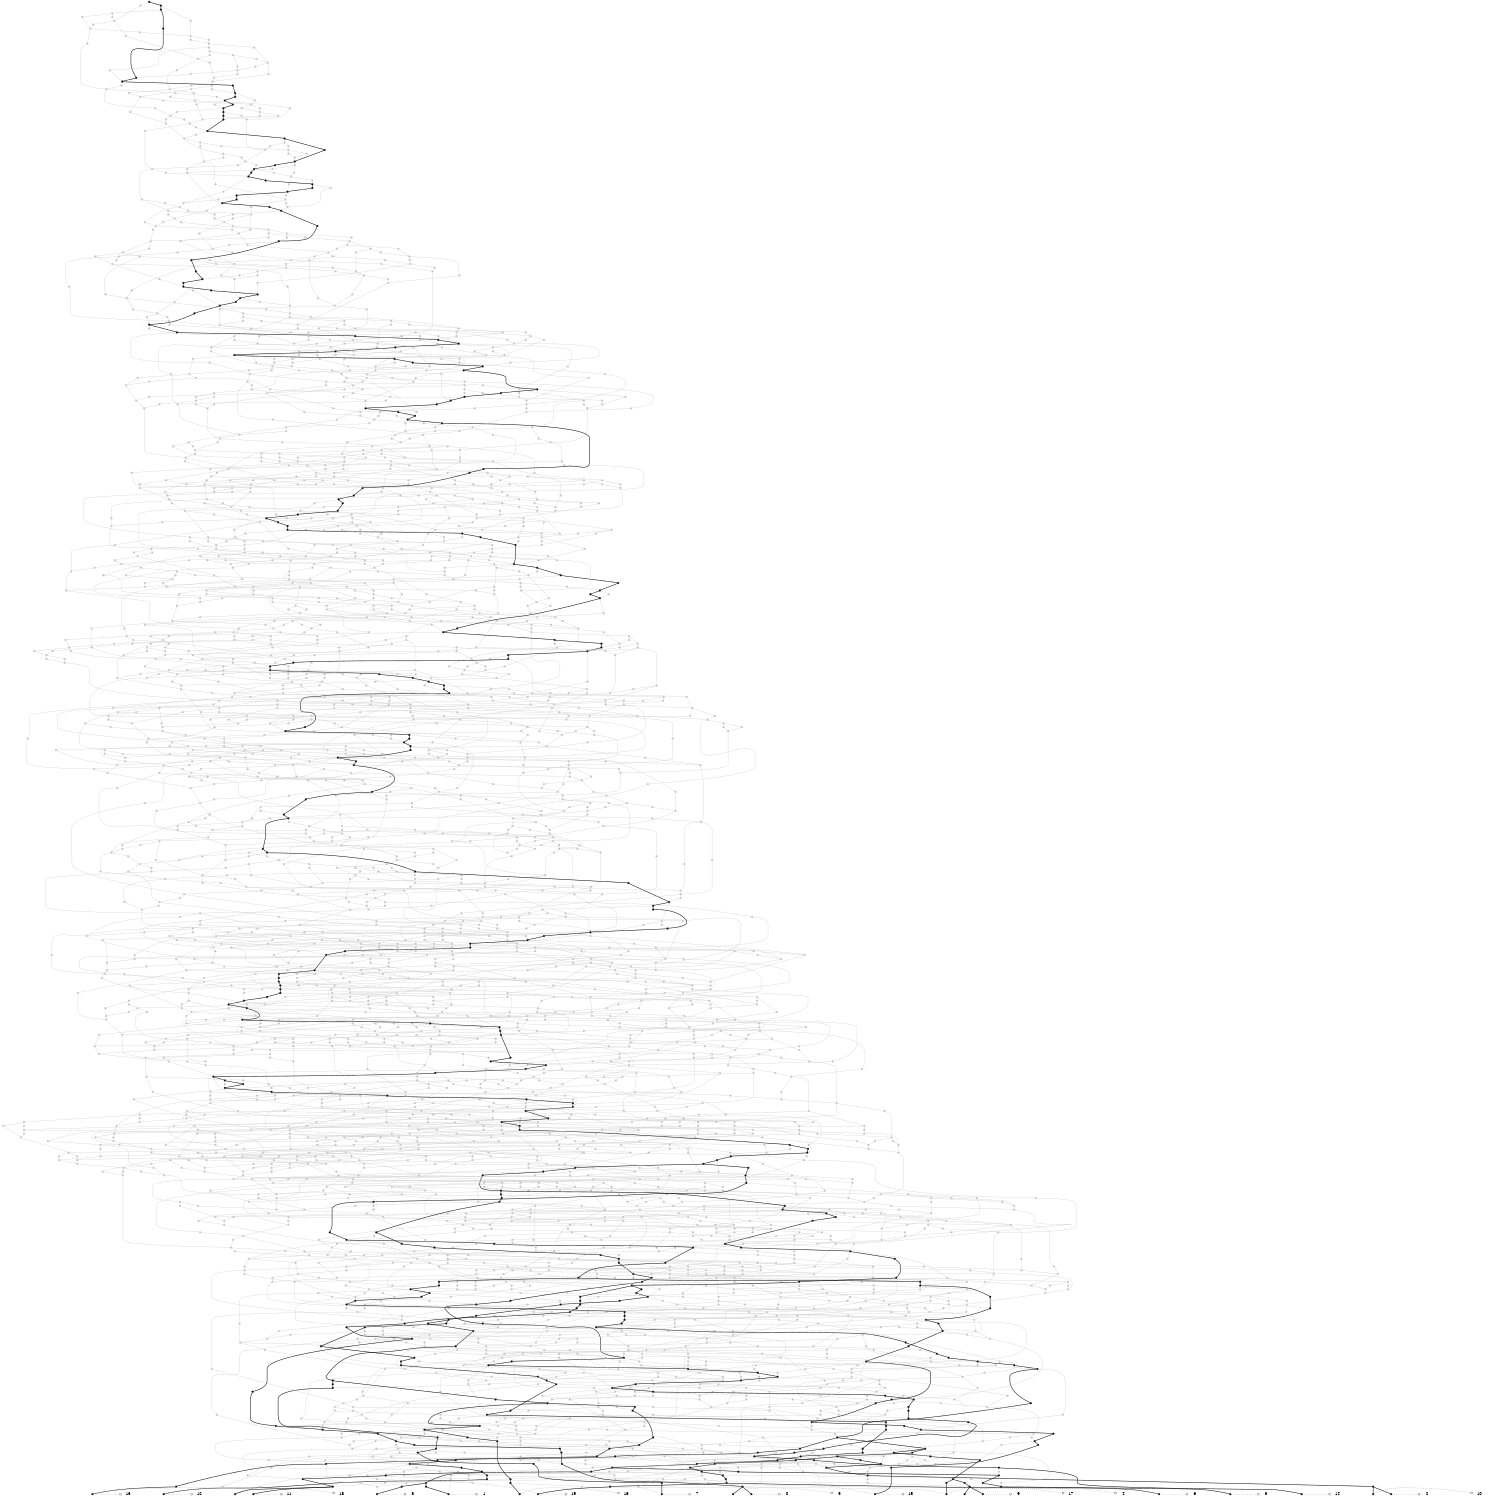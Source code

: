 digraph G {fontsize=5;ranksep=0.02;ratio=fill;size="10,10";
edge[arrowhead=none];
{rank=same;1[shape=point] 2[shape=point] 3[shape=point] 4[shape=point] 5[shape=point] 6[shape=point] 7[shape=point] 8[shape=point] 9[shape=point] 10[shape=point] 11[shape=point] 12[shape=point] 13[shape=point] 14[shape=point] 15[shape=point] 16[shape=point] 17[shape=point] 18[shape=point] 19[shape=point] 20[shape=point] }
1[shape=point,width=0.10,height=0.10]
1->3499[style=dotted,arrowhead=odot,arrowsize=1];
3499[shape=plaintext,label="0"];
{rank=same; 1;3499}
2[shape=point,width=0.10,height=0.10]
2->3500[style=dotted,arrowhead=odot,arrowsize=1];
3500[shape=plaintext,label="1"];
{rank=same; 2;3500}
3[shape=point,width=0.10,height=0.10]
3->3501[style=dotted,arrowhead=odot,arrowsize=1];
3501[shape=plaintext,label="2"];
{rank=same; 3;3501}
4[shape=point,width=0.10,height=0.10]
4->3502[style=dotted,arrowhead=odot,arrowsize=1];
3502[shape=plaintext,label="3"];
{rank=same; 4;3502}
5[shape=point,width=0.10,height=0.10]
5->3503[style=dotted,arrowhead=odot,arrowsize=1];
3503[shape=plaintext,label="4"];
{rank=same; 5;3503}
6[shape=point,width=0.10,height=0.10]
6->3504[style=dotted,arrowhead=odot,arrowsize=1];
3504[shape=plaintext,label="5"];
{rank=same; 6;3504}
7[shape=point,width=0.10,height=0.10]
7->3505[style=dotted,arrowhead=odot,arrowsize=1];
3505[shape=plaintext,label="6"];
{rank=same; 7;3505}
8[shape=point,width=0.10,height=0.10]
8->3506[style=dotted,arrowhead=odot,arrowsize=1];
3506[shape=plaintext,label="7"];
{rank=same; 8;3506}
9[shape=point,width=0.10,height=0.10]
9->3507[style=dotted,arrowhead=odot,arrowsize=1];
3507[shape=plaintext,label="8"];
{rank=same; 9;3507}
10[shape=point,width=0.10,height=0.10]
10->3508[style=dotted,arrowhead=odot,arrowsize=1];
3508[shape=plaintext,label="9"];
{rank=same; 10;3508}
11[shape=point,width=0.10,height=0.10]
11->3509[style=dotted,arrowhead=odot,arrowsize=1];
3509[shape=plaintext,label="10"];
{rank=same; 11;3509}
12[shape=point,width=0.10,height=0.10]
12->3510[style=dotted,arrowhead=odot,arrowsize=1];
3510[shape=plaintext,label="11"];
{rank=same; 12;3510}
13[shape=point,width=0.10,height=0.10]
13->3511[style=dotted,arrowhead=odot,arrowsize=1];
3511[shape=plaintext,label="12"];
{rank=same; 13;3511}
14[shape=point,width=0.10,height=0.10]
14->3512[style=dotted,arrowhead=odot,arrowsize=1];
3512[shape=plaintext,label="13"];
{rank=same; 14;3512}
15[shape=point,width=0.10,height=0.10]
15->3513[style=dotted,arrowhead=odot,arrowsize=1];
3513[shape=plaintext,label="14"];
{rank=same; 15;3513}
16[shape=point,width=0.10,height=0.10]
16->3514[style=dotted,arrowhead=odot,arrowsize=1];
3514[shape=plaintext,label="15"];
{rank=same; 16;3514}
17[shape=point,width=0.10,height=0.10]
17->3515[style=dotted,arrowhead=odot,arrowsize=1];
3515[shape=plaintext,label="16"];
{rank=same; 17;3515}
18[shape=point,width=0.10,height=0.10]
18->3516[style=dotted,arrowhead=odot,arrowsize=1];
3516[shape=plaintext,label="17"];
{rank=same; 18;3516}
19[shape=point,width=0.10,height=0.10]
19->3517[style=dotted,arrowhead=odot,arrowsize=1];
3517[shape=plaintext,label="18"];
{rank=same; 19;3517}
20[shape=point,width=0.10,height=0.10]
20->3518[style=dotted,arrowhead=odot,arrowsize=1];
3518[shape=plaintext,label="19"];
{rank=same; 20;3518}
21[shape=point,width=0.10,height=0.10]
22[shape=point,width=0.10,height=0.10,color=gray]
23[shape=point,width=0.10,height=0.10]
24[shape=point,width=0.10,height=0.10,color=gray]
25[shape=point,width=0.10,height=0.10]
26[shape=point,width=0.10,height=0.10,color=gray]
27[shape=point,width=0.10,height=0.10]
28[shape=point,width=0.10,height=0.10,color=gray]
29[shape=point,width=0.10,height=0.10]
30[shape=point,width=0.10,height=0.10]
31[shape=point,width=0.10,height=0.10]
32[shape=point,width=0.10,height=0.10]
33[shape=point,width=0.10,height=0.10]
34[shape=point,width=0.10,height=0.10,color=gray]
35[shape=point,width=0.10,height=0.10]
36[shape=point,width=0.10,height=0.10,color=gray]
37[shape=point,width=0.10,height=0.10]
38[shape=point,width=0.10,height=0.10,color=gray]
39[shape=point,width=0.10,height=0.10]
40[shape=point,width=0.10,height=0.10]
41[shape=point,width=0.10,height=0.10,color=gray]
42[shape=point,width=0.10,height=0.10,color=gray]
43[shape=point,width=0.10,height=0.10,color=gray]
44[shape=point,width=0.10,height=0.10,color=gray]
45[shape=point,width=0.10,height=0.10,color=gray]
46[shape=point,width=0.10,height=0.10]
47[shape=point,width=0.10,height=0.10,color=gray]
48[shape=point,width=0.10,height=0.10]
49[shape=point,width=0.10,height=0.10,color=gray]
50[shape=point,width=0.10,height=0.10]
51[shape=point,width=0.10,height=0.10,color=gray]
52[shape=point,width=0.10,height=0.10]
53[shape=point,width=0.10,height=0.10,color=gray]
54[shape=point,width=0.10,height=0.10,color=gray]
55[shape=point,width=0.10,height=0.10,color=gray]
56[shape=point,width=0.10,height=0.10,color=gray]
57[shape=point,width=0.10,height=0.10,color=gray]
58[shape=point,width=0.10,height=0.10,color=gray]
59[shape=point,width=0.10,height=0.10,color=gray]
60[shape=point,width=0.10,height=0.10,color=gray]
61[shape=point,width=0.10,height=0.10]
62[shape=point,width=0.10,height=0.10,color=gray]
63[shape=point,width=0.10,height=0.10]
64[shape=point,width=0.10,height=0.10,color=gray]
65[shape=point,width=0.10,height=0.10,color=gray]
66[shape=point,width=0.10,height=0.10,color=gray]
67[shape=point,width=0.10,height=0.10,color=gray]
68[shape=point,width=0.10,height=0.10]
69[shape=point,width=0.10,height=0.10,color=gray]
70[shape=point,width=0.10,height=0.10]
71[shape=point,width=0.10,height=0.10]
72[shape=point,width=0.10,height=0.10,color=gray]
73[shape=point,width=0.10,height=0.10,color=gray]
74[shape=point,width=0.10,height=0.10,color=gray]
75[shape=point,width=0.10,height=0.10]
76[shape=point,width=0.10,height=0.10,color=gray]
77[shape=point,width=0.10,height=0.10,color=gray]
78[shape=point,width=0.10,height=0.10]
79[shape=point,width=0.10,height=0.10]
80[shape=point,width=0.10,height=0.10,color=gray]
81[shape=point,width=0.10,height=0.10]
82[shape=point,width=0.10,height=0.10]
83[shape=point,width=0.10,height=0.10]
84[shape=point,width=0.10,height=0.10,color=gray]
85[shape=point,width=0.10,height=0.10]
86[shape=point,width=0.10,height=0.10]
87[shape=point,width=0.10,height=0.10,color=gray]
88[shape=point,width=0.10,height=0.10]
89[shape=point,width=0.10,height=0.10]
90[shape=point,width=0.10,height=0.10]
91[shape=point,width=0.10,height=0.10,color=gray]
92[shape=point,width=0.10,height=0.10]
93[shape=point,width=0.10,height=0.10,color=gray]
94[shape=point,width=0.10,height=0.10,color=gray]
95[shape=point,width=0.10,height=0.10,color=gray]
96[shape=point,width=0.10,height=0.10]
97[shape=point,width=0.10,height=0.10,color=gray]
98[shape=point,width=0.10,height=0.10]
99[shape=point,width=0.10,height=0.10,color=gray]
100[shape=point,width=0.10,height=0.10]
101[shape=point,width=0.10,height=0.10]
102[shape=point,width=0.10,height=0.10]
103[shape=point,width=0.10,height=0.10,color=gray]
104[shape=point,width=0.10,height=0.10,color=gray]
105[shape=point,width=0.10,height=0.10]
106[shape=point,width=0.10,height=0.10]
107[shape=point,width=0.10,height=0.10]
108[shape=point,width=0.10,height=0.10,color=gray]
109[shape=point,width=0.10,height=0.10,color=gray]
110[shape=point,width=0.10,height=0.10,color=gray]
111[shape=point,width=0.10,height=0.10]
112[shape=point,width=0.10,height=0.10,color=gray]
113[shape=point,width=0.10,height=0.10]
114[shape=point,width=0.10,height=0.10,color=gray]
115[shape=point,width=0.10,height=0.10]
116[shape=point,width=0.10,height=0.10,color=gray]
117[shape=point,width=0.10,height=0.10]
118[shape=point,width=0.10,height=0.10,color=gray]
119[shape=point,width=0.10,height=0.10,color=gray]
120[shape=point,width=0.10,height=0.10]
121[shape=point,width=0.10,height=0.10]
122[shape=point,width=0.10,height=0.10]
123[shape=point,width=0.10,height=0.10,color=gray]
124[shape=point,width=0.10,height=0.10]
125[shape=point,width=0.10,height=0.10,color=gray]
126[shape=point,width=0.10,height=0.10]
127[shape=point,width=0.10,height=0.10,color=gray]
128[shape=point,width=0.10,height=0.10]
129[shape=point,width=0.10,height=0.10,color=gray]
130[shape=point,width=0.10,height=0.10,color=gray]
131[shape=point,width=0.10,height=0.10,color=gray]
132[shape=point,width=0.10,height=0.10]
133[shape=point,width=0.10,height=0.10]
134[shape=point,width=0.10,height=0.10]
135[shape=point,width=0.10,height=0.10,color=gray]
136[shape=point,width=0.10,height=0.10,color=gray]
137[shape=point,width=0.10,height=0.10,color=gray]
138[shape=point,width=0.10,height=0.10,color=gray]
139[shape=point,width=0.10,height=0.10,color=gray]
140[shape=point,width=0.10,height=0.10,color=gray]
141[shape=point,width=0.10,height=0.10,color=gray]
142[shape=point,width=0.10,height=0.10]
143[shape=point,width=0.10,height=0.10,color=gray]
144[shape=point,width=0.10,height=0.10]
145[shape=point,width=0.10,height=0.10,color=gray]
146[shape=point,width=0.10,height=0.10,color=gray]
147[shape=point,width=0.10,height=0.10,color=gray]
148[shape=point,width=0.10,height=0.10,color=gray]
149[shape=point,width=0.10,height=0.10,color=gray]
150[shape=point,width=0.10,height=0.10,color=gray]
151[shape=point,width=0.10,height=0.10]
152[shape=point,width=0.10,height=0.10]
153[shape=point,width=0.10,height=0.10,color=gray]
154[shape=point,width=0.10,height=0.10,color=gray]
155[shape=point,width=0.10,height=0.10,color=gray]
156[shape=point,width=0.10,height=0.10,color=gray]
157[shape=point,width=0.10,height=0.10,color=gray]
158[shape=point,width=0.10,height=0.10]
159[shape=point,width=0.10,height=0.10]
160[shape=point,width=0.10,height=0.10]
161[shape=point,width=0.10,height=0.10,color=gray]
162[shape=point,width=0.10,height=0.10]
163[shape=point,width=0.10,height=0.10,color=gray]
164[shape=point,width=0.10,height=0.10]
165[shape=point,width=0.10,height=0.10]
166[shape=point,width=0.10,height=0.10]
167[shape=point,width=0.10,height=0.10]
168[shape=point,width=0.10,height=0.10,color=gray]
169[shape=point,width=0.10,height=0.10]
170[shape=point,width=0.10,height=0.10,color=gray]
171[shape=point,width=0.10,height=0.10,color=gray]
172[shape=point,width=0.10,height=0.10,color=gray]
173[shape=point,width=0.10,height=0.10,color=gray]
174[shape=point,width=0.10,height=0.10,color=gray]
175[shape=point,width=0.10,height=0.10]
176[shape=point,width=0.10,height=0.10]
177[shape=point,width=0.10,height=0.10]
178[shape=point,width=0.10,height=0.10,color=gray]
179[shape=point,width=0.10,height=0.10,color=gray]
180[shape=point,width=0.10,height=0.10,color=gray]
181[shape=point,width=0.10,height=0.10,color=gray]
182[shape=point,width=0.10,height=0.10]
183[shape=point,width=0.10,height=0.10,color=gray]
184[shape=point,width=0.10,height=0.10,color=gray]
185[shape=point,width=0.10,height=0.10,color=gray]
186[shape=point,width=0.10,height=0.10,color=gray]
187[shape=point,width=0.10,height=0.10,color=gray]
188[shape=point,width=0.10,height=0.10]
189[shape=point,width=0.10,height=0.10,color=gray]
190[shape=point,width=0.10,height=0.10,color=gray]
191[shape=point,width=0.10,height=0.10,color=gray]
192[shape=point,width=0.10,height=0.10,color=gray]
193[shape=point,width=0.10,height=0.10,color=gray]
194[shape=point,width=0.10,height=0.10]
195[shape=point,width=0.10,height=0.10,color=gray]
196[shape=point,width=0.10,height=0.10,color=gray]
197[shape=point,width=0.10,height=0.10,color=gray]
198[shape=point,width=0.10,height=0.10,color=gray]
199[shape=point,width=0.10,height=0.10,color=gray]
200[shape=point,width=0.10,height=0.10,color=gray]
201[shape=point,width=0.10,height=0.10,color=gray]
202[shape=point,width=0.10,height=0.10,color=gray]
203[shape=point,width=0.10,height=0.10]
204[shape=point,width=0.10,height=0.10,color=gray]
205[shape=point,width=0.10,height=0.10,color=gray]
206[shape=point,width=0.10,height=0.10,color=gray]
207[shape=point,width=0.10,height=0.10,color=gray]
208[shape=point,width=0.10,height=0.10]
209[shape=point,width=0.10,height=0.10,color=gray]
210[shape=point,width=0.10,height=0.10,color=gray]
211[shape=point,width=0.10,height=0.10,color=gray]
212[shape=point,width=0.10,height=0.10,color=gray]
213[shape=point,width=0.10,height=0.10,color=gray]
214[shape=point,width=0.10,height=0.10]
215[shape=point,width=0.10,height=0.10,color=gray]
216[shape=point,width=0.10,height=0.10]
217[shape=point,width=0.10,height=0.10,color=gray]
218[shape=point,width=0.10,height=0.10,color=gray]
219[shape=point,width=0.10,height=0.10,color=gray]
220[shape=point,width=0.10,height=0.10,color=gray]
221[shape=point,width=0.10,height=0.10]
222[shape=point,width=0.10,height=0.10,color=gray]
223[shape=point,width=0.10,height=0.10,color=gray]
224[shape=point,width=0.10,height=0.10]
225[shape=point,width=0.10,height=0.10,color=gray]
226[shape=point,width=0.10,height=0.10,color=gray]
227[shape=point,width=0.10,height=0.10,color=gray]
228[shape=point,width=0.10,height=0.10,color=gray]
229[shape=point,width=0.10,height=0.10]
230[shape=point,width=0.10,height=0.10,color=gray]
231[shape=point,width=0.10,height=0.10,color=gray]
232[shape=point,width=0.10,height=0.10,color=gray]
233[shape=point,width=0.10,height=0.10,color=gray]
234[shape=point,width=0.10,height=0.10,color=gray]
235[shape=point,width=0.10,height=0.10,color=gray]
236[shape=point,width=0.10,height=0.10,color=gray]
237[shape=point,width=0.10,height=0.10,color=gray]
238[shape=point,width=0.10,height=0.10]
239[shape=point,width=0.10,height=0.10,color=gray]
240[shape=point,width=0.10,height=0.10]
241[shape=point,width=0.10,height=0.10,color=gray]
242[shape=point,width=0.10,height=0.10]
243[shape=point,width=0.10,height=0.10,color=gray]
244[shape=point,width=0.10,height=0.10,color=gray]
245[shape=point,width=0.10,height=0.10,color=gray]
246[shape=point,width=0.10,height=0.10,color=gray]
247[shape=point,width=0.10,height=0.10]
248[shape=point,width=0.10,height=0.10,color=gray]
249[shape=point,width=0.10,height=0.10]
250[shape=point,width=0.10,height=0.10,color=gray]
251[shape=point,width=0.10,height=0.10]
252[shape=point,width=0.10,height=0.10]
253[shape=point,width=0.10,height=0.10,color=gray]
254[shape=point,width=0.10,height=0.10]
255[shape=point,width=0.10,height=0.10,color=gray]
256[shape=point,width=0.10,height=0.10,color=gray]
257[shape=point,width=0.10,height=0.10,color=gray]
258[shape=point,width=0.10,height=0.10]
259[shape=point,width=0.10,height=0.10,color=gray]
260[shape=point,width=0.10,height=0.10,color=gray]
261[shape=point,width=0.10,height=0.10,color=gray]
262[shape=point,width=0.10,height=0.10,color=gray]
263[shape=point,width=0.10,height=0.10]
264[shape=point,width=0.10,height=0.10,color=gray]
265[shape=point,width=0.10,height=0.10,color=gray]
266[shape=point,width=0.10,height=0.10,color=gray]
267[shape=point,width=0.10,height=0.10,color=gray]
268[shape=point,width=0.10,height=0.10,color=gray]
269[shape=point,width=0.10,height=0.10,color=gray]
270[shape=point,width=0.10,height=0.10]
271[shape=point,width=0.10,height=0.10,color=gray]
272[shape=point,width=0.10,height=0.10,color=gray]
273[shape=point,width=0.10,height=0.10]
274[shape=point,width=0.10,height=0.10,color=gray]
275[shape=point,width=0.10,height=0.10,color=gray]
276[shape=point,width=0.10,height=0.10]
277[shape=point,width=0.10,height=0.10,color=gray]
278[shape=point,width=0.10,height=0.10]
279[shape=point,width=0.10,height=0.10,color=gray]
280[shape=point,width=0.10,height=0.10,color=gray]
281[shape=point,width=0.10,height=0.10,color=gray]
282[shape=point,width=0.10,height=0.10,color=gray]
283[shape=point,width=0.10,height=0.10,color=gray]
284[shape=point,width=0.10,height=0.10,color=gray]
285[shape=point,width=0.10,height=0.10,color=gray]
286[shape=point,width=0.10,height=0.10]
287[shape=point,width=0.10,height=0.10,color=gray]
288[shape=point,width=0.10,height=0.10,color=gray]
289[shape=point,width=0.10,height=0.10]
290[shape=point,width=0.10,height=0.10,color=gray]
291[shape=point,width=0.10,height=0.10,color=gray]
292[shape=point,width=0.10,height=0.10,color=gray]
293[shape=point,width=0.10,height=0.10,color=gray]
294[shape=point,width=0.10,height=0.10]
295[shape=point,width=0.10,height=0.10,color=gray]
296[shape=point,width=0.10,height=0.10,color=gray]
297[shape=point,width=0.10,height=0.10,color=gray]
298[shape=point,width=0.10,height=0.10,color=gray]
299[shape=point,width=0.10,height=0.10,color=gray]
300[shape=point,width=0.10,height=0.10,color=gray]
301[shape=point,width=0.10,height=0.10]
302[shape=point,width=0.10,height=0.10,color=gray]
303[shape=point,width=0.10,height=0.10]
304[shape=point,width=0.10,height=0.10]
305[shape=point,width=0.10,height=0.10,color=gray]
306[shape=point,width=0.10,height=0.10]
307[shape=point,width=0.10,height=0.10,color=gray]
308[shape=point,width=0.10,height=0.10,color=gray]
309[shape=point,width=0.10,height=0.10]
310[shape=point,width=0.10,height=0.10,color=gray]
311[shape=point,width=0.10,height=0.10,color=gray]
312[shape=point,width=0.10,height=0.10,color=gray]
313[shape=point,width=0.10,height=0.10,color=gray]
314[shape=point,width=0.10,height=0.10,color=gray]
315[shape=point,width=0.10,height=0.10,color=gray]
316[shape=point,width=0.10,height=0.10,color=gray]
317[shape=point,width=0.10,height=0.10,color=gray]
318[shape=point,width=0.10,height=0.10,color=gray]
319[shape=point,width=0.10,height=0.10,color=gray]
320[shape=point,width=0.10,height=0.10]
321[shape=point,width=0.10,height=0.10,color=gray]
322[shape=point,width=0.10,height=0.10,color=gray]
323[shape=point,width=0.10,height=0.10,color=gray]
324[shape=point,width=0.10,height=0.10,color=gray]
325[shape=point,width=0.10,height=0.10,color=gray]
326[shape=point,width=0.10,height=0.10,color=gray]
327[shape=point,width=0.10,height=0.10,color=gray]
328[shape=point,width=0.10,height=0.10,color=gray]
329[shape=point,width=0.10,height=0.10]
330[shape=point,width=0.10,height=0.10,color=gray]
331[shape=point,width=0.10,height=0.10,color=gray]
332[shape=point,width=0.10,height=0.10,color=gray]
333[shape=point,width=0.10,height=0.10,color=gray]
334[shape=point,width=0.10,height=0.10,color=gray]
335[shape=point,width=0.10,height=0.10]
336[shape=point,width=0.10,height=0.10,color=gray]
337[shape=point,width=0.10,height=0.10,color=gray]
338[shape=point,width=0.10,height=0.10,color=gray]
339[shape=point,width=0.10,height=0.10]
340[shape=point,width=0.10,height=0.10,color=gray]
341[shape=point,width=0.10,height=0.10,color=gray]
342[shape=point,width=0.10,height=0.10,color=gray]
343[shape=point,width=0.10,height=0.10,color=gray]
344[shape=point,width=0.10,height=0.10,color=gray]
345[shape=point,width=0.10,height=0.10,color=gray]
346[shape=point,width=0.10,height=0.10]
347[shape=point,width=0.10,height=0.10,color=gray]
348[shape=point,width=0.10,height=0.10]
349[shape=point,width=0.10,height=0.10,color=gray]
350[shape=point,width=0.10,height=0.10,color=gray]
351[shape=point,width=0.10,height=0.10,color=gray]
352[shape=point,width=0.10,height=0.10]
353[shape=point,width=0.10,height=0.10,color=gray]
354[shape=point,width=0.10,height=0.10,color=gray]
355[shape=point,width=0.10,height=0.10,color=gray]
356[shape=point,width=0.10,height=0.10,color=gray]
357[shape=point,width=0.10,height=0.10,color=gray]
358[shape=point,width=0.10,height=0.10]
359[shape=point,width=0.10,height=0.10]
360[shape=point,width=0.10,height=0.10,color=gray]
361[shape=point,width=0.10,height=0.10,color=gray]
362[shape=point,width=0.10,height=0.10,color=gray]
363[shape=point,width=0.10,height=0.10,color=gray]
364[shape=point,width=0.10,height=0.10,color=gray]
365[shape=point,width=0.10,height=0.10,color=gray]
366[shape=point,width=0.10,height=0.10,color=gray]
367[shape=point,width=0.10,height=0.10]
368[shape=point,width=0.10,height=0.10,color=gray]
369[shape=point,width=0.10,height=0.10]
370[shape=point,width=0.10,height=0.10,color=gray]
371[shape=point,width=0.10,height=0.10]
372[shape=point,width=0.10,height=0.10,color=gray]
373[shape=point,width=0.10,height=0.10,color=gray]
374[shape=point,width=0.10,height=0.10,color=gray]
375[shape=point,width=0.10,height=0.10,color=gray]
376[shape=point,width=0.10,height=0.10]
377[shape=point,width=0.10,height=0.10,color=gray]
378[shape=point,width=0.10,height=0.10,color=gray]
379[shape=point,width=0.10,height=0.10,color=gray]
380[shape=point,width=0.10,height=0.10]
381[shape=point,width=0.10,height=0.10,color=gray]
382[shape=point,width=0.10,height=0.10,color=gray]
383[shape=point,width=0.10,height=0.10,color=gray]
384[shape=point,width=0.10,height=0.10,color=gray]
385[shape=point,width=0.10,height=0.10,color=gray]
386[shape=point,width=0.10,height=0.10,color=gray]
387[shape=point,width=0.10,height=0.10,color=gray]
388[shape=point,width=0.10,height=0.10,color=gray]
389[shape=point,width=0.10,height=0.10]
390[shape=point,width=0.10,height=0.10,color=gray]
391[shape=point,width=0.10,height=0.10]
392[shape=point,width=0.10,height=0.10,color=gray]
393[shape=point,width=0.10,height=0.10]
394[shape=point,width=0.10,height=0.10]
395[shape=point,width=0.10,height=0.10,color=gray]
396[shape=point,width=0.10,height=0.10,color=gray]
397[shape=point,width=0.10,height=0.10,color=gray]
398[shape=point,width=0.10,height=0.10,color=gray]
399[shape=point,width=0.10,height=0.10]
400[shape=point,width=0.10,height=0.10,color=gray]
401[shape=point,width=0.10,height=0.10]
402[shape=point,width=0.10,height=0.10,color=gray]
403[shape=point,width=0.10,height=0.10,color=gray]
404[shape=point,width=0.10,height=0.10,color=gray]
405[shape=point,width=0.10,height=0.10,color=gray]
406[shape=point,width=0.10,height=0.10,color=gray]
407[shape=point,width=0.10,height=0.10,color=gray]
408[shape=point,width=0.10,height=0.10,color=gray]
409[shape=point,width=0.10,height=0.10,color=gray]
410[shape=point,width=0.10,height=0.10]
411[shape=point,width=0.10,height=0.10]
412[shape=point,width=0.10,height=0.10,color=gray]
413[shape=point,width=0.10,height=0.10,color=gray]
414[shape=point,width=0.10,height=0.10,color=gray]
415[shape=point,width=0.10,height=0.10,color=gray]
416[shape=point,width=0.10,height=0.10,color=gray]
417[shape=point,width=0.10,height=0.10,color=gray]
418[shape=point,width=0.10,height=0.10,color=gray]
419[shape=point,width=0.10,height=0.10]
420[shape=point,width=0.10,height=0.10,color=gray]
421[shape=point,width=0.10,height=0.10,color=gray]
422[shape=point,width=0.10,height=0.10,color=gray]
423[shape=point,width=0.10,height=0.10,color=gray]
424[shape=point,width=0.10,height=0.10]
425[shape=point,width=0.10,height=0.10,color=gray]
426[shape=point,width=0.10,height=0.10,color=gray]
427[shape=point,width=0.10,height=0.10,color=gray]
428[shape=point,width=0.10,height=0.10]
429[shape=point,width=0.10,height=0.10,color=gray]
430[shape=point,width=0.10,height=0.10,color=gray]
431[shape=point,width=0.10,height=0.10,color=gray]
432[shape=point,width=0.10,height=0.10,color=gray]
433[shape=point,width=0.10,height=0.10,color=gray]
434[shape=point,width=0.10,height=0.10,color=gray]
435[shape=point,width=0.10,height=0.10,color=gray]
436[shape=point,width=0.10,height=0.10,color=gray]
437[shape=point,width=0.10,height=0.10,color=gray]
438[shape=point,width=0.10,height=0.10,color=gray]
439[shape=point,width=0.10,height=0.10]
440[shape=point,width=0.10,height=0.10]
441[shape=point,width=0.10,height=0.10,color=gray]
442[shape=point,width=0.10,height=0.10,color=gray]
443[shape=point,width=0.10,height=0.10,color=gray]
444[shape=point,width=0.10,height=0.10,color=gray]
445[shape=point,width=0.10,height=0.10,color=gray]
446[shape=point,width=0.10,height=0.10]
447[shape=point,width=0.10,height=0.10,color=gray]
448[shape=point,width=0.10,height=0.10,color=gray]
449[shape=point,width=0.10,height=0.10,color=gray]
450[shape=point,width=0.10,height=0.10,color=gray]
451[shape=point,width=0.10,height=0.10,color=gray]
452[shape=point,width=0.10,height=0.10,color=gray]
453[shape=point,width=0.10,height=0.10,color=gray]
454[shape=point,width=0.10,height=0.10,color=gray]
455[shape=point,width=0.10,height=0.10,color=gray]
456[shape=point,width=0.10,height=0.10,color=gray]
457[shape=point,width=0.10,height=0.10,color=gray]
458[shape=point,width=0.10,height=0.10,color=gray]
459[shape=point,width=0.10,height=0.10,color=gray]
460[shape=point,width=0.10,height=0.10,color=gray]
461[shape=point,width=0.10,height=0.10,color=gray]
462[shape=point,width=0.10,height=0.10]
463[shape=point,width=0.10,height=0.10,color=gray]
464[shape=point,width=0.10,height=0.10,color=gray]
465[shape=point,width=0.10,height=0.10,color=gray]
466[shape=point,width=0.10,height=0.10,color=gray]
467[shape=point,width=0.10,height=0.10]
468[shape=point,width=0.10,height=0.10,color=gray]
469[shape=point,width=0.10,height=0.10]
470[shape=point,width=0.10,height=0.10,color=gray]
471[shape=point,width=0.10,height=0.10,color=gray]
472[shape=point,width=0.10,height=0.10,color=gray]
473[shape=point,width=0.10,height=0.10,color=gray]
474[shape=point,width=0.10,height=0.10,color=gray]
475[shape=point,width=0.10,height=0.10]
476[shape=point,width=0.10,height=0.10,color=gray]
477[shape=point,width=0.10,height=0.10,color=gray]
478[shape=point,width=0.10,height=0.10,color=gray]
479[shape=point,width=0.10,height=0.10,color=gray]
480[shape=point,width=0.10,height=0.10]
481[shape=point,width=0.10,height=0.10,color=gray]
482[shape=point,width=0.10,height=0.10,color=gray]
483[shape=point,width=0.10,height=0.10,color=gray]
484[shape=point,width=0.10,height=0.10,color=gray]
485[shape=point,width=0.10,height=0.10,color=gray]
486[shape=point,width=0.10,height=0.10,color=gray]
487[shape=point,width=0.10,height=0.10,color=gray]
488[shape=point,width=0.10,height=0.10,color=gray]
489[shape=point,width=0.10,height=0.10,color=gray]
490[shape=point,width=0.10,height=0.10,color=gray]
491[shape=point,width=0.10,height=0.10,color=gray]
492[shape=point,width=0.10,height=0.10,color=gray]
493[shape=point,width=0.10,height=0.10,color=gray]
494[shape=point,width=0.10,height=0.10,color=gray]
495[shape=point,width=0.10,height=0.10,color=gray]
496[shape=point,width=0.10,height=0.10]
497[shape=point,width=0.10,height=0.10,color=gray]
498[shape=point,width=0.10,height=0.10]
499[shape=point,width=0.10,height=0.10]
500[shape=point,width=0.10,height=0.10,color=gray]
501[shape=point,width=0.10,height=0.10,color=gray]
502[shape=point,width=0.10,height=0.10,color=gray]
503[shape=point,width=0.10,height=0.10,color=gray]
504[shape=point,width=0.10,height=0.10,color=gray]
505[shape=point,width=0.10,height=0.10,color=gray]
506[shape=point,width=0.10,height=0.10,color=gray]
507[shape=point,width=0.10,height=0.10,color=gray]
508[shape=point,width=0.10,height=0.10,color=gray]
509[shape=point,width=0.10,height=0.10,color=gray]
510[shape=point,width=0.10,height=0.10,color=gray]
511[shape=point,width=0.10,height=0.10,color=gray]
512[shape=point,width=0.10,height=0.10,color=gray]
513[shape=point,width=0.10,height=0.10,color=gray]
514[shape=point,width=0.10,height=0.10]
515[shape=point,width=0.10,height=0.10,color=gray]
516[shape=point,width=0.10,height=0.10,color=gray]
517[shape=point,width=0.10,height=0.10]
518[shape=point,width=0.10,height=0.10,color=gray]
519[shape=point,width=0.10,height=0.10,color=gray]
520[shape=point,width=0.10,height=0.10,color=gray]
521[shape=point,width=0.10,height=0.10,color=gray]
522[shape=point,width=0.10,height=0.10,color=gray]
523[shape=point,width=0.10,height=0.10,color=gray]
524[shape=point,width=0.10,height=0.10,color=gray]
525[shape=point,width=0.10,height=0.10,color=gray]
526[shape=point,width=0.10,height=0.10,color=gray]
527[shape=point,width=0.10,height=0.10,color=gray]
528[shape=point,width=0.10,height=0.10]
529[shape=point,width=0.10,height=0.10,color=gray]
530[shape=point,width=0.10,height=0.10]
531[shape=point,width=0.10,height=0.10,color=gray]
532[shape=point,width=0.10,height=0.10,color=gray]
533[shape=point,width=0.10,height=0.10,color=gray]
534[shape=point,width=0.10,height=0.10,color=gray]
535[shape=point,width=0.10,height=0.10,color=gray]
536[shape=point,width=0.10,height=0.10,color=gray]
537[shape=point,width=0.10,height=0.10,color=gray]
538[shape=point,width=0.10,height=0.10,color=gray]
539[shape=point,width=0.10,height=0.10,color=gray]
540[shape=point,width=0.10,height=0.10,color=gray]
541[shape=point,width=0.10,height=0.10,color=gray]
542[shape=point,width=0.10,height=0.10,color=gray]
543[shape=point,width=0.10,height=0.10,color=gray]
544[shape=point,width=0.10,height=0.10,color=gray]
545[shape=point,width=0.10,height=0.10,color=gray]
546[shape=point,width=0.10,height=0.10]
547[shape=point,width=0.10,height=0.10,color=gray]
548[shape=point,width=0.10,height=0.10,color=gray]
549[shape=point,width=0.10,height=0.10,color=gray]
550[shape=point,width=0.10,height=0.10,color=gray]
551[shape=point,width=0.10,height=0.10,color=gray]
552[shape=point,width=0.10,height=0.10,color=gray]
553[shape=point,width=0.10,height=0.10,color=gray]
554[shape=point,width=0.10,height=0.10]
555[shape=point,width=0.10,height=0.10,color=gray]
556[shape=point,width=0.10,height=0.10,color=gray]
557[shape=point,width=0.10,height=0.10,color=gray]
558[shape=point,width=0.10,height=0.10,color=gray]
559[shape=point,width=0.10,height=0.10,color=gray]
560[shape=point,width=0.10,height=0.10,color=gray]
561[shape=point,width=0.10,height=0.10]
562[shape=point,width=0.10,height=0.10]
563[shape=point,width=0.10,height=0.10,color=gray]
564[shape=point,width=0.10,height=0.10,color=gray]
565[shape=point,width=0.10,height=0.10,color=gray]
566[shape=point,width=0.10,height=0.10,color=gray]
567[shape=point,width=0.10,height=0.10]
568[shape=point,width=0.10,height=0.10]
569[shape=point,width=0.10,height=0.10,color=gray]
570[shape=point,width=0.10,height=0.10,color=gray]
571[shape=point,width=0.10,height=0.10,color=gray]
572[shape=point,width=0.10,height=0.10,color=gray]
573[shape=point,width=0.10,height=0.10,color=gray]
574[shape=point,width=0.10,height=0.10,color=gray]
575[shape=point,width=0.10,height=0.10,color=gray]
576[shape=point,width=0.10,height=0.10]
577[shape=point,width=0.10,height=0.10]
578[shape=point,width=0.10,height=0.10,color=gray]
579[shape=point,width=0.10,height=0.10,color=gray]
580[shape=point,width=0.10,height=0.10,color=gray]
581[shape=point,width=0.10,height=0.10]
582[shape=point,width=0.10,height=0.10,color=gray]
583[shape=point,width=0.10,height=0.10]
584[shape=point,width=0.10,height=0.10,color=gray]
585[shape=point,width=0.10,height=0.10,color=gray]
586[shape=point,width=0.10,height=0.10,color=gray]
587[shape=point,width=0.10,height=0.10,color=gray]
588[shape=point,width=0.10,height=0.10,color=gray]
589[shape=point,width=0.10,height=0.10,color=gray]
590[shape=point,width=0.10,height=0.10]
591[shape=point,width=0.10,height=0.10,color=gray]
592[shape=point,width=0.10,height=0.10]
593[shape=point,width=0.10,height=0.10,color=gray]
594[shape=point,width=0.10,height=0.10,color=gray]
595[shape=point,width=0.10,height=0.10,color=gray]
596[shape=point,width=0.10,height=0.10,color=gray]
597[shape=point,width=0.10,height=0.10]
598[shape=point,width=0.10,height=0.10,color=gray]
599[shape=point,width=0.10,height=0.10]
600[shape=point,width=0.10,height=0.10]
601[shape=point,width=0.10,height=0.10,color=gray]
602[shape=point,width=0.10,height=0.10,color=gray]
603[shape=point,width=0.10,height=0.10]
604[shape=point,width=0.10,height=0.10,color=gray]
605[shape=point,width=0.10,height=0.10,color=gray]
606[shape=point,width=0.10,height=0.10,color=gray]
607[shape=point,width=0.10,height=0.10,color=gray]
608[shape=point,width=0.10,height=0.10,color=gray]
609[shape=point,width=0.10,height=0.10,color=gray]
610[shape=point,width=0.10,height=0.10,color=gray]
611[shape=point,width=0.10,height=0.10,color=gray]
612[shape=point,width=0.10,height=0.10,color=gray]
613[shape=point,width=0.10,height=0.10,color=gray]
614[shape=point,width=0.10,height=0.10,color=gray]
615[shape=point,width=0.10,height=0.10,color=gray]
616[shape=point,width=0.10,height=0.10]
617[shape=point,width=0.10,height=0.10,color=gray]
618[shape=point,width=0.10,height=0.10,color=gray]
619[shape=point,width=0.10,height=0.10,color=gray]
620[shape=point,width=0.10,height=0.10,color=gray]
621[shape=point,width=0.10,height=0.10,color=gray]
622[shape=point,width=0.10,height=0.10,color=gray]
623[shape=point,width=0.10,height=0.10]
624[shape=point,width=0.10,height=0.10,color=gray]
625[shape=point,width=0.10,height=0.10,color=gray]
626[shape=point,width=0.10,height=0.10]
627[shape=point,width=0.10,height=0.10,color=gray]
628[shape=point,width=0.10,height=0.10,color=gray]
629[shape=point,width=0.10,height=0.10,color=gray]
630[shape=point,width=0.10,height=0.10,color=gray]
631[shape=point,width=0.10,height=0.10,color=gray]
632[shape=point,width=0.10,height=0.10,color=gray]
633[shape=point,width=0.10,height=0.10,color=gray]
634[shape=point,width=0.10,height=0.10]
635[shape=point,width=0.10,height=0.10,color=gray]
636[shape=point,width=0.10,height=0.10,color=gray]
637[shape=point,width=0.10,height=0.10]
638[shape=point,width=0.10,height=0.10,color=gray]
639[shape=point,width=0.10,height=0.10,color=gray]
640[shape=point,width=0.10,height=0.10,color=gray]
641[shape=point,width=0.10,height=0.10,color=gray]
642[shape=point,width=0.10,height=0.10,color=gray]
643[shape=point,width=0.10,height=0.10,color=gray]
644[shape=point,width=0.10,height=0.10,color=gray]
645[shape=point,width=0.10,height=0.10]
646[shape=point,width=0.10,height=0.10,color=gray]
647[shape=point,width=0.10,height=0.10]
648[shape=point,width=0.10,height=0.10,color=gray]
649[shape=point,width=0.10,height=0.10]
650[shape=point,width=0.10,height=0.10,color=gray]
651[shape=point,width=0.10,height=0.10,color=gray]
652[shape=point,width=0.10,height=0.10,color=gray]
653[shape=point,width=0.10,height=0.10,color=gray]
654[shape=point,width=0.10,height=0.10]
655[shape=point,width=0.10,height=0.10,color=gray]
656[shape=point,width=0.10,height=0.10,color=gray]
657[shape=point,width=0.10,height=0.10]
658[shape=point,width=0.10,height=0.10]
659[shape=point,width=0.10,height=0.10,color=gray]
660[shape=point,width=0.10,height=0.10,color=gray]
661[shape=point,width=0.10,height=0.10,color=gray]
662[shape=point,width=0.10,height=0.10,color=gray]
663[shape=point,width=0.10,height=0.10,color=gray]
664[shape=point,width=0.10,height=0.10,color=gray]
665[shape=point,width=0.10,height=0.10,color=gray]
666[shape=point,width=0.10,height=0.10,color=gray]
667[shape=point,width=0.10,height=0.10,color=gray]
668[shape=point,width=0.10,height=0.10,color=gray]
669[shape=point,width=0.10,height=0.10,color=gray]
670[shape=point,width=0.10,height=0.10,color=gray]
671[shape=point,width=0.10,height=0.10,color=gray]
672[shape=point,width=0.10,height=0.10,color=gray]
673[shape=point,width=0.10,height=0.10,color=gray]
674[shape=point,width=0.10,height=0.10,color=gray]
675[shape=point,width=0.10,height=0.10]
676[shape=point,width=0.10,height=0.10,color=gray]
677[shape=point,width=0.10,height=0.10,color=gray]
678[shape=point,width=0.10,height=0.10,color=gray]
679[shape=point,width=0.10,height=0.10,color=gray]
680[shape=point,width=0.10,height=0.10,color=gray]
681[shape=point,width=0.10,height=0.10,color=gray]
682[shape=point,width=0.10,height=0.10,color=gray]
683[shape=point,width=0.10,height=0.10,color=gray]
684[shape=point,width=0.10,height=0.10,color=gray]
685[shape=point,width=0.10,height=0.10]
686[shape=point,width=0.10,height=0.10,color=gray]
687[shape=point,width=0.10,height=0.10,color=gray]
688[shape=point,width=0.10,height=0.10,color=gray]
689[shape=point,width=0.10,height=0.10,color=gray]
690[shape=point,width=0.10,height=0.10,color=gray]
691[shape=point,width=0.10,height=0.10,color=gray]
692[shape=point,width=0.10,height=0.10,color=gray]
693[shape=point,width=0.10,height=0.10,color=gray]
694[shape=point,width=0.10,height=0.10,color=gray]
695[shape=point,width=0.10,height=0.10,color=gray]
696[shape=point,width=0.10,height=0.10,color=gray]
697[shape=point,width=0.10,height=0.10]
698[shape=point,width=0.10,height=0.10,color=gray]
699[shape=point,width=0.10,height=0.10,color=gray]
700[shape=point,width=0.10,height=0.10,color=gray]
701[shape=point,width=0.10,height=0.10,color=gray]
702[shape=point,width=0.10,height=0.10,color=gray]
703[shape=point,width=0.10,height=0.10]
704[shape=point,width=0.10,height=0.10,color=gray]
705[shape=point,width=0.10,height=0.10,color=gray]
706[shape=point,width=0.10,height=0.10]
707[shape=point,width=0.10,height=0.10,color=gray]
708[shape=point,width=0.10,height=0.10,color=gray]
709[shape=point,width=0.10,height=0.10,color=gray]
710[shape=point,width=0.10,height=0.10,color=gray]
711[shape=point,width=0.10,height=0.10]
712[shape=point,width=0.10,height=0.10,color=gray]
713[shape=point,width=0.10,height=0.10,color=gray]
714[shape=point,width=0.10,height=0.10]
715[shape=point,width=0.10,height=0.10,color=gray]
716[shape=point,width=0.10,height=0.10,color=gray]
717[shape=point,width=0.10,height=0.10,color=gray]
718[shape=point,width=0.10,height=0.10,color=gray]
719[shape=point,width=0.10,height=0.10,color=gray]
720[shape=point,width=0.10,height=0.10,color=gray]
721[shape=point,width=0.10,height=0.10,color=gray]
722[shape=point,width=0.10,height=0.10,color=gray]
723[shape=point,width=0.10,height=0.10,color=gray]
724[shape=point,width=0.10,height=0.10,color=gray]
725[shape=point,width=0.10,height=0.10,color=gray]
726[shape=point,width=0.10,height=0.10,color=gray]
727[shape=point,width=0.10,height=0.10]
728[shape=point,width=0.10,height=0.10,color=gray]
729[shape=point,width=0.10,height=0.10]
730[shape=point,width=0.10,height=0.10,color=gray]
731[shape=point,width=0.10,height=0.10,color=gray]
732[shape=point,width=0.10,height=0.10,color=gray]
733[shape=point,width=0.10,height=0.10,color=gray]
734[shape=point,width=0.10,height=0.10,color=gray]
735[shape=point,width=0.10,height=0.10,color=gray]
736[shape=point,width=0.10,height=0.10,color=gray]
737[shape=point,width=0.10,height=0.10,color=gray]
738[shape=point,width=0.10,height=0.10,color=gray]
739[shape=point,width=0.10,height=0.10,color=gray]
740[shape=point,width=0.10,height=0.10,color=gray]
741[shape=point,width=0.10,height=0.10,color=gray]
742[shape=point,width=0.10,height=0.10,color=gray]
743[shape=point,width=0.10,height=0.10,color=gray]
744[shape=point,width=0.10,height=0.10]
745[shape=point,width=0.10,height=0.10,color=gray]
746[shape=point,width=0.10,height=0.10,color=gray]
747[shape=point,width=0.10,height=0.10,color=gray]
748[shape=point,width=0.10,height=0.10]
749[shape=point,width=0.10,height=0.10,color=gray]
750[shape=point,width=0.10,height=0.10,color=gray]
751[shape=point,width=0.10,height=0.10]
752[shape=point,width=0.10,height=0.10]
753[shape=point,width=0.10,height=0.10,color=gray]
754[shape=point,width=0.10,height=0.10,color=gray]
755[shape=point,width=0.10,height=0.10,color=gray]
756[shape=point,width=0.10,height=0.10,color=gray]
757[shape=point,width=0.10,height=0.10,color=gray]
758[shape=point,width=0.10,height=0.10,color=gray]
759[shape=point,width=0.10,height=0.10,color=gray]
760[shape=point,width=0.10,height=0.10,color=gray]
761[shape=point,width=0.10,height=0.10,color=gray]
762[shape=point,width=0.10,height=0.10,color=gray]
763[shape=point,width=0.10,height=0.10,color=gray]
764[shape=point,width=0.10,height=0.10,color=gray]
765[shape=point,width=0.10,height=0.10,color=gray]
766[shape=point,width=0.10,height=0.10,color=gray]
767[shape=point,width=0.10,height=0.10,color=gray]
768[shape=point,width=0.10,height=0.10,color=gray]
769[shape=point,width=0.10,height=0.10,color=gray]
770[shape=point,width=0.10,height=0.10,color=gray]
771[shape=point,width=0.10,height=0.10,color=gray]
772[shape=point,width=0.10,height=0.10,color=gray]
773[shape=point,width=0.10,height=0.10]
774[shape=point,width=0.10,height=0.10,color=gray]
775[shape=point,width=0.10,height=0.10,color=gray]
776[shape=point,width=0.10,height=0.10]
777[shape=point,width=0.10,height=0.10,color=gray]
778[shape=point,width=0.10,height=0.10,color=gray]
779[shape=point,width=0.10,height=0.10,color=gray]
780[shape=point,width=0.10,height=0.10,color=gray]
781[shape=point,width=0.10,height=0.10,color=gray]
782[shape=point,width=0.10,height=0.10,color=gray]
783[shape=point,width=0.10,height=0.10,color=gray]
784[shape=point,width=0.10,height=0.10]
785[shape=point,width=0.10,height=0.10,color=gray]
786[shape=point,width=0.10,height=0.10]
787[shape=point,width=0.10,height=0.10,color=gray]
788[shape=point,width=0.10,height=0.10,color=gray]
789[shape=point,width=0.10,height=0.10,color=gray]
790[shape=point,width=0.10,height=0.10,color=gray]
791[shape=point,width=0.10,height=0.10,color=gray]
792[shape=point,width=0.10,height=0.10,color=gray]
793[shape=point,width=0.10,height=0.10,color=gray]
794[shape=point,width=0.10,height=0.10,color=gray]
795[shape=point,width=0.10,height=0.10,color=gray]
796[shape=point,width=0.10,height=0.10,color=gray]
797[shape=point,width=0.10,height=0.10,color=gray]
798[shape=point,width=0.10,height=0.10,color=gray]
799[shape=point,width=0.10,height=0.10,color=gray]
800[shape=point,width=0.10,height=0.10,color=gray]
801[shape=point,width=0.10,height=0.10,color=gray]
802[shape=point,width=0.10,height=0.10,color=gray]
803[shape=point,width=0.10,height=0.10,color=gray]
804[shape=point,width=0.10,height=0.10,color=gray]
805[shape=point,width=0.10,height=0.10,color=gray]
806[shape=point,width=0.10,height=0.10,color=gray]
807[shape=point,width=0.10,height=0.10,color=gray]
808[shape=point,width=0.10,height=0.10,color=gray]
809[shape=point,width=0.10,height=0.10]
810[shape=point,width=0.10,height=0.10,color=gray]
811[shape=point,width=0.10,height=0.10]
812[shape=point,width=0.10,height=0.10,color=gray]
813[shape=point,width=0.10,height=0.10,color=gray]
814[shape=point,width=0.10,height=0.10,color=gray]
815[shape=point,width=0.10,height=0.10]
816[shape=point,width=0.10,height=0.10,color=gray]
817[shape=point,width=0.10,height=0.10,color=gray]
818[shape=point,width=0.10,height=0.10,color=gray]
819[shape=point,width=0.10,height=0.10,color=gray]
820[shape=point,width=0.10,height=0.10,color=gray]
821[shape=point,width=0.10,height=0.10,color=gray]
822[shape=point,width=0.10,height=0.10,color=gray]
823[shape=point,width=0.10,height=0.10,color=gray]
824[shape=point,width=0.10,height=0.10,color=gray]
825[shape=point,width=0.10,height=0.10,color=gray]
826[shape=point,width=0.10,height=0.10,color=gray]
827[shape=point,width=0.10,height=0.10]
828[shape=point,width=0.10,height=0.10,color=gray]
829[shape=point,width=0.10,height=0.10,color=gray]
830[shape=point,width=0.10,height=0.10,color=gray]
831[shape=point,width=0.10,height=0.10,color=gray]
832[shape=point,width=0.10,height=0.10]
833[shape=point,width=0.10,height=0.10,color=gray]
834[shape=point,width=0.10,height=0.10,color=gray]
835[shape=point,width=0.10,height=0.10,color=gray]
836[shape=point,width=0.10,height=0.10,color=gray]
837[shape=point,width=0.10,height=0.10,color=gray]
838[shape=point,width=0.10,height=0.10,color=gray]
839[shape=point,width=0.10,height=0.10,color=gray]
840[shape=point,width=0.10,height=0.10,color=gray]
841[shape=point,width=0.10,height=0.10]
842[shape=point,width=0.10,height=0.10,color=gray]
843[shape=point,width=0.10,height=0.10,color=gray]
844[shape=point,width=0.10,height=0.10,color=gray]
845[shape=point,width=0.10,height=0.10,color=gray]
846[shape=point,width=0.10,height=0.10,color=gray]
847[shape=point,width=0.10,height=0.10,color=gray]
848[shape=point,width=0.10,height=0.10]
849[shape=point,width=0.10,height=0.10,color=gray]
850[shape=point,width=0.10,height=0.10,color=gray]
851[shape=point,width=0.10,height=0.10,color=gray]
852[shape=point,width=0.10,height=0.10]
853[shape=point,width=0.10,height=0.10,color=gray]
854[shape=point,width=0.10,height=0.10,color=gray]
855[shape=point,width=0.10,height=0.10,color=gray]
856[shape=point,width=0.10,height=0.10,color=gray]
857[shape=point,width=0.10,height=0.10,color=gray]
858[shape=point,width=0.10,height=0.10,color=gray]
859[shape=point,width=0.10,height=0.10]
860[shape=point,width=0.10,height=0.10,color=gray]
861[shape=point,width=0.10,height=0.10,color=gray]
862[shape=point,width=0.10,height=0.10]
863[shape=point,width=0.10,height=0.10,color=gray]
864[shape=point,width=0.10,height=0.10,color=gray]
865[shape=point,width=0.10,height=0.10,color=gray]
866[shape=point,width=0.10,height=0.10,color=gray]
867[shape=point,width=0.10,height=0.10,color=gray]
868[shape=point,width=0.10,height=0.10]
869[shape=point,width=0.10,height=0.10,color=gray]
870[shape=point,width=0.10,height=0.10,color=gray]
871[shape=point,width=0.10,height=0.10,color=gray]
872[shape=point,width=0.10,height=0.10,color=gray]
873[shape=point,width=0.10,height=0.10,color=gray]
874[shape=point,width=0.10,height=0.10,color=gray]
875[shape=point,width=0.10,height=0.10,color=gray]
876[shape=point,width=0.10,height=0.10,color=gray]
877[shape=point,width=0.10,height=0.10,color=gray]
878[shape=point,width=0.10,height=0.10,color=gray]
879[shape=point,width=0.10,height=0.10,color=gray]
880[shape=point,width=0.10,height=0.10,color=gray]
881[shape=point,width=0.10,height=0.10,color=gray]
882[shape=point,width=0.10,height=0.10,color=gray]
883[shape=point,width=0.10,height=0.10,color=gray]
884[shape=point,width=0.10,height=0.10,color=gray]
885[shape=point,width=0.10,height=0.10,color=gray]
886[shape=point,width=0.10,height=0.10,color=gray]
887[shape=point,width=0.10,height=0.10,color=gray]
888[shape=point,width=0.10,height=0.10,color=gray]
889[shape=point,width=0.10,height=0.10,color=gray]
890[shape=point,width=0.10,height=0.10,color=gray]
891[shape=point,width=0.10,height=0.10,color=gray]
892[shape=point,width=0.10,height=0.10,color=gray]
893[shape=point,width=0.10,height=0.10,color=gray]
894[shape=point,width=0.10,height=0.10,color=gray]
895[shape=point,width=0.10,height=0.10,color=gray]
896[shape=point,width=0.10,height=0.10,color=gray]
897[shape=point,width=0.10,height=0.10,color=gray]
898[shape=point,width=0.10,height=0.10,color=gray]
899[shape=point,width=0.10,height=0.10,color=gray]
900[shape=point,width=0.10,height=0.10,color=gray]
901[shape=point,width=0.10,height=0.10,color=gray]
902[shape=point,width=0.10,height=0.10,color=gray]
903[shape=point,width=0.10,height=0.10,color=gray]
904[shape=point,width=0.10,height=0.10,color=gray]
905[shape=point,width=0.10,height=0.10,color=gray]
906[shape=point,width=0.10,height=0.10,color=gray]
907[shape=point,width=0.10,height=0.10]
908[shape=point,width=0.10,height=0.10,color=gray]
909[shape=point,width=0.10,height=0.10]
910[shape=point,width=0.10,height=0.10,color=gray]
911[shape=point,width=0.10,height=0.10,color=gray]
912[shape=point,width=0.10,height=0.10,color=gray]
913[shape=point,width=0.10,height=0.10,color=gray]
914[shape=point,width=0.10,height=0.10,color=gray]
915[shape=point,width=0.10,height=0.10,color=gray]
916[shape=point,width=0.10,height=0.10,color=gray]
917[shape=point,width=0.10,height=0.10]
918[shape=point,width=0.10,height=0.10,color=gray]
919[shape=point,width=0.10,height=0.10,color=gray]
920[shape=point,width=0.10,height=0.10,color=gray]
921[shape=point,width=0.10,height=0.10,color=gray]
922[shape=point,width=0.10,height=0.10,color=gray]
923[shape=point,width=0.10,height=0.10,color=gray]
924[shape=point,width=0.10,height=0.10,color=gray]
925[shape=point,width=0.10,height=0.10,color=gray]
926[shape=point,width=0.10,height=0.10,color=gray]
927[shape=point,width=0.10,height=0.10,color=gray]
928[shape=point,width=0.10,height=0.10,color=gray]
929[shape=point,width=0.10,height=0.10,color=gray]
930[shape=point,width=0.10,height=0.10,color=gray]
931[shape=point,width=0.10,height=0.10,color=gray]
932[shape=point,width=0.10,height=0.10,color=gray]
933[shape=point,width=0.10,height=0.10,color=gray]
934[shape=point,width=0.10,height=0.10,color=gray]
935[shape=point,width=0.10,height=0.10,color=gray]
936[shape=point,width=0.10,height=0.10,color=gray]
937[shape=point,width=0.10,height=0.10,color=gray]
938[shape=point,width=0.10,height=0.10,color=gray]
939[shape=point,width=0.10,height=0.10,color=gray]
940[shape=point,width=0.10,height=0.10,color=gray]
941[shape=point,width=0.10,height=0.10,color=gray]
942[shape=point,width=0.10,height=0.10,color=gray]
943[shape=point,width=0.10,height=0.10,color=gray]
944[shape=point,width=0.10,height=0.10,color=gray]
945[shape=point,width=0.10,height=0.10,color=gray]
946[shape=point,width=0.10,height=0.10,color=gray]
947[shape=point,width=0.10,height=0.10,color=gray]
948[shape=point,width=0.10,height=0.10,color=gray]
949[shape=point,width=0.10,height=0.10,color=gray]
950[shape=point,width=0.10,height=0.10,color=gray]
951[shape=point,width=0.10,height=0.10,color=gray]
952[shape=point,width=0.10,height=0.10,color=gray]
953[shape=point,width=0.10,height=0.10,color=gray]
954[shape=point,width=0.10,height=0.10,color=gray]
955[shape=point,width=0.10,height=0.10,color=gray]
956[shape=point,width=0.10,height=0.10,color=gray]
957[shape=point,width=0.10,height=0.10,color=gray]
958[shape=point,width=0.10,height=0.10,color=gray]
959[shape=point,width=0.10,height=0.10,color=gray]
960[shape=point,width=0.10,height=0.10,color=gray]
961[shape=point,width=0.10,height=0.10,color=gray]
962[shape=point,width=0.10,height=0.10]
963[shape=point,width=0.10,height=0.10,color=gray]
964[shape=point,width=0.10,height=0.10,color=gray]
965[shape=point,width=0.10,height=0.10,color=gray]
966[shape=point,width=0.10,height=0.10,color=gray]
967[shape=point,width=0.10,height=0.10,color=gray]
968[shape=point,width=0.10,height=0.10,color=gray]
969[shape=point,width=0.10,height=0.10,color=gray]
970[shape=point,width=0.10,height=0.10,color=gray]
971[shape=point,width=0.10,height=0.10,color=gray]
972[shape=point,width=0.10,height=0.10,color=gray]
973[shape=point,width=0.10,height=0.10,color=gray]
974[shape=point,width=0.10,height=0.10,color=gray]
975[shape=point,width=0.10,height=0.10]
976[shape=point,width=0.10,height=0.10,color=gray]
977[shape=point,width=0.10,height=0.10,color=gray]
978[shape=point,width=0.10,height=0.10,color=gray]
979[shape=point,width=0.10,height=0.10,color=gray]
980[shape=point,width=0.10,height=0.10,color=gray]
981[shape=point,width=0.10,height=0.10]
982[shape=point,width=0.10,height=0.10,color=gray]
983[shape=point,width=0.10,height=0.10,color=gray]
984[shape=point,width=0.10,height=0.10,color=gray]
985[shape=point,width=0.10,height=0.10,color=gray]
986[shape=point,width=0.10,height=0.10]
987[shape=point,width=0.10,height=0.10]
988[shape=point,width=0.10,height=0.10,color=gray]
989[shape=point,width=0.10,height=0.10,color=gray]
990[shape=point,width=0.10,height=0.10,color=gray]
991[shape=point,width=0.10,height=0.10,color=gray]
992[shape=point,width=0.10,height=0.10,color=gray]
993[shape=point,width=0.10,height=0.10,color=gray]
994[shape=point,width=0.10,height=0.10,color=gray]
995[shape=point,width=0.10,height=0.10,color=gray]
996[shape=point,width=0.10,height=0.10,color=gray]
997[shape=point,width=0.10,height=0.10,color=gray]
998[shape=point,width=0.10,height=0.10,color=gray]
999[shape=point,width=0.10,height=0.10,color=gray]
1000[shape=point,width=0.10,height=0.10,color=gray]
1001[shape=point,width=0.10,height=0.10,color=gray]
1002[shape=point,width=0.10,height=0.10,color=gray]
1003[shape=point,width=0.10,height=0.10]
1004[shape=point,width=0.10,height=0.10,color=gray]
1005[shape=point,width=0.10,height=0.10,color=gray]
1006[shape=point,width=0.10,height=0.10,color=gray]
1007[shape=point,width=0.10,height=0.10,color=gray]
1008[shape=point,width=0.10,height=0.10,color=gray]
1009[shape=point,width=0.10,height=0.10,color=gray]
1010[shape=point,width=0.10,height=0.10]
1011[shape=point,width=0.10,height=0.10,color=gray]
1012[shape=point,width=0.10,height=0.10,color=gray]
1013[shape=point,width=0.10,height=0.10,color=gray]
1014[shape=point,width=0.10,height=0.10,color=gray]
1015[shape=point,width=0.10,height=0.10,color=gray]
1016[shape=point,width=0.10,height=0.10,color=gray]
1017[shape=point,width=0.10,height=0.10,color=gray]
1018[shape=point,width=0.10,height=0.10,color=gray]
1019[shape=point,width=0.10,height=0.10,color=gray]
1020[shape=point,width=0.10,height=0.10,color=gray]
1021[shape=point,width=0.10,height=0.10,color=gray]
1022[shape=point,width=0.10,height=0.10,color=gray]
1023[shape=point,width=0.10,height=0.10,color=gray]
1024[shape=point,width=0.10,height=0.10,color=gray]
1025[shape=point,width=0.10,height=0.10,color=gray]
1026[shape=point,width=0.10,height=0.10,color=gray]
1027[shape=point,width=0.10,height=0.10,color=gray]
1028[shape=point,width=0.10,height=0.10,color=gray]
1029[shape=point,width=0.10,height=0.10,color=gray]
1030[shape=point,width=0.10,height=0.10,color=gray]
1031[shape=point,width=0.10,height=0.10,color=gray]
1032[shape=point,width=0.10,height=0.10,color=gray]
1033[shape=point,width=0.10,height=0.10,color=gray]
1034[shape=point,width=0.10,height=0.10,color=gray]
1035[shape=point,width=0.10,height=0.10,color=gray]
1036[shape=point,width=0.10,height=0.10,color=gray]
1037[shape=point,width=0.10,height=0.10,color=gray]
1038[shape=point,width=0.10,height=0.10,color=gray]
1039[shape=point,width=0.10,height=0.10,color=gray]
1040[shape=point,width=0.10,height=0.10,color=gray]
1041[shape=point,width=0.10,height=0.10,color=gray]
1042[shape=point,width=0.10,height=0.10,color=gray]
1043[shape=point,width=0.10,height=0.10,color=gray]
1044[shape=point,width=0.10,height=0.10,color=gray]
1045[shape=point,width=0.10,height=0.10,color=gray]
1046[shape=point,width=0.10,height=0.10]
1047[shape=point,width=0.10,height=0.10,color=gray]
1048[shape=point,width=0.10,height=0.10,color=gray]
1049[shape=point,width=0.10,height=0.10,color=gray]
1050[shape=point,width=0.10,height=0.10,color=gray]
1051[shape=point,width=0.10,height=0.10,color=gray]
1052[shape=point,width=0.10,height=0.10,color=gray]
1053[shape=point,width=0.10,height=0.10,color=gray]
1054[shape=point,width=0.10,height=0.10,color=gray]
1055[shape=point,width=0.10,height=0.10,color=gray]
1056[shape=point,width=0.10,height=0.10,color=gray]
1057[shape=point,width=0.10,height=0.10,color=gray]
1058[shape=point,width=0.10,height=0.10,color=gray]
1059[shape=point,width=0.10,height=0.10,color=gray]
1060[shape=point,width=0.10,height=0.10,color=gray]
1061[shape=point,width=0.10,height=0.10,color=gray]
1062[shape=point,width=0.10,height=0.10,color=gray]
1063[shape=point,width=0.10,height=0.10,color=gray]
1064[shape=point,width=0.10,height=0.10,color=gray]
1065[shape=point,width=0.10,height=0.10,color=gray]
1066[shape=point,width=0.10,height=0.10,color=gray]
1067[shape=point,width=0.10,height=0.10,color=gray]
1068[shape=point,width=0.10,height=0.10,color=gray]
1069[shape=point,width=0.10,height=0.10]
1070[shape=point,width=0.10,height=0.10,color=gray]
1071[shape=point,width=0.10,height=0.10]
1072[shape=point,width=0.10,height=0.10,color=gray]
1073[shape=point,width=0.10,height=0.10,color=gray]
1074[shape=point,width=0.10,height=0.10,color=gray]
1075[shape=point,width=0.10,height=0.10,color=gray]
1076[shape=point,width=0.10,height=0.10,color=gray]
1077[shape=point,width=0.10,height=0.10,color=gray]
1078[shape=point,width=0.10,height=0.10,color=gray]
1079[shape=point,width=0.10,height=0.10,color=gray]
1080[shape=point,width=0.10,height=0.10,color=gray]
1081[shape=point,width=0.10,height=0.10,color=gray]
1082[shape=point,width=0.10,height=0.10,color=gray]
1083[shape=point,width=0.10,height=0.10,color=gray]
1084[shape=point,width=0.10,height=0.10,color=gray]
1085[shape=point,width=0.10,height=0.10,color=gray]
1086[shape=point,width=0.10,height=0.10,color=gray]
1087[shape=point,width=0.10,height=0.10,color=gray]
1088[shape=point,width=0.10,height=0.10,color=gray]
1089[shape=point,width=0.10,height=0.10,color=gray]
1090[shape=point,width=0.10,height=0.10,color=gray]
1091[shape=point,width=0.10,height=0.10,color=gray]
1092[shape=point,width=0.10,height=0.10]
1093[shape=point,width=0.10,height=0.10,color=gray]
1094[shape=point,width=0.10,height=0.10,color=gray]
1095[shape=point,width=0.10,height=0.10,color=gray]
1096[shape=point,width=0.10,height=0.10]
1097[shape=point,width=0.10,height=0.10,color=gray]
1098[shape=point,width=0.10,height=0.10,color=gray]
1099[shape=point,width=0.10,height=0.10,color=gray]
1100[shape=point,width=0.10,height=0.10,color=gray]
1101[shape=point,width=0.10,height=0.10,color=gray]
1102[shape=point,width=0.10,height=0.10]
1103[shape=point,width=0.10,height=0.10,color=gray]
1104[shape=point,width=0.10,height=0.10,color=gray]
1105[shape=point,width=0.10,height=0.10,color=gray]
1106[shape=point,width=0.10,height=0.10,color=gray]
1107[shape=point,width=0.10,height=0.10,color=gray]
1108[shape=point,width=0.10,height=0.10,color=gray]
1109[shape=point,width=0.10,height=0.10,color=gray]
1110[shape=point,width=0.10,height=0.10,color=gray]
1111[shape=point,width=0.10,height=0.10,color=gray]
1112[shape=point,width=0.10,height=0.10,color=gray]
1113[shape=point,width=0.10,height=0.10,color=gray]
1114[shape=point,width=0.10,height=0.10,color=gray]
1115[shape=point,width=0.10,height=0.10,color=gray]
1116[shape=point,width=0.10,height=0.10,color=gray]
1117[shape=point,width=0.10,height=0.10,color=gray]
1118[shape=point,width=0.10,height=0.10,color=gray]
1119[shape=point,width=0.10,height=0.10,color=gray]
1120[shape=point,width=0.10,height=0.10,color=gray]
1121[shape=point,width=0.10,height=0.10,color=gray]
1122[shape=point,width=0.10,height=0.10,color=gray]
1123[shape=point,width=0.10,height=0.10,color=gray]
1124[shape=point,width=0.10,height=0.10,color=gray]
1125[shape=point,width=0.10,height=0.10,color=gray]
1126[shape=point,width=0.10,height=0.10,color=gray]
1127[shape=point,width=0.10,height=0.10,color=gray]
1128[shape=point,width=0.10,height=0.10,color=gray]
1129[shape=point,width=0.10,height=0.10,color=gray]
1130[shape=point,width=0.10,height=0.10]
1131[shape=point,width=0.10,height=0.10,color=gray]
1132[shape=point,width=0.10,height=0.10,color=gray]
1133[shape=point,width=0.10,height=0.10,color=gray]
1134[shape=point,width=0.10,height=0.10,color=gray]
1135[shape=point,width=0.10,height=0.10,color=gray]
1136[shape=point,width=0.10,height=0.10]
1137[shape=point,width=0.10,height=0.10,color=gray]
1138[shape=point,width=0.10,height=0.10,color=gray]
1139[shape=point,width=0.10,height=0.10,color=gray]
1140[shape=point,width=0.10,height=0.10,color=gray]
1141[shape=point,width=0.10,height=0.10,color=gray]
1142[shape=point,width=0.10,height=0.10,color=gray]
1143[shape=point,width=0.10,height=0.10,color=gray]
1144[shape=point,width=0.10,height=0.10,color=gray]
1145[shape=point,width=0.10,height=0.10,color=gray]
1146[shape=point,width=0.10,height=0.10]
1147[shape=point,width=0.10,height=0.10,color=gray]
1148[shape=point,width=0.10,height=0.10,color=gray]
1149[shape=point,width=0.10,height=0.10,color=gray]
1150[shape=point,width=0.10,height=0.10,color=gray]
1151[shape=point,width=0.10,height=0.10,color=gray]
1152[shape=point,width=0.10,height=0.10,color=gray]
1153[shape=point,width=0.10,height=0.10,color=gray]
1154[shape=point,width=0.10,height=0.10,color=gray]
1155[shape=point,width=0.10,height=0.10,color=gray]
1156[shape=point,width=0.10,height=0.10,color=gray]
1157[shape=point,width=0.10,height=0.10,color=gray]
1158[shape=point,width=0.10,height=0.10,color=gray]
1159[shape=point,width=0.10,height=0.10,color=gray]
1160[shape=point,width=0.10,height=0.10,color=gray]
1161[shape=point,width=0.10,height=0.10,color=gray]
1162[shape=point,width=0.10,height=0.10,color=gray]
1163[shape=point,width=0.10,height=0.10,color=gray]
1164[shape=point,width=0.10,height=0.10,color=gray]
1165[shape=point,width=0.10,height=0.10,color=gray]
1166[shape=point,width=0.10,height=0.10,color=gray]
1167[shape=point,width=0.10,height=0.10,color=gray]
1168[shape=point,width=0.10,height=0.10,color=gray]
1169[shape=point,width=0.10,height=0.10,color=gray]
1170[shape=point,width=0.10,height=0.10,color=gray]
1171[shape=point,width=0.10,height=0.10,color=gray]
1172[shape=point,width=0.10,height=0.10,color=gray]
1173[shape=point,width=0.10,height=0.10,color=gray]
1174[shape=point,width=0.10,height=0.10,color=gray]
1175[shape=point,width=0.10,height=0.10,color=gray]
1176[shape=point,width=0.10,height=0.10,color=gray]
1177[shape=point,width=0.10,height=0.10,color=gray]
1178[shape=point,width=0.10,height=0.10,color=gray]
1179[shape=point,width=0.10,height=0.10,color=gray]
1180[shape=point,width=0.10,height=0.10,color=gray]
1181[shape=point,width=0.10,height=0.10,color=gray]
1182[shape=point,width=0.10,height=0.10,color=gray]
1183[shape=point,width=0.10,height=0.10,color=gray]
1184[shape=point,width=0.10,height=0.10,color=gray]
1185[shape=point,width=0.10,height=0.10,color=gray]
1186[shape=point,width=0.10,height=0.10,color=gray]
1187[shape=point,width=0.10,height=0.10,color=gray]
1188[shape=point,width=0.10,height=0.10,color=gray]
1189[shape=point,width=0.10,height=0.10,color=gray]
1190[shape=point,width=0.10,height=0.10,color=gray]
1191[shape=point,width=0.10,height=0.10]
1192[shape=point,width=0.10,height=0.10,color=gray]
1193[shape=point,width=0.10,height=0.10,color=gray]
1194[shape=point,width=0.10,height=0.10,color=gray]
1195[shape=point,width=0.10,height=0.10,color=gray]
1196[shape=point,width=0.10,height=0.10,color=gray]
1197[shape=point,width=0.10,height=0.10,color=gray]
1198[shape=point,width=0.10,height=0.10]
1199[shape=point,width=0.10,height=0.10,color=gray]
1200[shape=point,width=0.10,height=0.10,color=gray]
1201[shape=point,width=0.10,height=0.10,color=gray]
1202[shape=point,width=0.10,height=0.10,color=gray]
1203[shape=point,width=0.10,height=0.10,color=gray]
1204[shape=point,width=0.10,height=0.10,color=gray]
1205[shape=point,width=0.10,height=0.10,color=gray]
1206[shape=point,width=0.10,height=0.10,color=gray]
1207[shape=point,width=0.10,height=0.10,color=gray]
1208[shape=point,width=0.10,height=0.10,color=gray]
1209[shape=point,width=0.10,height=0.10,color=gray]
1210[shape=point,width=0.10,height=0.10,color=gray]
1211[shape=point,width=0.10,height=0.10,color=gray]
1212[shape=point,width=0.10,height=0.10,color=gray]
1213[shape=point,width=0.10,height=0.10,color=gray]
1214[shape=point,width=0.10,height=0.10,color=gray]
1215[shape=point,width=0.10,height=0.10,color=gray]
1216[shape=point,width=0.10,height=0.10,color=gray]
1217[shape=point,width=0.10,height=0.10,color=gray]
1218[shape=point,width=0.10,height=0.10,color=gray]
1219[shape=point,width=0.10,height=0.10,color=gray]
1220[shape=point,width=0.10,height=0.10,color=gray]
1221[shape=point,width=0.10,height=0.10,color=gray]
1222[shape=point,width=0.10,height=0.10,color=gray]
1223[shape=point,width=0.10,height=0.10,color=gray]
1224[shape=point,width=0.10,height=0.10,color=gray]
1225[shape=point,width=0.10,height=0.10,color=gray]
1226[shape=point,width=0.10,height=0.10,color=gray]
1227[shape=point,width=0.10,height=0.10,color=gray]
1228[shape=point,width=0.10,height=0.10,color=gray]
1229[shape=point,width=0.10,height=0.10,color=gray]
1230[shape=point,width=0.10,height=0.10,color=gray]
1231[shape=point,width=0.10,height=0.10,color=gray]
1232[shape=point,width=0.10,height=0.10,color=gray]
1233[shape=point,width=0.10,height=0.10,color=gray]
1234[shape=point,width=0.10,height=0.10,color=gray]
1235[shape=point,width=0.10,height=0.10,color=gray]
1236[shape=point,width=0.10,height=0.10,color=gray]
1237[shape=point,width=0.10,height=0.10,color=gray]
1238[shape=point,width=0.10,height=0.10,color=gray]
1239[shape=point,width=0.10,height=0.10]
1240[shape=point,width=0.10,height=0.10,color=gray]
1241[shape=point,width=0.10,height=0.10,color=gray]
1242[shape=point,width=0.10,height=0.10,color=gray]
1243[shape=point,width=0.10,height=0.10,color=gray]
1244[shape=point,width=0.10,height=0.10,color=gray]
1245[shape=point,width=0.10,height=0.10,color=gray]
1246[shape=point,width=0.10,height=0.10,color=gray]
1247[shape=point,width=0.10,height=0.10,color=gray]
1248[shape=point,width=0.10,height=0.10,color=gray]
1249[shape=point,width=0.10,height=0.10,color=gray]
1250[shape=point,width=0.10,height=0.10,color=gray]
1251[shape=point,width=0.10,height=0.10,color=gray]
1252[shape=point,width=0.10,height=0.10,color=gray]
1253[shape=point,width=0.10,height=0.10,color=gray]
1254[shape=point,width=0.10,height=0.10,color=gray]
1255[shape=point,width=0.10,height=0.10,color=gray]
1256[shape=point,width=0.10,height=0.10,color=gray]
1257[shape=point,width=0.10,height=0.10,color=gray]
1258[shape=point,width=0.10,height=0.10,color=gray]
1259[shape=point,width=0.10,height=0.10,color=gray]
1260[shape=point,width=0.10,height=0.10,color=gray]
1261[shape=point,width=0.10,height=0.10,color=gray]
1262[shape=point,width=0.10,height=0.10]
1263[shape=point,width=0.10,height=0.10,color=gray]
1264[shape=point,width=0.10,height=0.10,color=gray]
1265[shape=point,width=0.10,height=0.10,color=gray]
1266[shape=point,width=0.10,height=0.10,color=gray]
1267[shape=point,width=0.10,height=0.10,color=gray]
1268[shape=point,width=0.10,height=0.10,color=gray]
1269[shape=point,width=0.10,height=0.10,color=gray]
1270[shape=point,width=0.10,height=0.10,color=gray]
1271[shape=point,width=0.10,height=0.10,color=gray]
1272[shape=point,width=0.10,height=0.10,color=gray]
1273[shape=point,width=0.10,height=0.10,color=gray]
1274[shape=point,width=0.10,height=0.10,color=gray]
1275[shape=point,width=0.10,height=0.10,color=gray]
1276[shape=point,width=0.10,height=0.10]
1277[shape=point,width=0.10,height=0.10]
1278[shape=point,width=0.10,height=0.10,color=gray]
1279[shape=point,width=0.10,height=0.10,color=gray]
1280[shape=point,width=0.10,height=0.10,color=gray]
1281[shape=point,width=0.10,height=0.10,color=gray]
1282[shape=point,width=0.10,height=0.10,color=gray]
1283[shape=point,width=0.10,height=0.10,color=gray]
1284[shape=point,width=0.10,height=0.10,color=gray]
1285[shape=point,width=0.10,height=0.10,color=gray]
1286[shape=point,width=0.10,height=0.10,color=gray]
1287[shape=point,width=0.10,height=0.10,color=gray]
1288[shape=point,width=0.10,height=0.10]
1289[shape=point,width=0.10,height=0.10,color=gray]
1290[shape=point,width=0.10,height=0.10,color=gray]
1291[shape=point,width=0.10,height=0.10,color=gray]
1292[shape=point,width=0.10,height=0.10,color=gray]
1293[shape=point,width=0.10,height=0.10,color=gray]
1294[shape=point,width=0.10,height=0.10,color=gray]
1295[shape=point,width=0.10,height=0.10,color=gray]
1296[shape=point,width=0.10,height=0.10,color=gray]
1297[shape=point,width=0.10,height=0.10,color=gray]
1298[shape=point,width=0.10,height=0.10,color=gray]
1299[shape=point,width=0.10,height=0.10,color=gray]
1300[shape=point,width=0.10,height=0.10]
1301[shape=point,width=0.10,height=0.10,color=gray]
1302[shape=point,width=0.10,height=0.10,color=gray]
1303[shape=point,width=0.10,height=0.10,color=gray]
1304[shape=point,width=0.10,height=0.10,color=gray]
1305[shape=point,width=0.10,height=0.10,color=gray]
1306[shape=point,width=0.10,height=0.10,color=gray]
1307[shape=point,width=0.10,height=0.10,color=gray]
1308[shape=point,width=0.10,height=0.10,color=gray]
1309[shape=point,width=0.10,height=0.10,color=gray]
1310[shape=point,width=0.10,height=0.10,color=gray]
1311[shape=point,width=0.10,height=0.10,color=gray]
1312[shape=point,width=0.10,height=0.10,color=gray]
1313[shape=point,width=0.10,height=0.10,color=gray]
1314[shape=point,width=0.10,height=0.10,color=gray]
1315[shape=point,width=0.10,height=0.10,color=gray]
1316[shape=point,width=0.10,height=0.10,color=gray]
1317[shape=point,width=0.10,height=0.10,color=gray]
1318[shape=point,width=0.10,height=0.10,color=gray]
1319[shape=point,width=0.10,height=0.10,color=gray]
1320[shape=point,width=0.10,height=0.10,color=gray]
1321[shape=point,width=0.10,height=0.10,color=gray]
1322[shape=point,width=0.10,height=0.10,color=gray]
1323[shape=point,width=0.10,height=0.10,color=gray]
1324[shape=point,width=0.10,height=0.10,color=gray]
1325[shape=point,width=0.10,height=0.10,color=gray]
1326[shape=point,width=0.10,height=0.10,color=gray]
1327[shape=point,width=0.10,height=0.10,color=gray]
1328[shape=point,width=0.10,height=0.10,color=gray]
1329[shape=point,width=0.10,height=0.10,color=gray]
1330[shape=point,width=0.10,height=0.10,color=gray]
1331[shape=point,width=0.10,height=0.10]
1332[shape=point,width=0.10,height=0.10,color=gray]
1333[shape=point,width=0.10,height=0.10,color=gray]
1334[shape=point,width=0.10,height=0.10,color=gray]
1335[shape=point,width=0.10,height=0.10,color=gray]
1336[shape=point,width=0.10,height=0.10,color=gray]
1337[shape=point,width=0.10,height=0.10,color=gray]
1338[shape=point,width=0.10,height=0.10,color=gray]
1339[shape=point,width=0.10,height=0.10,color=gray]
1340[shape=point,width=0.10,height=0.10,color=gray]
1341[shape=point,width=0.10,height=0.10,color=gray]
1342[shape=point,width=0.10,height=0.10,color=gray]
1343[shape=point,width=0.10,height=0.10,color=gray]
1344[shape=point,width=0.10,height=0.10,color=gray]
1345[shape=point,width=0.10,height=0.10,color=gray]
1346[shape=point,width=0.10,height=0.10,color=gray]
1347[shape=point,width=0.10,height=0.10,color=gray]
1348[shape=point,width=0.10,height=0.10,color=gray]
1349[shape=point,width=0.10,height=0.10]
1350[shape=point,width=0.10,height=0.10]
1351[shape=point,width=0.10,height=0.10,color=gray]
1352[shape=point,width=0.10,height=0.10]
1353[shape=point,width=0.10,height=0.10,color=gray]
1354[shape=point,width=0.10,height=0.10,color=gray]
1355[shape=point,width=0.10,height=0.10,color=gray]
1356[shape=point,width=0.10,height=0.10,color=gray]
1357[shape=point,width=0.10,height=0.10,color=gray]
1358[shape=point,width=0.10,height=0.10,color=gray]
1359[shape=point,width=0.10,height=0.10,color=gray]
1360[shape=point,width=0.10,height=0.10,color=gray]
1361[shape=point,width=0.10,height=0.10,color=gray]
1362[shape=point,width=0.10,height=0.10,color=gray]
1363[shape=point,width=0.10,height=0.10,color=gray]
1364[shape=point,width=0.10,height=0.10,color=gray]
1365[shape=point,width=0.10,height=0.10,color=gray]
1366[shape=point,width=0.10,height=0.10]
1367[shape=point,width=0.10,height=0.10,color=gray]
1368[shape=point,width=0.10,height=0.10,color=gray]
1369[shape=point,width=0.10,height=0.10,color=gray]
1370[shape=point,width=0.10,height=0.10,color=gray]
1371[shape=point,width=0.10,height=0.10,color=gray]
1372[shape=point,width=0.10,height=0.10,color=gray]
1373[shape=point,width=0.10,height=0.10,color=gray]
1374[shape=point,width=0.10,height=0.10,color=gray]
1375[shape=point,width=0.10,height=0.10,color=gray]
1376[shape=point,width=0.10,height=0.10,color=gray]
1377[shape=point,width=0.10,height=0.10,color=gray]
1378[shape=point,width=0.10,height=0.10,color=gray]
1379[shape=point,width=0.10,height=0.10,color=gray]
1380[shape=point,width=0.10,height=0.10,color=gray]
1381[shape=point,width=0.10,height=0.10,color=gray]
1382[shape=point,width=0.10,height=0.10,color=gray]
1383[shape=point,width=0.10,height=0.10,color=gray]
1384[shape=point,width=0.10,height=0.10,color=gray]
1385[shape=point,width=0.10,height=0.10,color=gray]
1386[shape=point,width=0.10,height=0.10,color=gray]
1387[shape=point,width=0.10,height=0.10,color=gray]
1388[shape=point,width=0.10,height=0.10,color=gray]
1389[shape=point,width=0.10,height=0.10,color=gray]
1390[shape=point,width=0.10,height=0.10]
1391[shape=point,width=0.10,height=0.10,color=gray]
1392[shape=point,width=0.10,height=0.10,color=gray]
1393[shape=point,width=0.10,height=0.10,color=gray]
1394[shape=point,width=0.10,height=0.10,color=gray]
1395[shape=point,width=0.10,height=0.10,color=gray]
1396[shape=point,width=0.10,height=0.10,color=gray]
1397[shape=point,width=0.10,height=0.10]
1398[shape=point,width=0.10,height=0.10,color=gray]
1399[shape=point,width=0.10,height=0.10,color=gray]
1400[shape=point,width=0.10,height=0.10,color=gray]
1401[shape=point,width=0.10,height=0.10,color=gray]
1402[shape=point,width=0.10,height=0.10,color=gray]
1403[shape=point,width=0.10,height=0.10,color=gray]
1404[shape=point,width=0.10,height=0.10,color=gray]
1405[shape=point,width=0.10,height=0.10,color=gray]
1406[shape=point,width=0.10,height=0.10,color=gray]
1407[shape=point,width=0.10,height=0.10]
1408[shape=point,width=0.10,height=0.10,color=gray]
1409[shape=point,width=0.10,height=0.10,color=gray]
1410[shape=point,width=0.10,height=0.10,color=gray]
1411[shape=point,width=0.10,height=0.10,color=gray]
1412[shape=point,width=0.10,height=0.10]
1413[shape=point,width=0.10,height=0.10,color=gray]
1414[shape=point,width=0.10,height=0.10,color=gray]
1415[shape=point,width=0.10,height=0.10,color=gray]
1416[shape=point,width=0.10,height=0.10,color=gray]
1417[shape=point,width=0.10,height=0.10,color=gray]
1418[shape=point,width=0.10,height=0.10,color=gray]
1419[shape=point,width=0.10,height=0.10]
1420[shape=point,width=0.10,height=0.10,color=gray]
1421[shape=point,width=0.10,height=0.10]
1422[shape=point,width=0.10,height=0.10,color=gray]
1423[shape=point,width=0.10,height=0.10,color=gray]
1424[shape=point,width=0.10,height=0.10,color=gray]
1425[shape=point,width=0.10,height=0.10,color=gray]
1426[shape=point,width=0.10,height=0.10,color=gray]
1427[shape=point,width=0.10,height=0.10,color=gray]
1428[shape=point,width=0.10,height=0.10,color=gray]
1429[shape=point,width=0.10,height=0.10,color=gray]
1430[shape=point,width=0.10,height=0.10,color=gray]
1431[shape=point,width=0.10,height=0.10,color=gray]
1432[shape=point,width=0.10,height=0.10,color=gray]
1433[shape=point,width=0.10,height=0.10,color=gray]
1434[shape=point,width=0.10,height=0.10,color=gray]
1435[shape=point,width=0.10,height=0.10,color=gray]
1436[shape=point,width=0.10,height=0.10,color=gray]
1437[shape=point,width=0.10,height=0.10,color=gray]
1438[shape=point,width=0.10,height=0.10,color=gray]
1439[shape=point,width=0.10,height=0.10,color=gray]
1440[shape=point,width=0.10,height=0.10,color=gray]
1441[shape=point,width=0.10,height=0.10,color=gray]
1442[shape=point,width=0.10,height=0.10,color=gray]
1443[shape=point,width=0.10,height=0.10,color=gray]
1444[shape=point,width=0.10,height=0.10,color=gray]
1445[shape=point,width=0.10,height=0.10,color=gray]
1446[shape=point,width=0.10,height=0.10,color=gray]
1447[shape=point,width=0.10,height=0.10,color=gray]
1448[shape=point,width=0.10,height=0.10,color=gray]
1449[shape=point,width=0.10,height=0.10,color=gray]
1450[shape=point,width=0.10,height=0.10,color=gray]
1451[shape=point,width=0.10,height=0.10,color=gray]
1452[shape=point,width=0.10,height=0.10,color=gray]
1453[shape=point,width=0.10,height=0.10,color=gray]
1454[shape=point,width=0.10,height=0.10,color=gray]
1455[shape=point,width=0.10,height=0.10,color=gray]
1456[shape=point,width=0.10,height=0.10,color=gray]
1457[shape=point,width=0.10,height=0.10,color=gray]
1458[shape=point,width=0.10,height=0.10,color=gray]
1459[shape=point,width=0.10,height=0.10,color=gray]
1460[shape=point,width=0.10,height=0.10,color=gray]
1461[shape=point,width=0.10,height=0.10]
1462[shape=point,width=0.10,height=0.10,color=gray]
1463[shape=point,width=0.10,height=0.10,color=gray]
1464[shape=point,width=0.10,height=0.10,color=gray]
1465[shape=point,width=0.10,height=0.10,color=gray]
1466[shape=point,width=0.10,height=0.10,color=gray]
1467[shape=point,width=0.10,height=0.10,color=gray]
1468[shape=point,width=0.10,height=0.10,color=gray]
1469[shape=point,width=0.10,height=0.10,color=gray]
1470[shape=point,width=0.10,height=0.10,color=gray]
1471[shape=point,width=0.10,height=0.10]
1472[shape=point,width=0.10,height=0.10,color=gray]
1473[shape=point,width=0.10,height=0.10,color=gray]
1474[shape=point,width=0.10,height=0.10,color=gray]
1475[shape=point,width=0.10,height=0.10,color=gray]
1476[shape=point,width=0.10,height=0.10,color=gray]
1477[shape=point,width=0.10,height=0.10,color=gray]
1478[shape=point,width=0.10,height=0.10,color=gray]
1479[shape=point,width=0.10,height=0.10,color=gray]
1480[shape=point,width=0.10,height=0.10,color=gray]
1481[shape=point,width=0.10,height=0.10,color=gray]
1482[shape=point,width=0.10,height=0.10,color=gray]
1483[shape=point,width=0.10,height=0.10,color=gray]
1484[shape=point,width=0.10,height=0.10,color=gray]
1485[shape=point,width=0.10,height=0.10,color=gray]
1486[shape=point,width=0.10,height=0.10,color=gray]
1487[shape=point,width=0.10,height=0.10,color=gray]
1488[shape=point,width=0.10,height=0.10,color=gray]
1489[shape=point,width=0.10,height=0.10,color=gray]
1490[shape=point,width=0.10,height=0.10,color=gray]
1491[shape=point,width=0.10,height=0.10,color=gray]
1492[shape=point,width=0.10,height=0.10,color=gray]
1493[shape=point,width=0.10,height=0.10]
1494[shape=point,width=0.10,height=0.10,color=gray]
1495[shape=point,width=0.10,height=0.10,color=gray]
1496[shape=point,width=0.10,height=0.10,color=gray]
1497[shape=point,width=0.10,height=0.10,color=gray]
1498[shape=point,width=0.10,height=0.10]
1499[shape=point,width=0.10,height=0.10,color=gray]
1500[shape=point,width=0.10,height=0.10,color=gray]
1501[shape=point,width=0.10,height=0.10,color=gray]
1502[shape=point,width=0.10,height=0.10,color=gray]
1503[shape=point,width=0.10,height=0.10,color=gray]
1504[shape=point,width=0.10,height=0.10,color=gray]
1505[shape=point,width=0.10,height=0.10,color=gray]
1506[shape=point,width=0.10,height=0.10,color=gray]
1507[shape=point,width=0.10,height=0.10,color=gray]
1508[shape=point,width=0.10,height=0.10,color=gray]
1509[shape=point,width=0.10,height=0.10,color=gray]
1510[shape=point,width=0.10,height=0.10,color=gray]
1511[shape=point,width=0.10,height=0.10,color=gray]
1512[shape=point,width=0.10,height=0.10,color=gray]
1513[shape=point,width=0.10,height=0.10,color=gray]
1514[shape=point,width=0.10,height=0.10,color=gray]
1515[shape=point,width=0.10,height=0.10,color=gray]
1516[shape=point,width=0.10,height=0.10,color=gray]
1517[shape=point,width=0.10,height=0.10,color=gray]
1518[shape=point,width=0.10,height=0.10,color=gray]
1519[shape=point,width=0.10,height=0.10,color=gray]
1520[shape=point,width=0.10,height=0.10,color=gray]
1521[shape=point,width=0.10,height=0.10,color=gray]
1522[shape=point,width=0.10,height=0.10,color=gray]
1523[shape=point,width=0.10,height=0.10,color=gray]
1524[shape=point,width=0.10,height=0.10,color=gray]
1525[shape=point,width=0.10,height=0.10,color=gray]
1526[shape=point,width=0.10,height=0.10,color=gray]
1527[shape=point,width=0.10,height=0.10,color=gray]
1528[shape=point,width=0.10,height=0.10,color=gray]
1529[shape=point,width=0.10,height=0.10,color=gray]
1530[shape=point,width=0.10,height=0.10,color=gray]
1531[shape=point,width=0.10,height=0.10,color=gray]
1532[shape=point,width=0.10,height=0.10,color=gray]
1533[shape=point,width=0.10,height=0.10,color=gray]
1534[shape=point,width=0.10,height=0.10,color=gray]
1535[shape=point,width=0.10,height=0.10,color=gray]
1536[shape=point,width=0.10,height=0.10,color=gray]
1537[shape=point,width=0.10,height=0.10,color=gray]
1538[shape=point,width=0.10,height=0.10,color=gray]
1539[shape=point,width=0.10,height=0.10,color=gray]
1540[shape=point,width=0.10,height=0.10,color=gray]
1541[shape=point,width=0.10,height=0.10]
1542[shape=point,width=0.10,height=0.10,color=gray]
1543[shape=point,width=0.10,height=0.10,color=gray]
1544[shape=point,width=0.10,height=0.10,color=gray]
1545[shape=point,width=0.10,height=0.10,color=gray]
1546[shape=point,width=0.10,height=0.10,color=gray]
1547[shape=point,width=0.10,height=0.10,color=gray]
1548[shape=point,width=0.10,height=0.10,color=gray]
1549[shape=point,width=0.10,height=0.10,color=gray]
1550[shape=point,width=0.10,height=0.10,color=gray]
1551[shape=point,width=0.10,height=0.10]
1552[shape=point,width=0.10,height=0.10,color=gray]
1553[shape=point,width=0.10,height=0.10,color=gray]
1554[shape=point,width=0.10,height=0.10,color=gray]
1555[shape=point,width=0.10,height=0.10,color=gray]
1556[shape=point,width=0.10,height=0.10,color=gray]
1557[shape=point,width=0.10,height=0.10,color=gray]
1558[shape=point,width=0.10,height=0.10,color=gray]
1559[shape=point,width=0.10,height=0.10,color=gray]
1560[shape=point,width=0.10,height=0.10,color=gray]
1561[shape=point,width=0.10,height=0.10,color=gray]
1562[shape=point,width=0.10,height=0.10,color=gray]
1563[shape=point,width=0.10,height=0.10,color=gray]
1564[shape=point,width=0.10,height=0.10,color=gray]
1565[shape=point,width=0.10,height=0.10,color=gray]
1566[shape=point,width=0.10,height=0.10,color=gray]
1567[shape=point,width=0.10,height=0.10,color=gray]
1568[shape=point,width=0.10,height=0.10,color=gray]
1569[shape=point,width=0.10,height=0.10,color=gray]
1570[shape=point,width=0.10,height=0.10,color=gray]
1571[shape=point,width=0.10,height=0.10,color=gray]
1572[shape=point,width=0.10,height=0.10,color=gray]
1573[shape=point,width=0.10,height=0.10,color=gray]
1574[shape=point,width=0.10,height=0.10]
1575[shape=point,width=0.10,height=0.10,color=gray]
1576[shape=point,width=0.10,height=0.10,color=gray]
1577[shape=point,width=0.10,height=0.10,color=gray]
1578[shape=point,width=0.10,height=0.10,color=gray]
1579[shape=point,width=0.10,height=0.10,color=gray]
1580[shape=point,width=0.10,height=0.10,color=gray]
1581[shape=point,width=0.10,height=0.10,color=gray]
1582[shape=point,width=0.10,height=0.10]
1583[shape=point,width=0.10,height=0.10,color=gray]
1584[shape=point,width=0.10,height=0.10,color=gray]
1585[shape=point,width=0.10,height=0.10,color=gray]
1586[shape=point,width=0.10,height=0.10,color=gray]
1587[shape=point,width=0.10,height=0.10,color=gray]
1588[shape=point,width=0.10,height=0.10,color=gray]
1589[shape=point,width=0.10,height=0.10,color=gray]
1590[shape=point,width=0.10,height=0.10,color=gray]
1591[shape=point,width=0.10,height=0.10,color=gray]
1592[shape=point,width=0.10,height=0.10,color=gray]
1593[shape=point,width=0.10,height=0.10,color=gray]
1594[shape=point,width=0.10,height=0.10,color=gray]
1595[shape=point,width=0.10,height=0.10,color=gray]
1596[shape=point,width=0.10,height=0.10,color=gray]
1597[shape=point,width=0.10,height=0.10,color=gray]
1598[shape=point,width=0.10,height=0.10,color=gray]
1599[shape=point,width=0.10,height=0.10,color=gray]
1600[shape=point,width=0.10,height=0.10,color=gray]
1601[shape=point,width=0.10,height=0.10,color=gray]
1602[shape=point,width=0.10,height=0.10,color=gray]
1603[shape=point,width=0.10,height=0.10,color=gray]
1604[shape=point,width=0.10,height=0.10,color=gray]
1605[shape=point,width=0.10,height=0.10,color=gray]
1606[shape=point,width=0.10,height=0.10,color=gray]
1607[shape=point,width=0.10,height=0.10,color=gray]
1608[shape=point,width=0.10,height=0.10,color=gray]
1609[shape=point,width=0.10,height=0.10,color=gray]
1610[shape=point,width=0.10,height=0.10,color=gray]
1611[shape=point,width=0.10,height=0.10,color=gray]
1612[shape=point,width=0.10,height=0.10,color=gray]
1613[shape=point,width=0.10,height=0.10,color=gray]
1614[shape=point,width=0.10,height=0.10,color=gray]
1615[shape=point,width=0.10,height=0.10,color=gray]
1616[shape=point,width=0.10,height=0.10,color=gray]
1617[shape=point,width=0.10,height=0.10,color=gray]
1618[shape=point,width=0.10,height=0.10,color=gray]
1619[shape=point,width=0.10,height=0.10,color=gray]
1620[shape=point,width=0.10,height=0.10,color=gray]
1621[shape=point,width=0.10,height=0.10,color=gray]
1622[shape=point,width=0.10,height=0.10,color=gray]
1623[shape=point,width=0.10,height=0.10,color=gray]
1624[shape=point,width=0.10,height=0.10,color=gray]
1625[shape=point,width=0.10,height=0.10,color=gray]
1626[shape=point,width=0.10,height=0.10,color=gray]
1627[shape=point,width=0.10,height=0.10,color=gray]
1628[shape=point,width=0.10,height=0.10,color=gray]
1629[shape=point,width=0.10,height=0.10,color=gray]
1630[shape=point,width=0.10,height=0.10,color=gray]
1631[shape=point,width=0.10,height=0.10,color=gray]
1632[shape=point,width=0.10,height=0.10,color=gray]
1633[shape=point,width=0.10,height=0.10,color=gray]
1634[shape=point,width=0.10,height=0.10,color=gray]
1635[shape=point,width=0.10,height=0.10,color=gray]
1636[shape=point,width=0.10,height=0.10,color=gray]
1637[shape=point,width=0.10,height=0.10,color=gray]
1638[shape=point,width=0.10,height=0.10,color=gray]
1639[shape=point,width=0.10,height=0.10,color=gray]
1640[shape=point,width=0.10,height=0.10,color=gray]
1641[shape=point,width=0.10,height=0.10,color=gray]
1642[shape=point,width=0.10,height=0.10,color=gray]
1643[shape=point,width=0.10,height=0.10]
1644[shape=point,width=0.10,height=0.10,color=gray]
1645[shape=point,width=0.10,height=0.10,color=gray]
1646[shape=point,width=0.10,height=0.10,color=gray]
1647[shape=point,width=0.10,height=0.10,color=gray]
1648[shape=point,width=0.10,height=0.10,color=gray]
1649[shape=point,width=0.10,height=0.10,color=gray]
1650[shape=point,width=0.10,height=0.10,color=gray]
1651[shape=point,width=0.10,height=0.10,color=gray]
1652[shape=point,width=0.10,height=0.10,color=gray]
1653[shape=point,width=0.10,height=0.10,color=gray]
1654[shape=point,width=0.10,height=0.10,color=gray]
1655[shape=point,width=0.10,height=0.10,color=gray]
1656[shape=point,width=0.10,height=0.10,color=gray]
1657[shape=point,width=0.10,height=0.10,color=gray]
1658[shape=point,width=0.10,height=0.10,color=gray]
1659[shape=point,width=0.10,height=0.10,color=gray]
1660[shape=point,width=0.10,height=0.10,color=gray]
1661[shape=point,width=0.10,height=0.10,color=gray]
1662[shape=point,width=0.10,height=0.10,color=gray]
1663[shape=point,width=0.10,height=0.10,color=gray]
1664[shape=point,width=0.10,height=0.10,color=gray]
1665[shape=point,width=0.10,height=0.10,color=gray]
1666[shape=point,width=0.10,height=0.10,color=gray]
1667[shape=point,width=0.10,height=0.10,color=gray]
1668[shape=point,width=0.10,height=0.10,color=gray]
1669[shape=point,width=0.10,height=0.10,color=gray]
1670[shape=point,width=0.10,height=0.10,color=gray]
1671[shape=point,width=0.10,height=0.10]
1672[shape=point,width=0.10,height=0.10,color=gray]
1673[shape=point,width=0.10,height=0.10,color=gray]
1674[shape=point,width=0.10,height=0.10,color=gray]
1675[shape=point,width=0.10,height=0.10,color=gray]
1676[shape=point,width=0.10,height=0.10,color=gray]
1677[shape=point,width=0.10,height=0.10,color=gray]
1678[shape=point,width=0.10,height=0.10,color=gray]
1679[shape=point,width=0.10,height=0.10,color=gray]
1680[shape=point,width=0.10,height=0.10,color=gray]
1681[shape=point,width=0.10,height=0.10,color=gray]
1682[shape=point,width=0.10,height=0.10,color=gray]
1683[shape=point,width=0.10,height=0.10,color=gray]
1684[shape=point,width=0.10,height=0.10]
1685[shape=point,width=0.10,height=0.10]
1686[shape=point,width=0.10,height=0.10,color=gray]
1687[shape=point,width=0.10,height=0.10,color=gray]
1688[shape=point,width=0.10,height=0.10,color=gray]
1689[shape=point,width=0.10,height=0.10,color=gray]
1690[shape=point,width=0.10,height=0.10,color=gray]
1691[shape=point,width=0.10,height=0.10,color=gray]
1692[shape=point,width=0.10,height=0.10]
1693[shape=point,width=0.10,height=0.10,color=gray]
1694[shape=point,width=0.10,height=0.10,color=gray]
1695[shape=point,width=0.10,height=0.10,color=gray]
1696[shape=point,width=0.10,height=0.10,color=gray]
1697[shape=point,width=0.10,height=0.10,color=gray]
1698[shape=point,width=0.10,height=0.10,color=gray]
1699[shape=point,width=0.10,height=0.10,color=gray]
1700[shape=point,width=0.10,height=0.10,color=gray]
1701[shape=point,width=0.10,height=0.10,color=gray]
1702[shape=point,width=0.10,height=0.10,color=gray]
1703[shape=point,width=0.10,height=0.10,color=gray]
1704[shape=point,width=0.10,height=0.10,color=gray]
1705[shape=point,width=0.10,height=0.10,color=gray]
1706[shape=point,width=0.10,height=0.10]
1707[shape=point,width=0.10,height=0.10,color=gray]
1708[shape=point,width=0.10,height=0.10,color=gray]
1709[shape=point,width=0.10,height=0.10,color=gray]
1710[shape=point,width=0.10,height=0.10]
1711[shape=point,width=0.10,height=0.10,color=gray]
1712[shape=point,width=0.10,height=0.10,color=gray]
1713[shape=point,width=0.10,height=0.10,color=gray]
1714[shape=point,width=0.10,height=0.10,color=gray]
1715[shape=point,width=0.10,height=0.10]
1716[shape=point,width=0.10,height=0.10,color=gray]
1717[shape=point,width=0.10,height=0.10,color=gray]
1718[shape=point,width=0.10,height=0.10,color=gray]
1719[shape=point,width=0.10,height=0.10,color=gray]
1720[shape=point,width=0.10,height=0.10,color=gray]
1721[shape=point,width=0.10,height=0.10,color=gray]
1722[shape=point,width=0.10,height=0.10,color=gray]
1723[shape=point,width=0.10,height=0.10,color=gray]
1724[shape=point,width=0.10,height=0.10,color=gray]
1725[shape=point,width=0.10,height=0.10,color=gray]
1726[shape=point,width=0.10,height=0.10]
1727[shape=point,width=0.10,height=0.10,color=gray]
1728[shape=point,width=0.10,height=0.10,color=gray]
1729[shape=point,width=0.10,height=0.10,color=gray]
1730[shape=point,width=0.10,height=0.10,color=gray]
1731[shape=point,width=0.10,height=0.10,color=gray]
1732[shape=point,width=0.10,height=0.10,color=gray]
1733[shape=point,width=0.10,height=0.10,color=gray]
1734[shape=point,width=0.10,height=0.10,color=gray]
1735[shape=point,width=0.10,height=0.10,color=gray]
1736[shape=point,width=0.10,height=0.10]
1737[shape=point,width=0.10,height=0.10,color=gray]
1738[shape=point,width=0.10,height=0.10,color=gray]
1739[shape=point,width=0.10,height=0.10,color=gray]
1740[shape=point,width=0.10,height=0.10,color=gray]
1741[shape=point,width=0.10,height=0.10,color=gray]
1742[shape=point,width=0.10,height=0.10,color=gray]
1743[shape=point,width=0.10,height=0.10,color=gray]
1744[shape=point,width=0.10,height=0.10,color=gray]
1745[shape=point,width=0.10,height=0.10,color=gray]
1746[shape=point,width=0.10,height=0.10,color=gray]
1747[shape=point,width=0.10,height=0.10,color=gray]
1748[shape=point,width=0.10,height=0.10,color=gray]
1749[shape=point,width=0.10,height=0.10,color=gray]
1750[shape=point,width=0.10,height=0.10,color=gray]
1751[shape=point,width=0.10,height=0.10,color=gray]
1752[shape=point,width=0.10,height=0.10,color=gray]
1753[shape=point,width=0.10,height=0.10,color=gray]
1754[shape=point,width=0.10,height=0.10,color=gray]
1755[shape=point,width=0.10,height=0.10,color=gray]
1756[shape=point,width=0.10,height=0.10,color=gray]
1757[shape=point,width=0.10,height=0.10,color=gray]
1758[shape=point,width=0.10,height=0.10]
1759[shape=point,width=0.10,height=0.10,color=gray]
1760[shape=point,width=0.10,height=0.10,color=gray]
1761[shape=point,width=0.10,height=0.10,color=gray]
1762[shape=point,width=0.10,height=0.10,color=gray]
1763[shape=point,width=0.10,height=0.10,color=gray]
1764[shape=point,width=0.10,height=0.10,color=gray]
1765[shape=point,width=0.10,height=0.10,color=gray]
1766[shape=point,width=0.10,height=0.10,color=gray]
1767[shape=point,width=0.10,height=0.10,color=gray]
1768[shape=point,width=0.10,height=0.10,color=gray]
1769[shape=point,width=0.10,height=0.10,color=gray]
1770[shape=point,width=0.10,height=0.10,color=gray]
1771[shape=point,width=0.10,height=0.10]
1772[shape=point,width=0.10,height=0.10,color=gray]
1773[shape=point,width=0.10,height=0.10,color=gray]
1774[shape=point,width=0.10,height=0.10,color=gray]
1775[shape=point,width=0.10,height=0.10,color=gray]
1776[shape=point,width=0.10,height=0.10,color=gray]
1777[shape=point,width=0.10,height=0.10,color=gray]
1778[shape=point,width=0.10,height=0.10,color=gray]
1779[shape=point,width=0.10,height=0.10,color=gray]
1780[shape=point,width=0.10,height=0.10,color=gray]
1781[shape=point,width=0.10,height=0.10,color=gray]
1782[shape=point,width=0.10,height=0.10,color=gray]
1783[shape=point,width=0.10,height=0.10,color=gray]
1784[shape=point,width=0.10,height=0.10,color=gray]
1785[shape=point,width=0.10,height=0.10,color=gray]
1786[shape=point,width=0.10,height=0.10,color=gray]
1787[shape=point,width=0.10,height=0.10,color=gray]
1788[shape=point,width=0.10,height=0.10,color=gray]
1789[shape=point,width=0.10,height=0.10,color=gray]
1790[shape=point,width=0.10,height=0.10]
1791[shape=point,width=0.10,height=0.10,color=gray]
1792[shape=point,width=0.10,height=0.10,color=gray]
1793[shape=point,width=0.10,height=0.10,color=gray]
1794[shape=point,width=0.10,height=0.10,color=gray]
1795[shape=point,width=0.10,height=0.10,color=gray]
1796[shape=point,width=0.10,height=0.10,color=gray]
1797[shape=point,width=0.10,height=0.10,color=gray]
1798[shape=point,width=0.10,height=0.10,color=gray]
1799[shape=point,width=0.10,height=0.10,color=gray]
1800[shape=point,width=0.10,height=0.10,color=gray]
1801[shape=point,width=0.10,height=0.10,color=gray]
1802[shape=point,width=0.10,height=0.10,color=gray]
1803[shape=point,width=0.10,height=0.10,color=gray]
1804[shape=point,width=0.10,height=0.10,color=gray]
1805[shape=point,width=0.10,height=0.10,color=gray]
1806[shape=point,width=0.10,height=0.10,color=gray]
1807[shape=point,width=0.10,height=0.10,color=gray]
1808[shape=point,width=0.10,height=0.10,color=gray]
1809[shape=point,width=0.10,height=0.10,color=gray]
1810[shape=point,width=0.10,height=0.10,color=gray]
1811[shape=point,width=0.10,height=0.10,color=gray]
1812[shape=point,width=0.10,height=0.10,color=gray]
1813[shape=point,width=0.10,height=0.10,color=gray]
1814[shape=point,width=0.10,height=0.10,color=gray]
1815[shape=point,width=0.10,height=0.10,color=gray]
1816[shape=point,width=0.10,height=0.10,color=gray]
1817[shape=point,width=0.10,height=0.10,color=gray]
1818[shape=point,width=0.10,height=0.10,color=gray]
1819[shape=point,width=0.10,height=0.10,color=gray]
1820[shape=point,width=0.10,height=0.10,color=gray]
1821[shape=point,width=0.10,height=0.10,color=gray]
1822[shape=point,width=0.10,height=0.10]
1823[shape=point,width=0.10,height=0.10,color=gray]
1824[shape=point,width=0.10,height=0.10,color=gray]
1825[shape=point,width=0.10,height=0.10,color=gray]
1826[shape=point,width=0.10,height=0.10,color=gray]
1827[shape=point,width=0.10,height=0.10,color=gray]
1828[shape=point,width=0.10,height=0.10,color=gray]
1829[shape=point,width=0.10,height=0.10,color=gray]
1830[shape=point,width=0.10,height=0.10,color=gray]
1831[shape=point,width=0.10,height=0.10,color=gray]
1832[shape=point,width=0.10,height=0.10,color=gray]
1833[shape=point,width=0.10,height=0.10]
1834[shape=point,width=0.10,height=0.10,color=gray]
1835[shape=point,width=0.10,height=0.10,color=gray]
1836[shape=point,width=0.10,height=0.10,color=gray]
1837[shape=point,width=0.10,height=0.10,color=gray]
1838[shape=point,width=0.10,height=0.10,color=gray]
1839[shape=point,width=0.10,height=0.10,color=gray]
1840[shape=point,width=0.10,height=0.10,color=gray]
1841[shape=point,width=0.10,height=0.10,color=gray]
1842[shape=point,width=0.10,height=0.10]
1843[shape=point,width=0.10,height=0.10,color=gray]
1844[shape=point,width=0.10,height=0.10,color=gray]
1845[shape=point,width=0.10,height=0.10,color=gray]
1846[shape=point,width=0.10,height=0.10,color=gray]
1847[shape=point,width=0.10,height=0.10,color=gray]
1848[shape=point,width=0.10,height=0.10,color=gray]
1849[shape=point,width=0.10,height=0.10,color=gray]
1850[shape=point,width=0.10,height=0.10,color=gray]
1851[shape=point,width=0.10,height=0.10,color=gray]
1852[shape=point,width=0.10,height=0.10,color=gray]
1853[shape=point,width=0.10,height=0.10,color=gray]
1854[shape=point,width=0.10,height=0.10,color=gray]
1855[shape=point,width=0.10,height=0.10,color=gray]
1856[shape=point,width=0.10,height=0.10,color=gray]
1857[shape=point,width=0.10,height=0.10,color=gray]
1858[shape=point,width=0.10,height=0.10]
1859[shape=point,width=0.10,height=0.10,color=gray]
1860[shape=point,width=0.10,height=0.10,color=gray]
1861[shape=point,width=0.10,height=0.10,color=gray]
1862[shape=point,width=0.10,height=0.10,color=gray]
1863[shape=point,width=0.10,height=0.10,color=gray]
1864[shape=point,width=0.10,height=0.10,color=gray]
1865[shape=point,width=0.10,height=0.10,color=gray]
1866[shape=point,width=0.10,height=0.10,color=gray]
1867[shape=point,width=0.10,height=0.10,color=gray]
1868[shape=point,width=0.10,height=0.10,color=gray]
1869[shape=point,width=0.10,height=0.10,color=gray]
1870[shape=point,width=0.10,height=0.10,color=gray]
1871[shape=point,width=0.10,height=0.10,color=gray]
1872[shape=point,width=0.10,height=0.10,color=gray]
1873[shape=point,width=0.10,height=0.10,color=gray]
1874[shape=point,width=0.10,height=0.10,color=gray]
1875[shape=point,width=0.10,height=0.10,color=gray]
1876[shape=point,width=0.10,height=0.10,color=gray]
1877[shape=point,width=0.10,height=0.10,color=gray]
1878[shape=point,width=0.10,height=0.10,color=gray]
1879[shape=point,width=0.10,height=0.10,color=gray]
1880[shape=point,width=0.10,height=0.10,color=gray]
1881[shape=point,width=0.10,height=0.10,color=gray]
1882[shape=point,width=0.10,height=0.10,color=gray]
1883[shape=point,width=0.10,height=0.10,color=gray]
1884[shape=point,width=0.10,height=0.10,color=gray]
1885[shape=point,width=0.10,height=0.10,color=gray]
1886[shape=point,width=0.10,height=0.10,color=gray]
1887[shape=point,width=0.10,height=0.10,color=gray]
1888[shape=point,width=0.10,height=0.10,color=gray]
1889[shape=point,width=0.10,height=0.10,color=gray]
1890[shape=point,width=0.10,height=0.10,color=gray]
1891[shape=point,width=0.10,height=0.10,color=gray]
1892[shape=point,width=0.10,height=0.10,color=gray]
1893[shape=point,width=0.10,height=0.10,color=gray]
1894[shape=point,width=0.10,height=0.10,color=gray]
1895[shape=point,width=0.10,height=0.10,color=gray]
1896[shape=point,width=0.10,height=0.10,color=gray]
1897[shape=point,width=0.10,height=0.10,color=gray]
1898[shape=point,width=0.10,height=0.10,color=gray]
1899[shape=point,width=0.10,height=0.10]
1900[shape=point,width=0.10,height=0.10,color=gray]
1901[shape=point,width=0.10,height=0.10,color=gray]
1902[shape=point,width=0.10,height=0.10,color=gray]
1903[shape=point,width=0.10,height=0.10,color=gray]
1904[shape=point,width=0.10,height=0.10,color=gray]
1905[shape=point,width=0.10,height=0.10,color=gray]
1906[shape=point,width=0.10,height=0.10,color=gray]
1907[shape=point,width=0.10,height=0.10,color=gray]
1908[shape=point,width=0.10,height=0.10,color=gray]
1909[shape=point,width=0.10,height=0.10]
1910[shape=point,width=0.10,height=0.10,color=gray]
1911[shape=point,width=0.10,height=0.10,color=gray]
1912[shape=point,width=0.10,height=0.10,color=gray]
1913[shape=point,width=0.10,height=0.10,color=gray]
1914[shape=point,width=0.10,height=0.10,color=gray]
1915[shape=point,width=0.10,height=0.10,color=gray]
1916[shape=point,width=0.10,height=0.10,color=gray]
1917[shape=point,width=0.10,height=0.10,color=gray]
1918[shape=point,width=0.10,height=0.10,color=gray]
1919[shape=point,width=0.10,height=0.10,color=gray]
1920[shape=point,width=0.10,height=0.10,color=gray]
1921[shape=point,width=0.10,height=0.10,color=gray]
1922[shape=point,width=0.10,height=0.10,color=gray]
1923[shape=point,width=0.10,height=0.10,color=gray]
1924[shape=point,width=0.10,height=0.10,color=gray]
1925[shape=point,width=0.10,height=0.10,color=gray]
1926[shape=point,width=0.10,height=0.10,color=gray]
1927[shape=point,width=0.10,height=0.10,color=gray]
1928[shape=point,width=0.10,height=0.10,color=gray]
1929[shape=point,width=0.10,height=0.10,color=gray]
1930[shape=point,width=0.10,height=0.10,color=gray]
1931[shape=point,width=0.10,height=0.10,color=gray]
1932[shape=point,width=0.10,height=0.10,color=gray]
1933[shape=point,width=0.10,height=0.10,color=gray]
1934[shape=point,width=0.10,height=0.10,color=gray]
1935[shape=point,width=0.10,height=0.10,color=gray]
1936[shape=point,width=0.10,height=0.10,color=gray]
1937[shape=point,width=0.10,height=0.10,color=gray]
1938[shape=point,width=0.10,height=0.10,color=gray]
1939[shape=point,width=0.10,height=0.10]
1940[shape=point,width=0.10,height=0.10,color=gray]
1941[shape=point,width=0.10,height=0.10,color=gray]
1942[shape=point,width=0.10,height=0.10,color=gray]
1943[shape=point,width=0.10,height=0.10,color=gray]
1944[shape=point,width=0.10,height=0.10,color=gray]
1945[shape=point,width=0.10,height=0.10,color=gray]
1946[shape=point,width=0.10,height=0.10,color=gray]
1947[shape=point,width=0.10,height=0.10,color=gray]
1948[shape=point,width=0.10,height=0.10,color=gray]
1949[shape=point,width=0.10,height=0.10,color=gray]
1950[shape=point,width=0.10,height=0.10,color=gray]
1951[shape=point,width=0.10,height=0.10,color=gray]
1952[shape=point,width=0.10,height=0.10,color=gray]
1953[shape=point,width=0.10,height=0.10,color=gray]
1954[shape=point,width=0.10,height=0.10,color=gray]
1955[shape=point,width=0.10,height=0.10]
1956[shape=point,width=0.10,height=0.10,color=gray]
1957[shape=point,width=0.10,height=0.10,color=gray]
1958[shape=point,width=0.10,height=0.10,color=gray]
1959[shape=point,width=0.10,height=0.10,color=gray]
1960[shape=point,width=0.10,height=0.10,color=gray]
1961[shape=point,width=0.10,height=0.10,color=gray]
1962[shape=point,width=0.10,height=0.10,color=gray]
1963[shape=point,width=0.10,height=0.10]
1964[shape=point,width=0.10,height=0.10,color=gray]
1965[shape=point,width=0.10,height=0.10,color=gray]
1966[shape=point,width=0.10,height=0.10,color=gray]
1967[shape=point,width=0.10,height=0.10,color=gray]
1968[shape=point,width=0.10,height=0.10,color=gray]
1969[shape=point,width=0.10,height=0.10,color=gray]
1970[shape=point,width=0.10,height=0.10,color=gray]
1971[shape=point,width=0.10,height=0.10,color=gray]
1972[shape=point,width=0.10,height=0.10,color=gray]
1973[shape=point,width=0.10,height=0.10,color=gray]
1974[shape=point,width=0.10,height=0.10,color=gray]
1975[shape=point,width=0.10,height=0.10,color=gray]
1976[shape=point,width=0.10,height=0.10,color=gray]
1977[shape=point,width=0.10,height=0.10,color=gray]
1978[shape=point,width=0.10,height=0.10,color=gray]
1979[shape=point,width=0.10,height=0.10,color=gray]
1980[shape=point,width=0.10,height=0.10,color=gray]
1981[shape=point,width=0.10,height=0.10,color=gray]
1982[shape=point,width=0.10,height=0.10,color=gray]
1983[shape=point,width=0.10,height=0.10,color=gray]
1984[shape=point,width=0.10,height=0.10,color=gray]
1985[shape=point,width=0.10,height=0.10,color=gray]
1986[shape=point,width=0.10,height=0.10,color=gray]
1987[shape=point,width=0.10,height=0.10,color=gray]
1988[shape=point,width=0.10,height=0.10,color=gray]
1989[shape=point,width=0.10,height=0.10,color=gray]
1990[shape=point,width=0.10,height=0.10,color=gray]
1991[shape=point,width=0.10,height=0.10,color=gray]
1992[shape=point,width=0.10,height=0.10,color=gray]
1993[shape=point,width=0.10,height=0.10,color=gray]
1994[shape=point,width=0.10,height=0.10]
1995[shape=point,width=0.10,height=0.10]
1996[shape=point,width=0.10,height=0.10,color=gray]
1997[shape=point,width=0.10,height=0.10,color=gray]
1998[shape=point,width=0.10,height=0.10,color=gray]
1999[shape=point,width=0.10,height=0.10,color=gray]
2000[shape=point,width=0.10,height=0.10,color=gray]
2001[shape=point,width=0.10,height=0.10,color=gray]
2002[shape=point,width=0.10,height=0.10,color=gray]
2003[shape=point,width=0.10,height=0.10]
2004[shape=point,width=0.10,height=0.10,color=gray]
2005[shape=point,width=0.10,height=0.10,color=gray]
2006[shape=point,width=0.10,height=0.10,color=gray]
2007[shape=point,width=0.10,height=0.10,color=gray]
2008[shape=point,width=0.10,height=0.10,color=gray]
2009[shape=point,width=0.10,height=0.10,color=gray]
2010[shape=point,width=0.10,height=0.10,color=gray]
2011[shape=point,width=0.10,height=0.10,color=gray]
2012[shape=point,width=0.10,height=0.10,color=gray]
2013[shape=point,width=0.10,height=0.10,color=gray]
2014[shape=point,width=0.10,height=0.10,color=gray]
2015[shape=point,width=0.10,height=0.10,color=gray]
2016[shape=point,width=0.10,height=0.10,color=gray]
2017[shape=point,width=0.10,height=0.10,color=gray]
2018[shape=point,width=0.10,height=0.10,color=gray]
2019[shape=point,width=0.10,height=0.10,color=gray]
2020[shape=point,width=0.10,height=0.10,color=gray]
2021[shape=point,width=0.10,height=0.10,color=gray]
2022[shape=point,width=0.10,height=0.10,color=gray]
2023[shape=point,width=0.10,height=0.10,color=gray]
2024[shape=point,width=0.10,height=0.10,color=gray]
2025[shape=point,width=0.10,height=0.10,color=gray]
2026[shape=point,width=0.10,height=0.10,color=gray]
2027[shape=point,width=0.10,height=0.10,color=gray]
2028[shape=point,width=0.10,height=0.10,color=gray]
2029[shape=point,width=0.10,height=0.10,color=gray]
2030[shape=point,width=0.10,height=0.10,color=gray]
2031[shape=point,width=0.10,height=0.10,color=gray]
2032[shape=point,width=0.10,height=0.10,color=gray]
2033[shape=point,width=0.10,height=0.10,color=gray]
2034[shape=point,width=0.10,height=0.10,color=gray]
2035[shape=point,width=0.10,height=0.10,color=gray]
2036[shape=point,width=0.10,height=0.10,color=gray]
2037[shape=point,width=0.10,height=0.10,color=gray]
2038[shape=point,width=0.10,height=0.10,color=gray]
2039[shape=point,width=0.10,height=0.10,color=gray]
2040[shape=point,width=0.10,height=0.10,color=gray]
2041[shape=point,width=0.10,height=0.10,color=gray]
2042[shape=point,width=0.10,height=0.10,color=gray]
2043[shape=point,width=0.10,height=0.10,color=gray]
2044[shape=point,width=0.10,height=0.10,color=gray]
2045[shape=point,width=0.10,height=0.10,color=gray]
2046[shape=point,width=0.10,height=0.10,color=gray]
2047[shape=point,width=0.10,height=0.10,color=gray]
2048[shape=point,width=0.10,height=0.10,color=gray]
2049[shape=point,width=0.10,height=0.10,color=gray]
2050[shape=point,width=0.10,height=0.10,color=gray]
2051[shape=point,width=0.10,height=0.10,color=gray]
2052[shape=point,width=0.10,height=0.10,color=gray]
2053[shape=point,width=0.10,height=0.10,color=gray]
2054[shape=point,width=0.10,height=0.10,color=gray]
2055[shape=point,width=0.10,height=0.10,color=gray]
2056[shape=point,width=0.10,height=0.10,color=gray]
2057[shape=point,width=0.10,height=0.10,color=gray]
2058[shape=point,width=0.10,height=0.10,color=gray]
2059[shape=point,width=0.10,height=0.10,color=gray]
2060[shape=point,width=0.10,height=0.10,color=gray]
2061[shape=point,width=0.10,height=0.10,color=gray]
2062[shape=point,width=0.10,height=0.10,color=gray]
2063[shape=point,width=0.10,height=0.10,color=gray]
2064[shape=point,width=0.10,height=0.10,color=gray]
2065[shape=point,width=0.10,height=0.10,color=gray]
2066[shape=point,width=0.10,height=0.10,color=gray]
2067[shape=point,width=0.10,height=0.10,color=gray]
2068[shape=point,width=0.10,height=0.10,color=gray]
2069[shape=point,width=0.10,height=0.10,color=gray]
2070[shape=point,width=0.10,height=0.10,color=gray]
2071[shape=point,width=0.10,height=0.10,color=gray]
2072[shape=point,width=0.10,height=0.10,color=gray]
2073[shape=point,width=0.10,height=0.10,color=gray]
2074[shape=point,width=0.10,height=0.10,color=gray]
2075[shape=point,width=0.10,height=0.10,color=gray]
2076[shape=point,width=0.10,height=0.10,color=gray]
2077[shape=point,width=0.10,height=0.10,color=gray]
2078[shape=point,width=0.10,height=0.10,color=gray]
2079[shape=point,width=0.10,height=0.10,color=gray]
2080[shape=point,width=0.10,height=0.10,color=gray]
2081[shape=point,width=0.10,height=0.10,color=gray]
2082[shape=point,width=0.10,height=0.10,color=gray]
2083[shape=point,width=0.10,height=0.10,color=gray]
2084[shape=point,width=0.10,height=0.10,color=gray]
2085[shape=point,width=0.10,height=0.10,color=gray]
2086[shape=point,width=0.10,height=0.10,color=gray]
2087[shape=point,width=0.10,height=0.10]
2088[shape=point,width=0.10,height=0.10,color=gray]
2089[shape=point,width=0.10,height=0.10,color=gray]
2090[shape=point,width=0.10,height=0.10,color=gray]
2091[shape=point,width=0.10,height=0.10,color=gray]
2092[shape=point,width=0.10,height=0.10,color=gray]
2093[shape=point,width=0.10,height=0.10]
2094[shape=point,width=0.10,height=0.10,color=gray]
2095[shape=point,width=0.10,height=0.10,color=gray]
2096[shape=point,width=0.10,height=0.10,color=gray]
2097[shape=point,width=0.10,height=0.10,color=gray]
2098[shape=point,width=0.10,height=0.10,color=gray]
2099[shape=point,width=0.10,height=0.10,color=gray]
2100[shape=point,width=0.10,height=0.10,color=gray]
2101[shape=point,width=0.10,height=0.10,color=gray]
2102[shape=point,width=0.10,height=0.10,color=gray]
2103[shape=point,width=0.10,height=0.10,color=gray]
2104[shape=point,width=0.10,height=0.10,color=gray]
2105[shape=point,width=0.10,height=0.10,color=gray]
2106[shape=point,width=0.10,height=0.10,color=gray]
2107[shape=point,width=0.10,height=0.10,color=gray]
2108[shape=point,width=0.10,height=0.10,color=gray]
2109[shape=point,width=0.10,height=0.10,color=gray]
2110[shape=point,width=0.10,height=0.10,color=gray]
2111[shape=point,width=0.10,height=0.10,color=gray]
2112[shape=point,width=0.10,height=0.10,color=gray]
2113[shape=point,width=0.10,height=0.10,color=gray]
2114[shape=point,width=0.10,height=0.10,color=gray]
2115[shape=point,width=0.10,height=0.10,color=gray]
2116[shape=point,width=0.10,height=0.10,color=gray]
2117[shape=point,width=0.10,height=0.10,color=gray]
2118[shape=point,width=0.10,height=0.10,color=gray]
2119[shape=point,width=0.10,height=0.10,color=gray]
2120[shape=point,width=0.10,height=0.10,color=gray]
2121[shape=point,width=0.10,height=0.10,color=gray]
2122[shape=point,width=0.10,height=0.10,color=gray]
2123[shape=point,width=0.10,height=0.10,color=gray]
2124[shape=point,width=0.10,height=0.10,color=gray]
2125[shape=point,width=0.10,height=0.10,color=gray]
2126[shape=point,width=0.10,height=0.10,color=gray]
2127[shape=point,width=0.10,height=0.10,color=gray]
2128[shape=point,width=0.10,height=0.10,color=gray]
2129[shape=point,width=0.10,height=0.10,color=gray]
2130[shape=point,width=0.10,height=0.10,color=gray]
2131[shape=point,width=0.10,height=0.10,color=gray]
2132[shape=point,width=0.10,height=0.10,color=gray]
2133[shape=point,width=0.10,height=0.10,color=gray]
2134[shape=point,width=0.10,height=0.10,color=gray]
2135[shape=point,width=0.10,height=0.10,color=gray]
2136[shape=point,width=0.10,height=0.10,color=gray]
2137[shape=point,width=0.10,height=0.10,color=gray]
2138[shape=point,width=0.10,height=0.10,color=gray]
2139[shape=point,width=0.10,height=0.10,color=gray]
2140[shape=point,width=0.10,height=0.10]
2141[shape=point,width=0.10,height=0.10,color=gray]
2142[shape=point,width=0.10,height=0.10,color=gray]
2143[shape=point,width=0.10,height=0.10,color=gray]
2144[shape=point,width=0.10,height=0.10]
2145[shape=point,width=0.10,height=0.10,color=gray]
2146[shape=point,width=0.10,height=0.10,color=gray]
2147[shape=point,width=0.10,height=0.10]
2148[shape=point,width=0.10,height=0.10,color=gray]
2149[shape=point,width=0.10,height=0.10,color=gray]
2150[shape=point,width=0.10,height=0.10,color=gray]
2151[shape=point,width=0.10,height=0.10,color=gray]
2152[shape=point,width=0.10,height=0.10,color=gray]
2153[shape=point,width=0.10,height=0.10,color=gray]
2154[shape=point,width=0.10,height=0.10,color=gray]
2155[shape=point,width=0.10,height=0.10,color=gray]
2156[shape=point,width=0.10,height=0.10,color=gray]
2157[shape=point,width=0.10,height=0.10,color=gray]
2158[shape=point,width=0.10,height=0.10,color=gray]
2159[shape=point,width=0.10,height=0.10,color=gray]
2160[shape=point,width=0.10,height=0.10,color=gray]
2161[shape=point,width=0.10,height=0.10,color=gray]
2162[shape=point,width=0.10,height=0.10,color=gray]
2163[shape=point,width=0.10,height=0.10,color=gray]
2164[shape=point,width=0.10,height=0.10,color=gray]
2165[shape=point,width=0.10,height=0.10,color=gray]
2166[shape=point,width=0.10,height=0.10]
2167[shape=point,width=0.10,height=0.10,color=gray]
2168[shape=point,width=0.10,height=0.10,color=gray]
2169[shape=point,width=0.10,height=0.10,color=gray]
2170[shape=point,width=0.10,height=0.10,color=gray]
2171[shape=point,width=0.10,height=0.10,color=gray]
2172[shape=point,width=0.10,height=0.10,color=gray]
2173[shape=point,width=0.10,height=0.10,color=gray]
2174[shape=point,width=0.10,height=0.10,color=gray]
2175[shape=point,width=0.10,height=0.10,color=gray]
2176[shape=point,width=0.10,height=0.10,color=gray]
2177[shape=point,width=0.10,height=0.10,color=gray]
2178[shape=point,width=0.10,height=0.10,color=gray]
2179[shape=point,width=0.10,height=0.10,color=gray]
2180[shape=point,width=0.10,height=0.10,color=gray]
2181[shape=point,width=0.10,height=0.10,color=gray]
2182[shape=point,width=0.10,height=0.10,color=gray]
2183[shape=point,width=0.10,height=0.10,color=gray]
2184[shape=point,width=0.10,height=0.10,color=gray]
2185[shape=point,width=0.10,height=0.10,color=gray]
2186[shape=point,width=0.10,height=0.10,color=gray]
2187[shape=point,width=0.10,height=0.10,color=gray]
2188[shape=point,width=0.10,height=0.10,color=gray]
2189[shape=point,width=0.10,height=0.10,color=gray]
2190[shape=point,width=0.10,height=0.10,color=gray]
2191[shape=point,width=0.10,height=0.10,color=gray]
2192[shape=point,width=0.10,height=0.10,color=gray]
2193[shape=point,width=0.10,height=0.10,color=gray]
2194[shape=point,width=0.10,height=0.10,color=gray]
2195[shape=point,width=0.10,height=0.10,color=gray]
2196[shape=point,width=0.10,height=0.10,color=gray]
2197[shape=point,width=0.10,height=0.10]
2198[shape=point,width=0.10,height=0.10,color=gray]
2199[shape=point,width=0.10,height=0.10,color=gray]
2200[shape=point,width=0.10,height=0.10,color=gray]
2201[shape=point,width=0.10,height=0.10,color=gray]
2202[shape=point,width=0.10,height=0.10,color=gray]
2203[shape=point,width=0.10,height=0.10,color=gray]
2204[shape=point,width=0.10,height=0.10,color=gray]
2205[shape=point,width=0.10,height=0.10,color=gray]
2206[shape=point,width=0.10,height=0.10,color=gray]
2207[shape=point,width=0.10,height=0.10,color=gray]
2208[shape=point,width=0.10,height=0.10,color=gray]
2209[shape=point,width=0.10,height=0.10,color=gray]
2210[shape=point,width=0.10,height=0.10]
2211[shape=point,width=0.10,height=0.10,color=gray]
2212[shape=point,width=0.10,height=0.10,color=gray]
2213[shape=point,width=0.10,height=0.10,color=gray]
2214[shape=point,width=0.10,height=0.10,color=gray]
2215[shape=point,width=0.10,height=0.10,color=gray]
2216[shape=point,width=0.10,height=0.10,color=gray]
2217[shape=point,width=0.10,height=0.10,color=gray]
2218[shape=point,width=0.10,height=0.10,color=gray]
2219[shape=point,width=0.10,height=0.10,color=gray]
2220[shape=point,width=0.10,height=0.10,color=gray]
2221[shape=point,width=0.10,height=0.10,color=gray]
2222[shape=point,width=0.10,height=0.10,color=gray]
2223[shape=point,width=0.10,height=0.10,color=gray]
2224[shape=point,width=0.10,height=0.10,color=gray]
2225[shape=point,width=0.10,height=0.10,color=gray]
2226[shape=point,width=0.10,height=0.10,color=gray]
2227[shape=point,width=0.10,height=0.10,color=gray]
2228[shape=point,width=0.10,height=0.10,color=gray]
2229[shape=point,width=0.10,height=0.10,color=gray]
2230[shape=point,width=0.10,height=0.10,color=gray]
2231[shape=point,width=0.10,height=0.10,color=gray]
2232[shape=point,width=0.10,height=0.10,color=gray]
2233[shape=point,width=0.10,height=0.10,color=gray]
2234[shape=point,width=0.10,height=0.10,color=gray]
2235[shape=point,width=0.10,height=0.10,color=gray]
2236[shape=point,width=0.10,height=0.10,color=gray]
2237[shape=point,width=0.10,height=0.10,color=gray]
2238[shape=point,width=0.10,height=0.10,color=gray]
2239[shape=point,width=0.10,height=0.10,color=gray]
2240[shape=point,width=0.10,height=0.10,color=gray]
2241[shape=point,width=0.10,height=0.10,color=gray]
2242[shape=point,width=0.10,height=0.10,color=gray]
2243[shape=point,width=0.10,height=0.10,color=gray]
2244[shape=point,width=0.10,height=0.10]
2245[shape=point,width=0.10,height=0.10,color=gray]
2246[shape=point,width=0.10,height=0.10,color=gray]
2247[shape=point,width=0.10,height=0.10,color=gray]
2248[shape=point,width=0.10,height=0.10,color=gray]
2249[shape=point,width=0.10,height=0.10,color=gray]
2250[shape=point,width=0.10,height=0.10,color=gray]
2251[shape=point,width=0.10,height=0.10,color=gray]
2252[shape=point,width=0.10,height=0.10,color=gray]
2253[shape=point,width=0.10,height=0.10,color=gray]
2254[shape=point,width=0.10,height=0.10]
2255[shape=point,width=0.10,height=0.10,color=gray]
2256[shape=point,width=0.10,height=0.10,color=gray]
2257[shape=point,width=0.10,height=0.10,color=gray]
2258[shape=point,width=0.10,height=0.10,color=gray]
2259[shape=point,width=0.10,height=0.10,color=gray]
2260[shape=point,width=0.10,height=0.10,color=gray]
2261[shape=point,width=0.10,height=0.10,color=gray]
2262[shape=point,width=0.10,height=0.10,color=gray]
2263[shape=point,width=0.10,height=0.10,color=gray]
2264[shape=point,width=0.10,height=0.10,color=gray]
2265[shape=point,width=0.10,height=0.10,color=gray]
2266[shape=point,width=0.10,height=0.10,color=gray]
2267[shape=point,width=0.10,height=0.10,color=gray]
2268[shape=point,width=0.10,height=0.10,color=gray]
2269[shape=point,width=0.10,height=0.10,color=gray]
2270[shape=point,width=0.10,height=0.10,color=gray]
2271[shape=point,width=0.10,height=0.10,color=gray]
2272[shape=point,width=0.10,height=0.10,color=gray]
2273[shape=point,width=0.10,height=0.10,color=gray]
2274[shape=point,width=0.10,height=0.10,color=gray]
2275[shape=point,width=0.10,height=0.10,color=gray]
2276[shape=point,width=0.10,height=0.10,color=gray]
2277[shape=point,width=0.10,height=0.10,color=gray]
2278[shape=point,width=0.10,height=0.10,color=gray]
2279[shape=point,width=0.10,height=0.10,color=gray]
2280[shape=point,width=0.10,height=0.10,color=gray]
2281[shape=point,width=0.10,height=0.10,color=gray]
2282[shape=point,width=0.10,height=0.10,color=gray]
2283[shape=point,width=0.10,height=0.10,color=gray]
2284[shape=point,width=0.10,height=0.10,color=gray]
2285[shape=point,width=0.10,height=0.10,color=gray]
2286[shape=point,width=0.10,height=0.10,color=gray]
2287[shape=point,width=0.10,height=0.10,color=gray]
2288[shape=point,width=0.10,height=0.10,color=gray]
2289[shape=point,width=0.10,height=0.10,color=gray]
2290[shape=point,width=0.10,height=0.10]
2291[shape=point,width=0.10,height=0.10,color=gray]
2292[shape=point,width=0.10,height=0.10,color=gray]
2293[shape=point,width=0.10,height=0.10,color=gray]
2294[shape=point,width=0.10,height=0.10,color=gray]
2295[shape=point,width=0.10,height=0.10,color=gray]
2296[shape=point,width=0.10,height=0.10,color=gray]
2297[shape=point,width=0.10,height=0.10,color=gray]
2298[shape=point,width=0.10,height=0.10,color=gray]
2299[shape=point,width=0.10,height=0.10,color=gray]
2300[shape=point,width=0.10,height=0.10,color=gray]
2301[shape=point,width=0.10,height=0.10,color=gray]
2302[shape=point,width=0.10,height=0.10,color=gray]
2303[shape=point,width=0.10,height=0.10,color=gray]
2304[shape=point,width=0.10,height=0.10,color=gray]
2305[shape=point,width=0.10,height=0.10,color=gray]
2306[shape=point,width=0.10,height=0.10,color=gray]
2307[shape=point,width=0.10,height=0.10,color=gray]
2308[shape=point,width=0.10,height=0.10,color=gray]
2309[shape=point,width=0.10,height=0.10,color=gray]
2310[shape=point,width=0.10,height=0.10,color=gray]
2311[shape=point,width=0.10,height=0.10,color=gray]
2312[shape=point,width=0.10,height=0.10,color=gray]
2313[shape=point,width=0.10,height=0.10,color=gray]
2314[shape=point,width=0.10,height=0.10,color=gray]
2315[shape=point,width=0.10,height=0.10,color=gray]
2316[shape=point,width=0.10,height=0.10,color=gray]
2317[shape=point,width=0.10,height=0.10,color=gray]
2318[shape=point,width=0.10,height=0.10,color=gray]
2319[shape=point,width=0.10,height=0.10,color=gray]
2320[shape=point,width=0.10,height=0.10,color=gray]
2321[shape=point,width=0.10,height=0.10,color=gray]
2322[shape=point,width=0.10,height=0.10]
2323[shape=point,width=0.10,height=0.10,color=gray]
2324[shape=point,width=0.10,height=0.10,color=gray]
2325[shape=point,width=0.10,height=0.10,color=gray]
2326[shape=point,width=0.10,height=0.10,color=gray]
2327[shape=point,width=0.10,height=0.10,color=gray]
2328[shape=point,width=0.10,height=0.10,color=gray]
2329[shape=point,width=0.10,height=0.10,color=gray]
2330[shape=point,width=0.10,height=0.10,color=gray]
2331[shape=point,width=0.10,height=0.10,color=gray]
2332[shape=point,width=0.10,height=0.10,color=gray]
2333[shape=point,width=0.10,height=0.10]
2334[shape=point,width=0.10,height=0.10,color=gray]
2335[shape=point,width=0.10,height=0.10,color=gray]
2336[shape=point,width=0.10,height=0.10,color=gray]
2337[shape=point,width=0.10,height=0.10]
2338[shape=point,width=0.10,height=0.10,color=gray]
2339[shape=point,width=0.10,height=0.10,color=gray]
2340[shape=point,width=0.10,height=0.10,color=gray]
2341[shape=point,width=0.10,height=0.10,color=gray]
2342[shape=point,width=0.10,height=0.10,color=gray]
2343[shape=point,width=0.10,height=0.10,color=gray]
2344[shape=point,width=0.10,height=0.10,color=gray]
2345[shape=point,width=0.10,height=0.10,color=gray]
2346[shape=point,width=0.10,height=0.10,color=gray]
2347[shape=point,width=0.10,height=0.10,color=gray]
2348[shape=point,width=0.10,height=0.10]
2349[shape=point,width=0.10,height=0.10,color=gray]
2350[shape=point,width=0.10,height=0.10,color=gray]
2351[shape=point,width=0.10,height=0.10,color=gray]
2352[shape=point,width=0.10,height=0.10,color=gray]
2353[shape=point,width=0.10,height=0.10,color=gray]
2354[shape=point,width=0.10,height=0.10,color=gray]
2355[shape=point,width=0.10,height=0.10,color=gray]
2356[shape=point,width=0.10,height=0.10,color=gray]
2357[shape=point,width=0.10,height=0.10,color=gray]
2358[shape=point,width=0.10,height=0.10,color=gray]
2359[shape=point,width=0.10,height=0.10,color=gray]
2360[shape=point,width=0.10,height=0.10,color=gray]
2361[shape=point,width=0.10,height=0.10,color=gray]
2362[shape=point,width=0.10,height=0.10,color=gray]
2363[shape=point,width=0.10,height=0.10,color=gray]
2364[shape=point,width=0.10,height=0.10,color=gray]
2365[shape=point,width=0.10,height=0.10,color=gray]
2366[shape=point,width=0.10,height=0.10,color=gray]
2367[shape=point,width=0.10,height=0.10,color=gray]
2368[shape=point,width=0.10,height=0.10,color=gray]
2369[shape=point,width=0.10,height=0.10,color=gray]
2370[shape=point,width=0.10,height=0.10,color=gray]
2371[shape=point,width=0.10,height=0.10,color=gray]
2372[shape=point,width=0.10,height=0.10,color=gray]
2373[shape=point,width=0.10,height=0.10]
2374[shape=point,width=0.10,height=0.10,color=gray]
2375[shape=point,width=0.10,height=0.10,color=gray]
2376[shape=point,width=0.10,height=0.10,color=gray]
2377[shape=point,width=0.10,height=0.10,color=gray]
2378[shape=point,width=0.10,height=0.10]
2379[shape=point,width=0.10,height=0.10,color=gray]
2380[shape=point,width=0.10,height=0.10,color=gray]
2381[shape=point,width=0.10,height=0.10,color=gray]
2382[shape=point,width=0.10,height=0.10,color=gray]
2383[shape=point,width=0.10,height=0.10,color=gray]
2384[shape=point,width=0.10,height=0.10,color=gray]
2385[shape=point,width=0.10,height=0.10,color=gray]
2386[shape=point,width=0.10,height=0.10,color=gray]
2387[shape=point,width=0.10,height=0.10,color=gray]
2388[shape=point,width=0.10,height=0.10,color=gray]
2389[shape=point,width=0.10,height=0.10,color=gray]
2390[shape=point,width=0.10,height=0.10,color=gray]
2391[shape=point,width=0.10,height=0.10,color=gray]
2392[shape=point,width=0.10,height=0.10,color=gray]
2393[shape=point,width=0.10,height=0.10]
2394[shape=point,width=0.10,height=0.10,color=gray]
2395[shape=point,width=0.10,height=0.10,color=gray]
2396[shape=point,width=0.10,height=0.10,color=gray]
2397[shape=point,width=0.10,height=0.10,color=gray]
2398[shape=point,width=0.10,height=0.10,color=gray]
2399[shape=point,width=0.10,height=0.10,color=gray]
2400[shape=point,width=0.10,height=0.10,color=gray]
2401[shape=point,width=0.10,height=0.10,color=gray]
2402[shape=point,width=0.10,height=0.10,color=gray]
2403[shape=point,width=0.10,height=0.10,color=gray]
2404[shape=point,width=0.10,height=0.10,color=gray]
2405[shape=point,width=0.10,height=0.10,color=gray]
2406[shape=point,width=0.10,height=0.10,color=gray]
2407[shape=point,width=0.10,height=0.10,color=gray]
2408[shape=point,width=0.10,height=0.10,color=gray]
2409[shape=point,width=0.10,height=0.10,color=gray]
2410[shape=point,width=0.10,height=0.10,color=gray]
2411[shape=point,width=0.10,height=0.10,color=gray]
2412[shape=point,width=0.10,height=0.10,color=gray]
2413[shape=point,width=0.10,height=0.10,color=gray]
2414[shape=point,width=0.10,height=0.10,color=gray]
2415[shape=point,width=0.10,height=0.10,color=gray]
2416[shape=point,width=0.10,height=0.10,color=gray]
2417[shape=point,width=0.10,height=0.10,color=gray]
2418[shape=point,width=0.10,height=0.10,color=gray]
2419[shape=point,width=0.10,height=0.10,color=gray]
2420[shape=point,width=0.10,height=0.10,color=gray]
2421[shape=point,width=0.10,height=0.10,color=gray]
2422[shape=point,width=0.10,height=0.10,color=gray]
2423[shape=point,width=0.10,height=0.10,color=gray]
2424[shape=point,width=0.10,height=0.10,color=gray]
2425[shape=point,width=0.10,height=0.10,color=gray]
2426[shape=point,width=0.10,height=0.10,color=gray]
2427[shape=point,width=0.10,height=0.10,color=gray]
2428[shape=point,width=0.10,height=0.10,color=gray]
2429[shape=point,width=0.10,height=0.10,color=gray]
2430[shape=point,width=0.10,height=0.10,color=gray]
2431[shape=point,width=0.10,height=0.10,color=gray]
2432[shape=point,width=0.10,height=0.10,color=gray]
2433[shape=point,width=0.10,height=0.10,color=gray]
2434[shape=point,width=0.10,height=0.10,color=gray]
2435[shape=point,width=0.10,height=0.10,color=gray]
2436[shape=point,width=0.10,height=0.10]
2437[shape=point,width=0.10,height=0.10,color=gray]
2438[shape=point,width=0.10,height=0.10,color=gray]
2439[shape=point,width=0.10,height=0.10,color=gray]
2440[shape=point,width=0.10,height=0.10,color=gray]
2441[shape=point,width=0.10,height=0.10,color=gray]
2442[shape=point,width=0.10,height=0.10,color=gray]
2443[shape=point,width=0.10,height=0.10,color=gray]
2444[shape=point,width=0.10,height=0.10,color=gray]
2445[shape=point,width=0.10,height=0.10,color=gray]
2446[shape=point,width=0.10,height=0.10,color=gray]
2447[shape=point,width=0.10,height=0.10,color=gray]
2448[shape=point,width=0.10,height=0.10]
2449[shape=point,width=0.10,height=0.10,color=gray]
2450[shape=point,width=0.10,height=0.10,color=gray]
2451[shape=point,width=0.10,height=0.10,color=gray]
2452[shape=point,width=0.10,height=0.10,color=gray]
2453[shape=point,width=0.10,height=0.10,color=gray]
2454[shape=point,width=0.10,height=0.10,color=gray]
2455[shape=point,width=0.10,height=0.10]
2456[shape=point,width=0.10,height=0.10,color=gray]
2457[shape=point,width=0.10,height=0.10,color=gray]
2458[shape=point,width=0.10,height=0.10,color=gray]
2459[shape=point,width=0.10,height=0.10,color=gray]
2460[shape=point,width=0.10,height=0.10,color=gray]
2461[shape=point,width=0.10,height=0.10]
2462[shape=point,width=0.10,height=0.10,color=gray]
2463[shape=point,width=0.10,height=0.10,color=gray]
2464[shape=point,width=0.10,height=0.10,color=gray]
2465[shape=point,width=0.10,height=0.10,color=gray]
2466[shape=point,width=0.10,height=0.10,color=gray]
2467[shape=point,width=0.10,height=0.10,color=gray]
2468[shape=point,width=0.10,height=0.10,color=gray]
2469[shape=point,width=0.10,height=0.10,color=gray]
2470[shape=point,width=0.10,height=0.10,color=gray]
2471[shape=point,width=0.10,height=0.10,color=gray]
2472[shape=point,width=0.10,height=0.10,color=gray]
2473[shape=point,width=0.10,height=0.10,color=gray]
2474[shape=point,width=0.10,height=0.10,color=gray]
2475[shape=point,width=0.10,height=0.10,color=gray]
2476[shape=point,width=0.10,height=0.10]
2477[shape=point,width=0.10,height=0.10,color=gray]
2478[shape=point,width=0.10,height=0.10,color=gray]
2479[shape=point,width=0.10,height=0.10,color=gray]
2480[shape=point,width=0.10,height=0.10,color=gray]
2481[shape=point,width=0.10,height=0.10,color=gray]
2482[shape=point,width=0.10,height=0.10,color=gray]
2483[shape=point,width=0.10,height=0.10]
2484[shape=point,width=0.10,height=0.10,color=gray]
2485[shape=point,width=0.10,height=0.10]
2486[shape=point,width=0.10,height=0.10,color=gray]
2487[shape=point,width=0.10,height=0.10,color=gray]
2488[shape=point,width=0.10,height=0.10,color=gray]
2489[shape=point,width=0.10,height=0.10,color=gray]
2490[shape=point,width=0.10,height=0.10,color=gray]
2491[shape=point,width=0.10,height=0.10,color=gray]
2492[shape=point,width=0.10,height=0.10,color=gray]
2493[shape=point,width=0.10,height=0.10,color=gray]
2494[shape=point,width=0.10,height=0.10,color=gray]
2495[shape=point,width=0.10,height=0.10,color=gray]
2496[shape=point,width=0.10,height=0.10,color=gray]
2497[shape=point,width=0.10,height=0.10,color=gray]
2498[shape=point,width=0.10,height=0.10,color=gray]
2499[shape=point,width=0.10,height=0.10,color=gray]
2500[shape=point,width=0.10,height=0.10,color=gray]
2501[shape=point,width=0.10,height=0.10,color=gray]
2502[shape=point,width=0.10,height=0.10]
2503[shape=point,width=0.10,height=0.10,color=gray]
2504[shape=point,width=0.10,height=0.10,color=gray]
2505[shape=point,width=0.10,height=0.10,color=gray]
2506[shape=point,width=0.10,height=0.10,color=gray]
2507[shape=point,width=0.10,height=0.10,color=gray]
2508[shape=point,width=0.10,height=0.10,color=gray]
2509[shape=point,width=0.10,height=0.10,color=gray]
2510[shape=point,width=0.10,height=0.10,color=gray]
2511[shape=point,width=0.10,height=0.10,color=gray]
2512[shape=point,width=0.10,height=0.10,color=gray]
2513[shape=point,width=0.10,height=0.10,color=gray]
2514[shape=point,width=0.10,height=0.10,color=gray]
2515[shape=point,width=0.10,height=0.10,color=gray]
2516[shape=point,width=0.10,height=0.10]
2517[shape=point,width=0.10,height=0.10,color=gray]
2518[shape=point,width=0.10,height=0.10,color=gray]
2519[shape=point,width=0.10,height=0.10,color=gray]
2520[shape=point,width=0.10,height=0.10,color=gray]
2521[shape=point,width=0.10,height=0.10,color=gray]
2522[shape=point,width=0.10,height=0.10,color=gray]
2523[shape=point,width=0.10,height=0.10,color=gray]
2524[shape=point,width=0.10,height=0.10]
2525[shape=point,width=0.10,height=0.10,color=gray]
2526[shape=point,width=0.10,height=0.10,color=gray]
2527[shape=point,width=0.10,height=0.10,color=gray]
2528[shape=point,width=0.10,height=0.10,color=gray]
2529[shape=point,width=0.10,height=0.10,color=gray]
2530[shape=point,width=0.10,height=0.10]
2531[shape=point,width=0.10,height=0.10,color=gray]
2532[shape=point,width=0.10,height=0.10]
2533[shape=point,width=0.10,height=0.10,color=gray]
2534[shape=point,width=0.10,height=0.10,color=gray]
2535[shape=point,width=0.10,height=0.10,color=gray]
2536[shape=point,width=0.10,height=0.10,color=gray]
2537[shape=point,width=0.10,height=0.10,color=gray]
2538[shape=point,width=0.10,height=0.10,color=gray]
2539[shape=point,width=0.10,height=0.10,color=gray]
2540[shape=point,width=0.10,height=0.10,color=gray]
2541[shape=point,width=0.10,height=0.10,color=gray]
2542[shape=point,width=0.10,height=0.10,color=gray]
2543[shape=point,width=0.10,height=0.10]
2544[shape=point,width=0.10,height=0.10,color=gray]
2545[shape=point,width=0.10,height=0.10,color=gray]
2546[shape=point,width=0.10,height=0.10,color=gray]
2547[shape=point,width=0.10,height=0.10,color=gray]
2548[shape=point,width=0.10,height=0.10,color=gray]
2549[shape=point,width=0.10,height=0.10,color=gray]
2550[shape=point,width=0.10,height=0.10,color=gray]
2551[shape=point,width=0.10,height=0.10,color=gray]
2552[shape=point,width=0.10,height=0.10,color=gray]
2553[shape=point,width=0.10,height=0.10,color=gray]
2554[shape=point,width=0.10,height=0.10,color=gray]
2555[shape=point,width=0.10,height=0.10,color=gray]
2556[shape=point,width=0.10,height=0.10,color=gray]
2557[shape=point,width=0.10,height=0.10,color=gray]
2558[shape=point,width=0.10,height=0.10,color=gray]
2559[shape=point,width=0.10,height=0.10,color=gray]
2560[shape=point,width=0.10,height=0.10,color=gray]
2561[shape=point,width=0.10,height=0.10,color=gray]
2562[shape=point,width=0.10,height=0.10,color=gray]
2563[shape=point,width=0.10,height=0.10,color=gray]
2564[shape=point,width=0.10,height=0.10,color=gray]
2565[shape=point,width=0.10,height=0.10,color=gray]
2566[shape=point,width=0.10,height=0.10,color=gray]
2567[shape=point,width=0.10,height=0.10,color=gray]
2568[shape=point,width=0.10,height=0.10,color=gray]
2569[shape=point,width=0.10,height=0.10,color=gray]
2570[shape=point,width=0.10,height=0.10,color=gray]
2571[shape=point,width=0.10,height=0.10,color=gray]
2572[shape=point,width=0.10,height=0.10,color=gray]
2573[shape=point,width=0.10,height=0.10,color=gray]
2574[shape=point,width=0.10,height=0.10,color=gray]
2575[shape=point,width=0.10,height=0.10,color=gray]
2576[shape=point,width=0.10,height=0.10,color=gray]
2577[shape=point,width=0.10,height=0.10,color=gray]
2578[shape=point,width=0.10,height=0.10,color=gray]
2579[shape=point,width=0.10,height=0.10,color=gray]
2580[shape=point,width=0.10,height=0.10,color=gray]
2581[shape=point,width=0.10,height=0.10,color=gray]
2582[shape=point,width=0.10,height=0.10,color=gray]
2583[shape=point,width=0.10,height=0.10,color=gray]
2584[shape=point,width=0.10,height=0.10,color=gray]
2585[shape=point,width=0.10,height=0.10,color=gray]
2586[shape=point,width=0.10,height=0.10,color=gray]
2587[shape=point,width=0.10,height=0.10,color=gray]
2588[shape=point,width=0.10,height=0.10,color=gray]
2589[shape=point,width=0.10,height=0.10,color=gray]
2590[shape=point,width=0.10,height=0.10,color=gray]
2591[shape=point,width=0.10,height=0.10,color=gray]
2592[shape=point,width=0.10,height=0.10,color=gray]
2593[shape=point,width=0.10,height=0.10,color=gray]
2594[shape=point,width=0.10,height=0.10]
2595[shape=point,width=0.10,height=0.10,color=gray]
2596[shape=point,width=0.10,height=0.10,color=gray]
2597[shape=point,width=0.10,height=0.10,color=gray]
2598[shape=point,width=0.10,height=0.10,color=gray]
2599[shape=point,width=0.10,height=0.10,color=gray]
2600[shape=point,width=0.10,height=0.10,color=gray]
2601[shape=point,width=0.10,height=0.10,color=gray]
2602[shape=point,width=0.10,height=0.10,color=gray]
2603[shape=point,width=0.10,height=0.10,color=gray]
2604[shape=point,width=0.10,height=0.10,color=gray]
2605[shape=point,width=0.10,height=0.10,color=gray]
2606[shape=point,width=0.10,height=0.10,color=gray]
2607[shape=point,width=0.10,height=0.10,color=gray]
2608[shape=point,width=0.10,height=0.10,color=gray]
2609[shape=point,width=0.10,height=0.10,color=gray]
2610[shape=point,width=0.10,height=0.10,color=gray]
2611[shape=point,width=0.10,height=0.10,color=gray]
2612[shape=point,width=0.10,height=0.10,color=gray]
2613[shape=point,width=0.10,height=0.10]
2614[shape=point,width=0.10,height=0.10,color=gray]
2615[shape=point,width=0.10,height=0.10,color=gray]
2616[shape=point,width=0.10,height=0.10,color=gray]
2617[shape=point,width=0.10,height=0.10,color=gray]
2618[shape=point,width=0.10,height=0.10,color=gray]
2619[shape=point,width=0.10,height=0.10,color=gray]
2620[shape=point,width=0.10,height=0.10,color=gray]
2621[shape=point,width=0.10,height=0.10,color=gray]
2622[shape=point,width=0.10,height=0.10,color=gray]
2623[shape=point,width=0.10,height=0.10,color=gray]
2624[shape=point,width=0.10,height=0.10]
2625[shape=point,width=0.10,height=0.10,color=gray]
2626[shape=point,width=0.10,height=0.10,color=gray]
2627[shape=point,width=0.10,height=0.10,color=gray]
2628[shape=point,width=0.10,height=0.10,color=gray]
2629[shape=point,width=0.10,height=0.10,color=gray]
2630[shape=point,width=0.10,height=0.10,color=gray]
2631[shape=point,width=0.10,height=0.10,color=gray]
2632[shape=point,width=0.10,height=0.10,color=gray]
2633[shape=point,width=0.10,height=0.10,color=gray]
2634[shape=point,width=0.10,height=0.10,color=gray]
2635[shape=point,width=0.10,height=0.10,color=gray]
2636[shape=point,width=0.10,height=0.10,color=gray]
2637[shape=point,width=0.10,height=0.10,color=gray]
2638[shape=point,width=0.10,height=0.10,color=gray]
2639[shape=point,width=0.10,height=0.10,color=gray]
2640[shape=point,width=0.10,height=0.10,color=gray]
2641[shape=point,width=0.10,height=0.10,color=gray]
2642[shape=point,width=0.10,height=0.10]
2643[shape=point,width=0.10,height=0.10,color=gray]
2644[shape=point,width=0.10,height=0.10,color=gray]
2645[shape=point,width=0.10,height=0.10]
2646[shape=point,width=0.10,height=0.10,color=gray]
2647[shape=point,width=0.10,height=0.10,color=gray]
2648[shape=point,width=0.10,height=0.10,color=gray]
2649[shape=point,width=0.10,height=0.10,color=gray]
2650[shape=point,width=0.10,height=0.10,color=gray]
2651[shape=point,width=0.10,height=0.10,color=gray]
2652[shape=point,width=0.10,height=0.10,color=gray]
2653[shape=point,width=0.10,height=0.10,color=gray]
2654[shape=point,width=0.10,height=0.10,color=gray]
2655[shape=point,width=0.10,height=0.10,color=gray]
2656[shape=point,width=0.10,height=0.10,color=gray]
2657[shape=point,width=0.10,height=0.10,color=gray]
2658[shape=point,width=0.10,height=0.10,color=gray]
2659[shape=point,width=0.10,height=0.10,color=gray]
2660[shape=point,width=0.10,height=0.10,color=gray]
2661[shape=point,width=0.10,height=0.10,color=gray]
2662[shape=point,width=0.10,height=0.10,color=gray]
2663[shape=point,width=0.10,height=0.10,color=gray]
2664[shape=point,width=0.10,height=0.10,color=gray]
2665[shape=point,width=0.10,height=0.10,color=gray]
2666[shape=point,width=0.10,height=0.10,color=gray]
2667[shape=point,width=0.10,height=0.10,color=gray]
2668[shape=point,width=0.10,height=0.10]
2669[shape=point,width=0.10,height=0.10,color=gray]
2670[shape=point,width=0.10,height=0.10,color=gray]
2671[shape=point,width=0.10,height=0.10,color=gray]
2672[shape=point,width=0.10,height=0.10,color=gray]
2673[shape=point,width=0.10,height=0.10,color=gray]
2674[shape=point,width=0.10,height=0.10,color=gray]
2675[shape=point,width=0.10,height=0.10,color=gray]
2676[shape=point,width=0.10,height=0.10,color=gray]
2677[shape=point,width=0.10,height=0.10,color=gray]
2678[shape=point,width=0.10,height=0.10,color=gray]
2679[shape=point,width=0.10,height=0.10,color=gray]
2680[shape=point,width=0.10,height=0.10,color=gray]
2681[shape=point,width=0.10,height=0.10,color=gray]
2682[shape=point,width=0.10,height=0.10,color=gray]
2683[shape=point,width=0.10,height=0.10]
2684[shape=point,width=0.10,height=0.10,color=gray]
2685[shape=point,width=0.10,height=0.10,color=gray]
2686[shape=point,width=0.10,height=0.10,color=gray]
2687[shape=point,width=0.10,height=0.10,color=gray]
2688[shape=point,width=0.10,height=0.10,color=gray]
2689[shape=point,width=0.10,height=0.10,color=gray]
2690[shape=point,width=0.10,height=0.10,color=gray]
2691[shape=point,width=0.10,height=0.10,color=gray]
2692[shape=point,width=0.10,height=0.10,color=gray]
2693[shape=point,width=0.10,height=0.10,color=gray]
2694[shape=point,width=0.10,height=0.10,color=gray]
2695[shape=point,width=0.10,height=0.10,color=gray]
2696[shape=point,width=0.10,height=0.10,color=gray]
2697[shape=point,width=0.10,height=0.10,color=gray]
2698[shape=point,width=0.10,height=0.10,color=gray]
2699[shape=point,width=0.10,height=0.10,color=gray]
2700[shape=point,width=0.10,height=0.10,color=gray]
2701[shape=point,width=0.10,height=0.10,color=gray]
2702[shape=point,width=0.10,height=0.10,color=gray]
2703[shape=point,width=0.10,height=0.10,color=gray]
2704[shape=point,width=0.10,height=0.10,color=gray]
2705[shape=point,width=0.10,height=0.10,color=gray]
2706[shape=point,width=0.10,height=0.10,color=gray]
2707[shape=point,width=0.10,height=0.10,color=gray]
2708[shape=point,width=0.10,height=0.10,color=gray]
2709[shape=point,width=0.10,height=0.10,color=gray]
2710[shape=point,width=0.10,height=0.10,color=gray]
2711[shape=point,width=0.10,height=0.10,color=gray]
2712[shape=point,width=0.10,height=0.10,color=gray]
2713[shape=point,width=0.10,height=0.10]
2714[shape=point,width=0.10,height=0.10,color=gray]
2715[shape=point,width=0.10,height=0.10,color=gray]
2716[shape=point,width=0.10,height=0.10,color=gray]
2717[shape=point,width=0.10,height=0.10,color=gray]
2718[shape=point,width=0.10,height=0.10,color=gray]
2719[shape=point,width=0.10,height=0.10,color=gray]
2720[shape=point,width=0.10,height=0.10,color=gray]
2721[shape=point,width=0.10,height=0.10,color=gray]
2722[shape=point,width=0.10,height=0.10,color=gray]
2723[shape=point,width=0.10,height=0.10,color=gray]
2724[shape=point,width=0.10,height=0.10,color=gray]
2725[shape=point,width=0.10,height=0.10,color=gray]
2726[shape=point,width=0.10,height=0.10,color=gray]
2727[shape=point,width=0.10,height=0.10,color=gray]
2728[shape=point,width=0.10,height=0.10,color=gray]
2729[shape=point,width=0.10,height=0.10,color=gray]
2730[shape=point,width=0.10,height=0.10,color=gray]
2731[shape=point,width=0.10,height=0.10,color=gray]
2732[shape=point,width=0.10,height=0.10,color=gray]
2733[shape=point,width=0.10,height=0.10,color=gray]
2734[shape=point,width=0.10,height=0.10,color=gray]
2735[shape=point,width=0.10,height=0.10,color=gray]
2736[shape=point,width=0.10,height=0.10,color=gray]
2737[shape=point,width=0.10,height=0.10,color=gray]
2738[shape=point,width=0.10,height=0.10,color=gray]
2739[shape=point,width=0.10,height=0.10,color=gray]
2740[shape=point,width=0.10,height=0.10,color=gray]
2741[shape=point,width=0.10,height=0.10,color=gray]
2742[shape=point,width=0.10,height=0.10,color=gray]
2743[shape=point,width=0.10,height=0.10,color=gray]
2744[shape=point,width=0.10,height=0.10,color=gray]
2745[shape=point,width=0.10,height=0.10,color=gray]
2746[shape=point,width=0.10,height=0.10,color=gray]
2747[shape=point,width=0.10,height=0.10,color=gray]
2748[shape=point,width=0.10,height=0.10,color=gray]
2749[shape=point,width=0.10,height=0.10,color=gray]
2750[shape=point,width=0.10,height=0.10,color=gray]
2751[shape=point,width=0.10,height=0.10,color=gray]
2752[shape=point,width=0.10,height=0.10,color=gray]
2753[shape=point,width=0.10,height=0.10,color=gray]
2754[shape=point,width=0.10,height=0.10]
2755[shape=point,width=0.10,height=0.10,color=gray]
2756[shape=point,width=0.10,height=0.10,color=gray]
2757[shape=point,width=0.10,height=0.10,color=gray]
2758[shape=point,width=0.10,height=0.10,color=gray]
2759[shape=point,width=0.10,height=0.10,color=gray]
2760[shape=point,width=0.10,height=0.10,color=gray]
2761[shape=point,width=0.10,height=0.10,color=gray]
2762[shape=point,width=0.10,height=0.10,color=gray]
2763[shape=point,width=0.10,height=0.10,color=gray]
2764[shape=point,width=0.10,height=0.10,color=gray]
2765[shape=point,width=0.10,height=0.10,color=gray]
2766[shape=point,width=0.10,height=0.10,color=gray]
2767[shape=point,width=0.10,height=0.10,color=gray]
2768[shape=point,width=0.10,height=0.10]
2769[shape=point,width=0.10,height=0.10,color=gray]
2770[shape=point,width=0.10,height=0.10]
2771[shape=point,width=0.10,height=0.10,color=gray]
2772[shape=point,width=0.10,height=0.10,color=gray]
2773[shape=point,width=0.10,height=0.10,color=gray]
2774[shape=point,width=0.10,height=0.10,color=gray]
2775[shape=point,width=0.10,height=0.10,color=gray]
2776[shape=point,width=0.10,height=0.10,color=gray]
2777[shape=point,width=0.10,height=0.10,color=gray]
2778[shape=point,width=0.10,height=0.10,color=gray]
2779[shape=point,width=0.10,height=0.10,color=gray]
2780[shape=point,width=0.10,height=0.10]
2781[shape=point,width=0.10,height=0.10,color=gray]
2782[shape=point,width=0.10,height=0.10,color=gray]
2783[shape=point,width=0.10,height=0.10,color=gray]
2784[shape=point,width=0.10,height=0.10,color=gray]
2785[shape=point,width=0.10,height=0.10,color=gray]
2786[shape=point,width=0.10,height=0.10,color=gray]
2787[shape=point,width=0.10,height=0.10,color=gray]
2788[shape=point,width=0.10,height=0.10,color=gray]
2789[shape=point,width=0.10,height=0.10,color=gray]
2790[shape=point,width=0.10,height=0.10,color=gray]
2791[shape=point,width=0.10,height=0.10,color=gray]
2792[shape=point,width=0.10,height=0.10,color=gray]
2793[shape=point,width=0.10,height=0.10,color=gray]
2794[shape=point,width=0.10,height=0.10,color=gray]
2795[shape=point,width=0.10,height=0.10,color=gray]
2796[shape=point,width=0.10,height=0.10,color=gray]
2797[shape=point,width=0.10,height=0.10,color=gray]
2798[shape=point,width=0.10,height=0.10,color=gray]
2799[shape=point,width=0.10,height=0.10,color=gray]
2800[shape=point,width=0.10,height=0.10,color=gray]
2801[shape=point,width=0.10,height=0.10,color=gray]
2802[shape=point,width=0.10,height=0.10,color=gray]
2803[shape=point,width=0.10,height=0.10,color=gray]
2804[shape=point,width=0.10,height=0.10,color=gray]
2805[shape=point,width=0.10,height=0.10,color=gray]
2806[shape=point,width=0.10,height=0.10,color=gray]
2807[shape=point,width=0.10,height=0.10,color=gray]
2808[shape=point,width=0.10,height=0.10,color=gray]
2809[shape=point,width=0.10,height=0.10,color=gray]
2810[shape=point,width=0.10,height=0.10,color=gray]
2811[shape=point,width=0.10,height=0.10,color=gray]
2812[shape=point,width=0.10,height=0.10,color=gray]
2813[shape=point,width=0.10,height=0.10,color=gray]
2814[shape=point,width=0.10,height=0.10,color=gray]
2815[shape=point,width=0.10,height=0.10,color=gray]
2816[shape=point,width=0.10,height=0.10,color=gray]
2817[shape=point,width=0.10,height=0.10,color=gray]
2818[shape=point,width=0.10,height=0.10,color=gray]
2819[shape=point,width=0.10,height=0.10,color=gray]
2820[shape=point,width=0.10,height=0.10,color=gray]
2821[shape=point,width=0.10,height=0.10,color=gray]
2822[shape=point,width=0.10,height=0.10,color=gray]
2823[shape=point,width=0.10,height=0.10,color=gray]
2824[shape=point,width=0.10,height=0.10,color=gray]
2825[shape=point,width=0.10,height=0.10]
2826[shape=point,width=0.10,height=0.10,color=gray]
2827[shape=point,width=0.10,height=0.10,color=gray]
2828[shape=point,width=0.10,height=0.10,color=gray]
2829[shape=point,width=0.10,height=0.10,color=gray]
2830[shape=point,width=0.10,height=0.10,color=gray]
2831[shape=point,width=0.10,height=0.10,color=gray]
2832[shape=point,width=0.10,height=0.10,color=gray]
2833[shape=point,width=0.10,height=0.10,color=gray]
2834[shape=point,width=0.10,height=0.10,color=gray]
2835[shape=point,width=0.10,height=0.10,color=gray]
2836[shape=point,width=0.10,height=0.10,color=gray]
2837[shape=point,width=0.10,height=0.10,color=gray]
2838[shape=point,width=0.10,height=0.10,color=gray]
2839[shape=point,width=0.10,height=0.10]
2840[shape=point,width=0.10,height=0.10,color=gray]
2841[shape=point,width=0.10,height=0.10,color=gray]
2842[shape=point,width=0.10,height=0.10,color=gray]
2843[shape=point,width=0.10,height=0.10,color=gray]
2844[shape=point,width=0.10,height=0.10,color=gray]
2845[shape=point,width=0.10,height=0.10,color=gray]
2846[shape=point,width=0.10,height=0.10,color=gray]
2847[shape=point,width=0.10,height=0.10,color=gray]
2848[shape=point,width=0.10,height=0.10,color=gray]
2849[shape=point,width=0.10,height=0.10,color=gray]
2850[shape=point,width=0.10,height=0.10,color=gray]
2851[shape=point,width=0.10,height=0.10]
2852[shape=point,width=0.10,height=0.10,color=gray]
2853[shape=point,width=0.10,height=0.10,color=gray]
2854[shape=point,width=0.10,height=0.10,color=gray]
2855[shape=point,width=0.10,height=0.10]
2856[shape=point,width=0.10,height=0.10,color=gray]
2857[shape=point,width=0.10,height=0.10,color=gray]
2858[shape=point,width=0.10,height=0.10,color=gray]
2859[shape=point,width=0.10,height=0.10,color=gray]
2860[shape=point,width=0.10,height=0.10,color=gray]
2861[shape=point,width=0.10,height=0.10,color=gray]
2862[shape=point,width=0.10,height=0.10,color=gray]
2863[shape=point,width=0.10,height=0.10,color=gray]
2864[shape=point,width=0.10,height=0.10,color=gray]
2865[shape=point,width=0.10,height=0.10,color=gray]
2866[shape=point,width=0.10,height=0.10]
2867[shape=point,width=0.10,height=0.10,color=gray]
2868[shape=point,width=0.10,height=0.10,color=gray]
2869[shape=point,width=0.10,height=0.10,color=gray]
2870[shape=point,width=0.10,height=0.10,color=gray]
2871[shape=point,width=0.10,height=0.10,color=gray]
2872[shape=point,width=0.10,height=0.10]
2873[shape=point,width=0.10,height=0.10,color=gray]
2874[shape=point,width=0.10,height=0.10,color=gray]
2875[shape=point,width=0.10,height=0.10]
2876[shape=point,width=0.10,height=0.10,color=gray]
2877[shape=point,width=0.10,height=0.10,color=gray]
2878[shape=point,width=0.10,height=0.10,color=gray]
2879[shape=point,width=0.10,height=0.10,color=gray]
2880[shape=point,width=0.10,height=0.10,color=gray]
2881[shape=point,width=0.10,height=0.10,color=gray]
2882[shape=point,width=0.10,height=0.10,color=gray]
2883[shape=point,width=0.10,height=0.10,color=gray]
2884[shape=point,width=0.10,height=0.10,color=gray]
2885[shape=point,width=0.10,height=0.10,color=gray]
2886[shape=point,width=0.10,height=0.10]
2887[shape=point,width=0.10,height=0.10,color=gray]
2888[shape=point,width=0.10,height=0.10,color=gray]
2889[shape=point,width=0.10,height=0.10,color=gray]
2890[shape=point,width=0.10,height=0.10,color=gray]
2891[shape=point,width=0.10,height=0.10,color=gray]
2892[shape=point,width=0.10,height=0.10]
2893[shape=point,width=0.10,height=0.10,color=gray]
2894[shape=point,width=0.10,height=0.10,color=gray]
2895[shape=point,width=0.10,height=0.10,color=gray]
2896[shape=point,width=0.10,height=0.10,color=gray]
2897[shape=point,width=0.10,height=0.10,color=gray]
2898[shape=point,width=0.10,height=0.10,color=gray]
2899[shape=point,width=0.10,height=0.10,color=gray]
2900[shape=point,width=0.10,height=0.10,color=gray]
2901[shape=point,width=0.10,height=0.10,color=gray]
2902[shape=point,width=0.10,height=0.10,color=gray]
2903[shape=point,width=0.10,height=0.10,color=gray]
2904[shape=point,width=0.10,height=0.10,color=gray]
2905[shape=point,width=0.10,height=0.10,color=gray]
2906[shape=point,width=0.10,height=0.10,color=gray]
2907[shape=point,width=0.10,height=0.10,color=gray]
2908[shape=point,width=0.10,height=0.10]
2909[shape=point,width=0.10,height=0.10,color=gray]
2910[shape=point,width=0.10,height=0.10]
2911[shape=point,width=0.10,height=0.10,color=gray]
2912[shape=point,width=0.10,height=0.10,color=gray]
2913[shape=point,width=0.10,height=0.10,color=gray]
2914[shape=point,width=0.10,height=0.10,color=gray]
2915[shape=point,width=0.10,height=0.10,color=gray]
2916[shape=point,width=0.10,height=0.10,color=gray]
2917[shape=point,width=0.10,height=0.10,color=gray]
2918[shape=point,width=0.10,height=0.10,color=gray]
2919[shape=point,width=0.10,height=0.10,color=gray]
2920[shape=point,width=0.10,height=0.10,color=gray]
2921[shape=point,width=0.10,height=0.10,color=gray]
2922[shape=point,width=0.10,height=0.10,color=gray]
2923[shape=point,width=0.10,height=0.10,color=gray]
2924[shape=point,width=0.10,height=0.10,color=gray]
2925[shape=point,width=0.10,height=0.10,color=gray]
2926[shape=point,width=0.10,height=0.10,color=gray]
2927[shape=point,width=0.10,height=0.10,color=gray]
2928[shape=point,width=0.10,height=0.10,color=gray]
2929[shape=point,width=0.10,height=0.10,color=gray]
2930[shape=point,width=0.10,height=0.10,color=gray]
2931[shape=point,width=0.10,height=0.10,color=gray]
2932[shape=point,width=0.10,height=0.10,color=gray]
2933[shape=point,width=0.10,height=0.10,color=gray]
2934[shape=point,width=0.10,height=0.10,color=gray]
2935[shape=point,width=0.10,height=0.10,color=gray]
2936[shape=point,width=0.10,height=0.10,color=gray]
2937[shape=point,width=0.10,height=0.10,color=gray]
2938[shape=point,width=0.10,height=0.10,color=gray]
2939[shape=point,width=0.10,height=0.10,color=gray]
2940[shape=point,width=0.10,height=0.10,color=gray]
2941[shape=point,width=0.10,height=0.10,color=gray]
2942[shape=point,width=0.10,height=0.10,color=gray]
2943[shape=point,width=0.10,height=0.10,color=gray]
2944[shape=point,width=0.10,height=0.10,color=gray]
2945[shape=point,width=0.10,height=0.10,color=gray]
2946[shape=point,width=0.10,height=0.10,color=gray]
2947[shape=point,width=0.10,height=0.10,color=gray]
2948[shape=point,width=0.10,height=0.10,color=gray]
2949[shape=point,width=0.10,height=0.10,color=gray]
2950[shape=point,width=0.10,height=0.10,color=gray]
2951[shape=point,width=0.10,height=0.10,color=gray]
2952[shape=point,width=0.10,height=0.10,color=gray]
2953[shape=point,width=0.10,height=0.10,color=gray]
2954[shape=point,width=0.10,height=0.10,color=gray]
2955[shape=point,width=0.10,height=0.10,color=gray]
2956[shape=point,width=0.10,height=0.10,color=gray]
2957[shape=point,width=0.10,height=0.10,color=gray]
2958[shape=point,width=0.10,height=0.10,color=gray]
2959[shape=point,width=0.10,height=0.10,color=gray]
2960[shape=point,width=0.10,height=0.10,color=gray]
2961[shape=point,width=0.10,height=0.10,color=gray]
2962[shape=point,width=0.10,height=0.10,color=gray]
2963[shape=point,width=0.10,height=0.10,color=gray]
2964[shape=point,width=0.10,height=0.10,color=gray]
2965[shape=point,width=0.10,height=0.10,color=gray]
2966[shape=point,width=0.10,height=0.10,color=gray]
2967[shape=point,width=0.10,height=0.10,color=gray]
2968[shape=point,width=0.10,height=0.10,color=gray]
2969[shape=point,width=0.10,height=0.10,color=gray]
2970[shape=point,width=0.10,height=0.10,color=gray]
2971[shape=point,width=0.10,height=0.10,color=gray]
2972[shape=point,width=0.10,height=0.10,color=gray]
2973[shape=point,width=0.10,height=0.10,color=gray]
2974[shape=point,width=0.10,height=0.10,color=gray]
2975[shape=point,width=0.10,height=0.10,color=gray]
2976[shape=point,width=0.10,height=0.10,color=gray]
2977[shape=point,width=0.10,height=0.10,color=gray]
2978[shape=point,width=0.10,height=0.10,color=gray]
2979[shape=point,width=0.10,height=0.10,color=gray]
2980[shape=point,width=0.10,height=0.10,color=gray]
2981[shape=point,width=0.10,height=0.10,color=gray]
2982[shape=point,width=0.10,height=0.10,color=gray]
2983[shape=point,width=0.10,height=0.10,color=gray]
2984[shape=point,width=0.10,height=0.10,color=gray]
2985[shape=point,width=0.10,height=0.10,color=gray]
2986[shape=point,width=0.10,height=0.10]
2987[shape=point,width=0.10,height=0.10,color=gray]
2988[shape=point,width=0.10,height=0.10,color=gray]
2989[shape=point,width=0.10,height=0.10,color=gray]
2990[shape=point,width=0.10,height=0.10,color=gray]
2991[shape=point,width=0.10,height=0.10,color=gray]
2992[shape=point,width=0.10,height=0.10,color=gray]
2993[shape=point,width=0.10,height=0.10]
2994[shape=point,width=0.10,height=0.10,color=gray]
2995[shape=point,width=0.10,height=0.10,color=gray]
2996[shape=point,width=0.10,height=0.10,color=gray]
2997[shape=point,width=0.10,height=0.10,color=gray]
2998[shape=point,width=0.10,height=0.10,color=gray]
2999[shape=point,width=0.10,height=0.10,color=gray]
3000[shape=point,width=0.10,height=0.10,color=gray]
3001[shape=point,width=0.10,height=0.10,color=gray]
3002[shape=point,width=0.10,height=0.10,color=gray]
3003[shape=point,width=0.10,height=0.10,color=gray]
3004[shape=point,width=0.10,height=0.10,color=gray]
3005[shape=point,width=0.10,height=0.10,color=gray]
3006[shape=point,width=0.10,height=0.10,color=gray]
3007[shape=point,width=0.10,height=0.10,color=gray]
3008[shape=point,width=0.10,height=0.10,color=gray]
3009[shape=point,width=0.10,height=0.10,color=gray]
3010[shape=point,width=0.10,height=0.10,color=gray]
3011[shape=point,width=0.10,height=0.10,color=gray]
3012[shape=point,width=0.10,height=0.10,color=gray]
3013[shape=point,width=0.10,height=0.10,color=gray]
3014[shape=point,width=0.10,height=0.10,color=gray]
3015[shape=point,width=0.10,height=0.10,color=gray]
3016[shape=point,width=0.10,height=0.10,color=gray]
3017[shape=point,width=0.10,height=0.10,color=gray]
3018[shape=point,width=0.10,height=0.10,color=gray]
3019[shape=point,width=0.10,height=0.10,color=gray]
3020[shape=point,width=0.10,height=0.10,color=gray]
3021[shape=point,width=0.10,height=0.10,color=gray]
3022[shape=point,width=0.10,height=0.10,color=gray]
3023[shape=point,width=0.10,height=0.10,color=gray]
3024[shape=point,width=0.10,height=0.10,color=gray]
3025[shape=point,width=0.10,height=0.10,color=gray]
3026[shape=point,width=0.10,height=0.10,color=gray]
3027[shape=point,width=0.10,height=0.10,color=gray]
3028[shape=point,width=0.10,height=0.10,color=gray]
3029[shape=point,width=0.10,height=0.10,color=gray]
3030[shape=point,width=0.10,height=0.10,color=gray]
3031[shape=point,width=0.10,height=0.10,color=gray]
3032[shape=point,width=0.10,height=0.10,color=gray]
3033[shape=point,width=0.10,height=0.10,color=gray]
3034[shape=point,width=0.10,height=0.10,color=gray]
3035[shape=point,width=0.10,height=0.10,color=gray]
3036[shape=point,width=0.10,height=0.10,color=gray]
3037[shape=point,width=0.10,height=0.10,color=gray]
3038[shape=point,width=0.10,height=0.10,color=gray]
3039[shape=point,width=0.10,height=0.10,color=gray]
3040[shape=point,width=0.10,height=0.10,color=gray]
3041[shape=point,width=0.10,height=0.10,color=gray]
3042[shape=point,width=0.10,height=0.10]
3043[shape=point,width=0.10,height=0.10,color=gray]
3044[shape=point,width=0.10,height=0.10,color=gray]
3045[shape=point,width=0.10,height=0.10,color=gray]
3046[shape=point,width=0.10,height=0.10,color=gray]
3047[shape=point,width=0.10,height=0.10,color=gray]
3048[shape=point,width=0.10,height=0.10,color=gray]
3049[shape=point,width=0.10,height=0.10,color=gray]
3050[shape=point,width=0.10,height=0.10,color=gray]
3051[shape=point,width=0.10,height=0.10]
3052[shape=point,width=0.10,height=0.10]
3053[shape=point,width=0.10,height=0.10,color=gray]
3054[shape=point,width=0.10,height=0.10,color=gray]
3055[shape=point,width=0.10,height=0.10,color=gray]
3056[shape=point,width=0.10,height=0.10,color=gray]
3057[shape=point,width=0.10,height=0.10,color=gray]
3058[shape=point,width=0.10,height=0.10,color=gray]
3059[shape=point,width=0.10,height=0.10,color=gray]
3060[shape=point,width=0.10,height=0.10]
3061[shape=point,width=0.10,height=0.10,color=gray]
3062[shape=point,width=0.10,height=0.10,color=gray]
3063[shape=point,width=0.10,height=0.10,color=gray]
3064[shape=point,width=0.10,height=0.10,color=gray]
3065[shape=point,width=0.10,height=0.10,color=gray]
3066[shape=point,width=0.10,height=0.10,color=gray]
3067[shape=point,width=0.10,height=0.10,color=gray]
3068[shape=point,width=0.10,height=0.10,color=gray]
3069[shape=point,width=0.10,height=0.10,color=gray]
3070[shape=point,width=0.10,height=0.10]
3071[shape=point,width=0.10,height=0.10,color=gray]
3072[shape=point,width=0.10,height=0.10,color=gray]
3073[shape=point,width=0.10,height=0.10,color=gray]
3074[shape=point,width=0.10,height=0.10,color=gray]
3075[shape=point,width=0.10,height=0.10,color=gray]
3076[shape=point,width=0.10,height=0.10,color=gray]
3077[shape=point,width=0.10,height=0.10,color=gray]
3078[shape=point,width=0.10,height=0.10,color=gray]
3079[shape=point,width=0.10,height=0.10,color=gray]
3080[shape=point,width=0.10,height=0.10,color=gray]
3081[shape=point,width=0.10,height=0.10]
3082[shape=point,width=0.10,height=0.10,color=gray]
3083[shape=point,width=0.10,height=0.10,color=gray]
3084[shape=point,width=0.10,height=0.10,color=gray]
3085[shape=point,width=0.10,height=0.10]
3086[shape=point,width=0.10,height=0.10,color=gray]
3087[shape=point,width=0.10,height=0.10,color=gray]
3088[shape=point,width=0.10,height=0.10,color=gray]
3089[shape=point,width=0.10,height=0.10,color=gray]
3090[shape=point,width=0.10,height=0.10,color=gray]
3091[shape=point,width=0.10,height=0.10]
3092[shape=point,width=0.10,height=0.10,color=gray]
3093[shape=point,width=0.10,height=0.10,color=gray]
3094[shape=point,width=0.10,height=0.10,color=gray]
3095[shape=point,width=0.10,height=0.10,color=gray]
3096[shape=point,width=0.10,height=0.10,color=gray]
3097[shape=point,width=0.10,height=0.10,color=gray]
3098[shape=point,width=0.10,height=0.10,color=gray]
3099[shape=point,width=0.10,height=0.10,color=gray]
3100[shape=point,width=0.10,height=0.10,color=gray]
3101[shape=point,width=0.10,height=0.10,color=gray]
3102[shape=point,width=0.10,height=0.10]
3103[shape=point,width=0.10,height=0.10,color=gray]
3104[shape=point,width=0.10,height=0.10,color=gray]
3105[shape=point,width=0.10,height=0.10,color=gray]
3106[shape=point,width=0.10,height=0.10,color=gray]
3107[shape=point,width=0.10,height=0.10,color=gray]
3108[shape=point,width=0.10,height=0.10,color=gray]
3109[shape=point,width=0.10,height=0.10,color=gray]
3110[shape=point,width=0.10,height=0.10,color=gray]
3111[shape=point,width=0.10,height=0.10,color=gray]
3112[shape=point,width=0.10,height=0.10,color=gray]
3113[shape=point,width=0.10,height=0.10,color=gray]
3114[shape=point,width=0.10,height=0.10,color=gray]
3115[shape=point,width=0.10,height=0.10,color=gray]
3116[shape=point,width=0.10,height=0.10,color=gray]
3117[shape=point,width=0.10,height=0.10]
3118[shape=point,width=0.10,height=0.10,color=gray]
3119[shape=point,width=0.10,height=0.10,color=gray]
3120[shape=point,width=0.10,height=0.10,color=gray]
3121[shape=point,width=0.10,height=0.10,color=gray]
3122[shape=point,width=0.10,height=0.10,color=gray]
3123[shape=point,width=0.10,height=0.10,color=gray]
3124[shape=point,width=0.10,height=0.10,color=gray]
3125[shape=point,width=0.10,height=0.10,color=gray]
3126[shape=point,width=0.10,height=0.10,color=gray]
3127[shape=point,width=0.10,height=0.10,color=gray]
3128[shape=point,width=0.10,height=0.10,color=gray]
3129[shape=point,width=0.10,height=0.10,color=gray]
3130[shape=point,width=0.10,height=0.10,color=gray]
3131[shape=point,width=0.10,height=0.10]
3132[shape=point,width=0.10,height=0.10,color=gray]
3133[shape=point,width=0.10,height=0.10,color=gray]
3134[shape=point,width=0.10,height=0.10,color=gray]
3135[shape=point,width=0.10,height=0.10,color=gray]
3136[shape=point,width=0.10,height=0.10,color=gray]
3137[shape=point,width=0.10,height=0.10,color=gray]
3138[shape=point,width=0.10,height=0.10,color=gray]
3139[shape=point,width=0.10,height=0.10]
3140[shape=point,width=0.10,height=0.10,color=gray]
3141[shape=point,width=0.10,height=0.10,color=gray]
3142[shape=point,width=0.10,height=0.10,color=gray]
3143[shape=point,width=0.10,height=0.10,color=gray]
3144[shape=point,width=0.10,height=0.10,color=gray]
3145[shape=point,width=0.10,height=0.10,color=gray]
3146[shape=point,width=0.10,height=0.10,color=gray]
3147[shape=point,width=0.10,height=0.10,color=gray]
3148[shape=point,width=0.10,height=0.10]
3149[shape=point,width=0.10,height=0.10,color=gray]
3150[shape=point,width=0.10,height=0.10,color=gray]
3151[shape=point,width=0.10,height=0.10,color=gray]
3152[shape=point,width=0.10,height=0.10,color=gray]
3153[shape=point,width=0.10,height=0.10,color=gray]
3154[shape=point,width=0.10,height=0.10,color=gray]
3155[shape=point,width=0.10,height=0.10,color=gray]
3156[shape=point,width=0.10,height=0.10,color=gray]
3157[shape=point,width=0.10,height=0.10,color=gray]
3158[shape=point,width=0.10,height=0.10,color=gray]
3159[shape=point,width=0.10,height=0.10,color=gray]
3160[shape=point,width=0.10,height=0.10,color=gray]
3161[shape=point,width=0.10,height=0.10,color=gray]
3162[shape=point,width=0.10,height=0.10,color=gray]
3163[shape=point,width=0.10,height=0.10,color=gray]
3164[shape=point,width=0.10,height=0.10,color=gray]
3165[shape=point,width=0.10,height=0.10]
3166[shape=point,width=0.10,height=0.10,color=gray]
3167[shape=point,width=0.10,height=0.10,color=gray]
3168[shape=point,width=0.10,height=0.10,color=gray]
3169[shape=point,width=0.10,height=0.10,color=gray]
3170[shape=point,width=0.10,height=0.10,color=gray]
3171[shape=point,width=0.10,height=0.10,color=gray]
3172[shape=point,width=0.10,height=0.10,color=gray]
3173[shape=point,width=0.10,height=0.10,color=gray]
3174[shape=point,width=0.10,height=0.10]
3175[shape=point,width=0.10,height=0.10,color=gray]
3176[shape=point,width=0.10,height=0.10,color=gray]
3177[shape=point,width=0.10,height=0.10,color=gray]
3178[shape=point,width=0.10,height=0.10,color=gray]
3179[shape=point,width=0.10,height=0.10]
3180[shape=point,width=0.10,height=0.10]
3181[shape=point,width=0.10,height=0.10,color=gray]
3182[shape=point,width=0.10,height=0.10]
3183[shape=point,width=0.10,height=0.10,color=gray]
3184[shape=point,width=0.10,height=0.10]
3185[shape=point,width=0.10,height=0.10,color=gray]
3186[shape=point,width=0.10,height=0.10,color=gray]
3187[shape=point,width=0.10,height=0.10,color=gray]
3188[shape=point,width=0.10,height=0.10,color=gray]
3189[shape=point,width=0.10,height=0.10,color=gray]
3190[shape=point,width=0.10,height=0.10,color=gray]
3191[shape=point,width=0.10,height=0.10]
3192[shape=point,width=0.10,height=0.10,color=gray]
3193[shape=point,width=0.10,height=0.10,color=gray]
3194[shape=point,width=0.10,height=0.10,color=gray]
3195[shape=point,width=0.10,height=0.10,color=gray]
3196[shape=point,width=0.10,height=0.10,color=gray]
3197[shape=point,width=0.10,height=0.10,color=gray]
3198[shape=point,width=0.10,height=0.10,color=gray]
3199[shape=point,width=0.10,height=0.10,color=gray]
3200[shape=point,width=0.10,height=0.10,color=gray]
3201[shape=point,width=0.10,height=0.10,color=gray]
3202[shape=point,width=0.10,height=0.10,color=gray]
3203[shape=point,width=0.10,height=0.10,color=gray]
3204[shape=point,width=0.10,height=0.10,color=gray]
3205[shape=point,width=0.10,height=0.10,color=gray]
3206[shape=point,width=0.10,height=0.10,color=gray]
3207[shape=point,width=0.10,height=0.10,color=gray]
3208[shape=point,width=0.10,height=0.10,color=gray]
3209[shape=point,width=0.10,height=0.10,color=gray]
3210[shape=point,width=0.10,height=0.10,color=gray]
3211[shape=point,width=0.10,height=0.10,color=gray]
3212[shape=point,width=0.10,height=0.10,color=gray]
3213[shape=point,width=0.10,height=0.10,color=gray]
3214[shape=point,width=0.10,height=0.10,color=gray]
3215[shape=point,width=0.10,height=0.10,color=gray]
3216[shape=point,width=0.10,height=0.10,color=gray]
3217[shape=point,width=0.10,height=0.10,color=gray]
3218[shape=point,width=0.10,height=0.10,color=gray]
3219[shape=point,width=0.10,height=0.10]
3220[shape=point,width=0.10,height=0.10,color=gray]
3221[shape=point,width=0.10,height=0.10,color=gray]
3222[shape=point,width=0.10,height=0.10,color=gray]
3223[shape=point,width=0.10,height=0.10,color=gray]
3224[shape=point,width=0.10,height=0.10,color=gray]
3225[shape=point,width=0.10,height=0.10,color=gray]
3226[shape=point,width=0.10,height=0.10,color=gray]
3227[shape=point,width=0.10,height=0.10]
3228[shape=point,width=0.10,height=0.10,color=gray]
3229[shape=point,width=0.10,height=0.10]
3230[shape=point,width=0.10,height=0.10,color=gray]
3231[shape=point,width=0.10,height=0.10,color=gray]
3232[shape=point,width=0.10,height=0.10,color=gray]
3233[shape=point,width=0.10,height=0.10,color=gray]
3234[shape=point,width=0.10,height=0.10,color=gray]
3235[shape=point,width=0.10,height=0.10,color=gray]
3236[shape=point,width=0.10,height=0.10,color=gray]
3237[shape=point,width=0.10,height=0.10,color=gray]
3238[shape=point,width=0.10,height=0.10,color=gray]
3239[shape=point,width=0.10,height=0.10,color=gray]
3240[shape=point,width=0.10,height=0.10,color=gray]
3241[shape=point,width=0.10,height=0.10]
3242[shape=point,width=0.10,height=0.10,color=gray]
3243[shape=point,width=0.10,height=0.10,color=gray]
3244[shape=point,width=0.10,height=0.10,color=gray]
3245[shape=point,width=0.10,height=0.10,color=gray]
3246[shape=point,width=0.10,height=0.10]
3247[shape=point,width=0.10,height=0.10,color=gray]
3248[shape=point,width=0.10,height=0.10,color=gray]
3249[shape=point,width=0.10,height=0.10,color=gray]
3250[shape=point,width=0.10,height=0.10,color=gray]
3251[shape=point,width=0.10,height=0.10,color=gray]
3252[shape=point,width=0.10,height=0.10]
3253[shape=point,width=0.10,height=0.10,color=gray]
3254[shape=point,width=0.10,height=0.10,color=gray]
3255[shape=point,width=0.10,height=0.10,color=gray]
3256[shape=point,width=0.10,height=0.10,color=gray]
3257[shape=point,width=0.10,height=0.10,color=gray]
3258[shape=point,width=0.10,height=0.10,color=gray]
3259[shape=point,width=0.10,height=0.10,color=gray]
3260[shape=point,width=0.10,height=0.10,color=gray]
3261[shape=point,width=0.10,height=0.10,color=gray]
3262[shape=point,width=0.10,height=0.10]
3263[shape=point,width=0.10,height=0.10,color=gray]
3264[shape=point,width=0.10,height=0.10,color=gray]
3265[shape=point,width=0.10,height=0.10]
3266[shape=point,width=0.10,height=0.10,color=gray]
3267[shape=point,width=0.10,height=0.10,color=gray]
3268[shape=point,width=0.10,height=0.10,color=gray]
3269[shape=point,width=0.10,height=0.10]
3270[shape=point,width=0.10,height=0.10,color=gray]
3271[shape=point,width=0.10,height=0.10,color=gray]
3272[shape=point,width=0.10,height=0.10,color=gray]
3273[shape=point,width=0.10,height=0.10,color=gray]
3274[shape=point,width=0.10,height=0.10,color=gray]
3275[shape=point,width=0.10,height=0.10,color=gray]
3276[shape=point,width=0.10,height=0.10,color=gray]
3277[shape=point,width=0.10,height=0.10]
3278[shape=point,width=0.10,height=0.10,color=gray]
3279[shape=point,width=0.10,height=0.10,color=gray]
3280[shape=point,width=0.10,height=0.10,color=gray]
3281[shape=point,width=0.10,height=0.10]
3282[shape=point,width=0.10,height=0.10]
3283[shape=point,width=0.10,height=0.10,color=gray]
3284[shape=point,width=0.10,height=0.10,color=gray]
3285[shape=point,width=0.10,height=0.10,color=gray]
3286[shape=point,width=0.10,height=0.10,color=gray]
3287[shape=point,width=0.10,height=0.10,color=gray]
3288[shape=point,width=0.10,height=0.10,color=gray]
3289[shape=point,width=0.10,height=0.10,color=gray]
3290[shape=point,width=0.10,height=0.10,color=gray]
3291[shape=point,width=0.10,height=0.10,color=gray]
3292[shape=point,width=0.10,height=0.10,color=gray]
3293[shape=point,width=0.10,height=0.10,color=gray]
3294[shape=point,width=0.10,height=0.10,color=gray]
3295[shape=point,width=0.10,height=0.10,color=gray]
3296[shape=point,width=0.10,height=0.10,color=gray]
3297[shape=point,width=0.10,height=0.10,color=gray]
3298[shape=point,width=0.10,height=0.10,color=gray]
3299[shape=point,width=0.10,height=0.10,color=gray]
3300[shape=point,width=0.10,height=0.10,color=gray]
3301[shape=point,width=0.10,height=0.10,color=gray]
3302[shape=point,width=0.10,height=0.10,color=gray]
3303[shape=point,width=0.10,height=0.10,color=gray]
3304[shape=point,width=0.10,height=0.10,color=gray]
3305[shape=point,width=0.10,height=0.10,color=gray]
3306[shape=point,width=0.10,height=0.10,color=gray]
3307[shape=point,width=0.10,height=0.10,color=gray]
3308[shape=point,width=0.10,height=0.10,color=gray]
3309[shape=point,width=0.10,height=0.10,color=gray]
3310[shape=point,width=0.10,height=0.10,color=gray]
3311[shape=point,width=0.10,height=0.10,color=gray]
3312[shape=point,width=0.10,height=0.10,color=gray]
3313[shape=point,width=0.10,height=0.10,color=gray]
3314[shape=point,width=0.10,height=0.10,color=gray]
3315[shape=point,width=0.10,height=0.10,color=gray]
3316[shape=point,width=0.10,height=0.10,color=gray]
3317[shape=point,width=0.10,height=0.10,color=gray]
3318[shape=point,width=0.10,height=0.10,color=gray]
3319[shape=point,width=0.10,height=0.10,color=gray]
3320[shape=point,width=0.10,height=0.10,color=gray]
3321[shape=point,width=0.10,height=0.10]
3322[shape=point,width=0.10,height=0.10]
3323[shape=point,width=0.10,height=0.10,color=gray]
3324[shape=point,width=0.10,height=0.10,color=gray]
3325[shape=point,width=0.10,height=0.10,color=gray]
3326[shape=point,width=0.10,height=0.10]
3327[shape=point,width=0.10,height=0.10,color=gray]
3328[shape=point,width=0.10,height=0.10,color=gray]
3329[shape=point,width=0.10,height=0.10,color=gray]
3330[shape=point,width=0.10,height=0.10,color=gray]
3331[shape=point,width=0.10,height=0.10,color=gray]
3332[shape=point,width=0.10,height=0.10,color=gray]
3333[shape=point,width=0.10,height=0.10,color=gray]
3334[shape=point,width=0.10,height=0.10,color=gray]
3335[shape=point,width=0.10,height=0.10,color=gray]
3336[shape=point,width=0.10,height=0.10,color=gray]
3337[shape=point,width=0.10,height=0.10,color=gray]
3338[shape=point,width=0.10,height=0.10,color=gray]
3339[shape=point,width=0.10,height=0.10,color=gray]
3340[shape=point,width=0.10,height=0.10,color=gray]
3341[shape=point,width=0.10,height=0.10,color=gray]
3342[shape=point,width=0.10,height=0.10,color=gray]
3343[shape=point,width=0.10,height=0.10,color=gray]
3344[shape=point,width=0.10,height=0.10,color=gray]
3345[shape=point,width=0.10,height=0.10,color=gray]
3346[shape=point,width=0.10,height=0.10,color=gray]
3347[shape=point,width=0.10,height=0.10,color=gray]
3348[shape=point,width=0.10,height=0.10,color=gray]
3349[shape=point,width=0.10,height=0.10]
3350[shape=point,width=0.10,height=0.10,color=gray]
3351[shape=point,width=0.10,height=0.10,color=gray]
3352[shape=point,width=0.10,height=0.10,color=gray]
3353[shape=point,width=0.10,height=0.10,color=gray]
3354[shape=point,width=0.10,height=0.10,color=gray]
3355[shape=point,width=0.10,height=0.10,color=gray]
3356[shape=point,width=0.10,height=0.10,color=gray]
3357[shape=point,width=0.10,height=0.10]
3358[shape=point,width=0.10,height=0.10,color=gray]
3359[shape=point,width=0.10,height=0.10,color=gray]
3360[shape=point,width=0.10,height=0.10,color=gray]
3361[shape=point,width=0.10,height=0.10,color=gray]
3362[shape=point,width=0.10,height=0.10,color=gray]
3363[shape=point,width=0.10,height=0.10]
3364[shape=point,width=0.10,height=0.10]
3365[shape=point,width=0.10,height=0.10,color=gray]
3366[shape=point,width=0.10,height=0.10]
3367[shape=point,width=0.10,height=0.10,color=gray]
3368[shape=point,width=0.10,height=0.10,color=gray]
3369[shape=point,width=0.10,height=0.10,color=gray]
3370[shape=point,width=0.10,height=0.10,color=gray]
3371[shape=point,width=0.10,height=0.10,color=gray]
3372[shape=point,width=0.10,height=0.10]
3373[shape=point,width=0.10,height=0.10]
3374[shape=point,width=0.10,height=0.10,color=gray]
3375[shape=point,width=0.10,height=0.10]
3376[shape=point,width=0.10,height=0.10]
3377[shape=point,width=0.10,height=0.10,color=gray]
3378[shape=point,width=0.10,height=0.10,color=gray]
3379[shape=point,width=0.10,height=0.10]
3380[shape=point,width=0.10,height=0.10,color=gray]
3381[shape=point,width=0.10,height=0.10,color=gray]
3382[shape=point,width=0.10,height=0.10]
3383[shape=point,width=0.10,height=0.10,color=gray]
3384[shape=point,width=0.10,height=0.10]
3385[shape=point,width=0.10,height=0.10,color=gray]
3386[shape=point,width=0.10,height=0.10]
3387[shape=point,width=0.10,height=0.10,color=gray]
3388[shape=point,width=0.10,height=0.10,color=gray]
3389[shape=point,width=0.10,height=0.10]
3390[shape=point,width=0.10,height=0.10,color=gray]
3391[shape=point,width=0.10,height=0.10,color=gray]
3392[shape=point,width=0.10,height=0.10]
3393[shape=point,width=0.10,height=0.10,color=gray]
3394[shape=point,width=0.10,height=0.10,color=gray]
3395[shape=point,width=0.10,height=0.10,color=gray]
3396[shape=point,width=0.10,height=0.10,color=gray]
3397[shape=point,width=0.10,height=0.10,color=gray]
3398[shape=point,width=0.10,height=0.10,color=gray]
3399[shape=point,width=0.10,height=0.10,color=gray]
3400[shape=point,width=0.10,height=0.10,color=gray]
3401[shape=point,width=0.10,height=0.10,color=gray]
3402[shape=point,width=0.10,height=0.10,color=gray]
3403[shape=point,width=0.10,height=0.10,color=gray]
3404[shape=point,width=0.10,height=0.10,color=gray]
3405[shape=point,width=0.10,height=0.10,color=gray]
3406[shape=point,width=0.10,height=0.10,color=gray]
3407[shape=point,width=0.10,height=0.10,color=gray]
3408[shape=point,width=0.10,height=0.10,color=gray]
3409[shape=point,width=0.10,height=0.10,color=gray]
3410[shape=point,width=0.10,height=0.10,color=gray]
3411[shape=point,width=0.10,height=0.10]
3412[shape=point,width=0.10,height=0.10,color=gray]
3413[shape=point,width=0.10,height=0.10,color=gray]
3414[shape=point,width=0.10,height=0.10]
3415[shape=point,width=0.10,height=0.10,color=gray]
3416[shape=point,width=0.10,height=0.10,color=gray]
3417[shape=point,width=0.10,height=0.10]
3418[shape=point,width=0.10,height=0.10,color=gray]
3419[shape=point,width=0.10,height=0.10,color=gray]
3420[shape=point,width=0.10,height=0.10,color=gray]
3421[shape=point,width=0.10,height=0.10,color=gray]
3422[shape=point,width=0.10,height=0.10,color=gray]
3423[shape=point,width=0.10,height=0.10,color=gray]
3424[shape=point,width=0.10,height=0.10,color=gray]
3425[shape=point,width=0.10,height=0.10]
3426[shape=point,width=0.10,height=0.10,color=gray]
3427[shape=point,width=0.10,height=0.10,color=gray]
3428[shape=point,width=0.10,height=0.10,color=gray]
3429[shape=point,width=0.10,height=0.10,color=gray]
3430[shape=point,width=0.10,height=0.10,color=gray]
3431[shape=point,width=0.10,height=0.10,color=gray]
3432[shape=point,width=0.10,height=0.10]
3433[shape=point,width=0.10,height=0.10]
3434[shape=point,width=0.10,height=0.10]
3435[shape=point,width=0.10,height=0.10,color=gray]
3436[shape=point,width=0.10,height=0.10,color=gray]
3437[shape=point,width=0.10,height=0.10,color=gray]
3438[shape=point,width=0.10,height=0.10,color=gray]
3439[shape=point,width=0.10,height=0.10,color=gray]
3440[shape=point,width=0.10,height=0.10,color=gray]
3441[shape=point,width=0.10,height=0.10]
3442[shape=point,width=0.10,height=0.10]
3443[shape=point,width=0.10,height=0.10,color=gray]
3444[shape=point,width=0.10,height=0.10,color=gray]
3445[shape=point,width=0.10,height=0.10,color=gray]
3446[shape=point,width=0.10,height=0.10,color=gray]
3447[shape=point,width=0.10,height=0.10,color=gray]
3448[shape=point,width=0.10,height=0.10,color=gray]
3449[shape=point,width=0.10,height=0.10,color=gray]
3450[shape=point,width=0.10,height=0.10]
3451[shape=point,width=0.10,height=0.10,color=gray]
3452[shape=point,width=0.10,height=0.10,color=gray]
3453[shape=point,width=0.10,height=0.10,color=gray]
3454[shape=point,width=0.10,height=0.10]
3455[shape=point,width=0.10,height=0.10,color=gray]
3456[shape=point,width=0.10,height=0.10,color=gray]
3457[shape=point,width=0.10,height=0.10,color=gray]
3458[shape=point,width=0.10,height=0.10,color=gray]
3459[shape=point,width=0.10,height=0.10,color=gray]
3460[shape=point,width=0.10,height=0.10,color=gray]
3461[shape=point,width=0.10,height=0.10,color=gray]
3462[shape=point,width=0.10,height=0.10,color=gray]
3463[shape=point,width=0.10,height=0.10,color=gray]
3464[shape=point,width=0.10,height=0.10]
3465[shape=point,width=0.10,height=0.10]
3466[shape=point,width=0.10,height=0.10,color=gray]
3467[shape=point,width=0.10,height=0.10,color=gray]
3468[shape=point,width=0.10,height=0.10,color=gray]
3469[shape=point,width=0.10,height=0.10]
3470[shape=point,width=0.10,height=0.10,color=gray]
3471[shape=point,width=0.10,height=0.10,color=gray]
3472[shape=point,width=0.10,height=0.10,color=gray]
3473[shape=point,width=0.10,height=0.10,color=gray]
3474[shape=point,width=0.10,height=0.10,color=gray]
3475[shape=point,width=0.10,height=0.10,color=gray]
3476[shape=point,width=0.10,height=0.10,color=gray]
3477[shape=point,width=0.10,height=0.10,color=gray]
3478[shape=point,width=0.10,height=0.10,color=gray]
3479[shape=point,width=0.10,height=0.10,color=gray]
3480[shape=point,width=0.10,height=0.10,color=gray]
3481[shape=point,width=0.10,height=0.10,color=gray]
3482[shape=point,width=0.10,height=0.10,color=gray]
3483[shape=point,width=0.10,height=0.10,color=gray]
3484[shape=point,width=0.10,height=0.10,color=gray]
3485[shape=point,width=0.10,height=0.10,color=gray]
3486[shape=point,width=0.10,height=0.10,color=gray]
3487[shape=point,width=0.10,height=0.10,color=gray]
3488[shape=point,width=0.10,height=0.10,color=gray]
3489[shape=point,width=0.10,height=0.10,color=gray]
3490[shape=point,width=0.10,height=0.10,color=gray]
3491[shape=point,width=0.10,height=0.10,color=gray]
3492[shape=point,width=0.10,height=0.10,color=gray]
3493[shape=point,width=0.10,height=0.10,color=gray]
3494[shape=point,width=0.10,height=0.10,color=gray]
3495[shape=point,width=0.10,height=0.10,color=gray]
3496[shape=point,width=0.10,height=0.10]
3497[shape=point,width=0.10,height=0.10]
3498[shape=point,width=0.10,height=0.10]
29 -> 1[style=bold]
25 -> 2[style=bold]
26 -> 2[color=gray]
31 -> 3[style=bold]
39 -> 4[style=bold]
21 -> 5[style=bold]
22 -> 5[color=gray]
29 -> 6[style=bold]
23 -> 7[style=bold]
24 -> 7[color=gray]
33 -> 8[style=bold]
34 -> 8[color=gray]
27 -> 9[style=bold]
28 -> 9[color=gray]
70 -> 10[style=bold]
31 -> 11[style=bold]
40 -> 12[style=bold]
35 -> 13[style=bold]
36 -> 13[color=gray]
48 -> 14[style=bold]
49 -> 14[color=gray]
117 -> 15[style=bold]
75 -> 16[style=bold]
76 -> 16[color=gray]
30 -> 17[style=bold]
70 -> 18[style=bold]
40 -> 19[style=bold]
37 -> 20[style=bold]
38 -> 20[color=gray]
101 -> 21[style=bold]
30 -> 22[color=gray]
61 -> 23[style=bold]
62 -> 23[color=gray]
43 -> 24[color=gray]
32 -> 25[style=bold]
57 -> 26[color=gray]
58 -> 26[color=gray]
32 -> 27[style=bold]
41 -> 28[color=gray]
42 -> 28[color=gray]
68 -> 29[style=bold]
69 -> 29[color=gray]
88 -> 30[style=bold]
100 -> 31[style=bold]
81 -> 32[style=bold]
50 -> 33[style=bold]
51 -> 33[color=gray]
106 -> 34[color=gray]
82 -> 35[style=bold]
56 -> 36[color=gray]
39 -> 37[style=bold]
44 -> 38[color=gray]
45 -> 38[color=gray]
52 -> 39[style=bold]
53 -> 39[color=gray]
46 -> 40[style=bold]
47 -> 40[color=gray]
105 -> 41[color=gray]
43 -> 42[color=gray]
54 -> 43[color=gray]
55 -> 43[color=gray]
59 -> 44[color=gray]
60 -> 44[color=gray]
56 -> 45[color=gray]
86 -> 46[style=bold]
87 -> 46[color=gray]
88 -> 47[color=gray]
105 -> 48[style=bold]
77 -> 49[color=gray]
151 -> 50[style=bold]
67 -> 51[color=gray]
78 -> 52[style=bold]
67 -> 53[color=gray]
94 -> 54[color=gray]
95 -> 54[color=gray]
81 -> 55[color=gray]
133 -> 56[color=gray]
118 -> 57[color=gray]
109 -> 58[color=gray]
110 -> 58[color=gray]
118 -> 59[color=gray]
65 -> 60[color=gray]
66 -> 60[color=gray]
63 -> 61[style=bold]
64 -> 61[color=gray]
176 -> 62[color=gray]
79 -> 63[style=bold]
80 -> 63[color=gray]
78 -> 64[color=gray]
148 -> 65[color=gray]
77 -> 66[color=gray]
104 -> 67[color=gray]
83 -> 68[style=bold]
84 -> 68[color=gray]
119 -> 69[color=gray]
71 -> 70[style=bold]
72 -> 70[color=gray]
101 -> 71[style=bold]
73 -> 72[color=gray]
74 -> 72[color=gray]
100 -> 73[color=gray]
82 -> 74[color=gray]
102 -> 75[style=bold]
103 -> 75[color=gray]
136 -> 76[color=gray]
137 -> 76[color=gray]
197 -> 77[color=gray]
96 -> 78[style=bold]
97 -> 78[color=gray]
85 -> 79[style=bold]
117 -> 80[color=gray]
85 -> 81[style=bold]
89 -> 82[style=bold]
208 -> 83[style=bold]
150 -> 84[color=gray]
98 -> 85[style=bold]
99 -> 85[color=gray]
89 -> 86[style=bold]
205 -> 87[color=gray]
90 -> 88[style=bold]
91 -> 88[color=gray]
92 -> 89[style=bold]
93 -> 89[color=gray]
240 -> 90[style=bold]
241 -> 90[color=gray]
104 -> 91[color=gray]
133 -> 92[style=bold]
119 -> 93[color=gray]
121 -> 94[color=gray]
179 -> 95[color=gray]
180 -> 95[color=gray]
106 -> 96[style=bold]
131 -> 97[color=gray]
120 -> 98[style=bold]
140 -> 99[color=gray]
141 -> 99[color=gray]
107 -> 100[style=bold]
108 -> 100[color=gray]
121 -> 101[style=bold]
158 -> 102[style=bold]
120 -> 103[color=gray]
164 -> 104[color=gray]
126 -> 105[style=bold]
127 -> 105[color=gray]
111 -> 106[style=bold]
112 -> 106[color=gray]
115 -> 107[style=bold]
116 -> 107[color=gray]
148 -> 108[color=gray]
149 -> 109[color=gray]
131 -> 110[color=gray]
113 -> 111[style=bold]
114 -> 111[color=gray]
191 -> 112[color=gray]
165 -> 113[style=bold]
129 -> 114[color=gray]
130 -> 114[color=gray]
160 -> 115[style=bold]
161 -> 115[color=gray]
128 -> 116[color=gray]
152 -> 117[style=bold]
149 -> 118[color=gray]
152 -> 119[color=gray]
124 -> 120[style=bold]
125 -> 120[color=gray]
122 -> 121[style=bold]
123 -> 121[color=gray]
132 -> 122[style=bold]
158 -> 123[color=gray]
144 -> 124[style=bold]
145 -> 124[color=gray]
146 -> 125[color=gray]
147 -> 125[color=gray]
128 -> 126[style=bold]
150 -> 127[color=gray]
142 -> 128[style=bold]
143 -> 128[color=gray]
168 -> 129[color=gray]
132 -> 130[color=gray]
153 -> 131[color=gray]
194 -> 132[style=bold]
134 -> 133[style=bold]
135 -> 133[color=gray]
159 -> 134[style=bold]
138 -> 135[color=gray]
139 -> 135[color=gray]
153 -> 136[color=gray]
159 -> 137[color=gray]
154 -> 138[color=gray]
155 -> 138[color=gray]
151 -> 139[color=gray]
210 -> 140[color=gray]
205 -> 141[color=gray]
166 -> 142[style=bold]
197 -> 143[color=gray]
182 -> 144[style=bold]
183 -> 144[color=gray]
166 -> 145[color=gray]
188 -> 146[color=gray]
414 -> 147[color=gray]
156 -> 148[color=gray]
157 -> 148[color=gray]
173 -> 149[color=gray]
174 -> 149[color=gray]
168 -> 150[color=gray]
242 -> 151[style=bold]
164 -> 152[style=bold]
167 -> 153[color=gray]
295 -> 154[color=gray]
207 -> 155[color=gray]
171 -> 156[color=gray]
172 -> 156[color=gray]
200 -> 157[color=gray]
162 -> 158[style=bold]
163 -> 158[color=gray]
175 -> 159[style=bold]
165 -> 160[style=bold]
218 -> 161[color=gray]
229 -> 162[style=bold]
211 -> 163[color=gray]
169 -> 164[style=bold]
170 -> 164[color=gray]
167 -> 165[style=bold]
221 -> 166[style=bold]
194 -> 167[style=bold]
175 -> 168[color=gray]
176 -> 169[style=bold]
208 -> 170[color=gray]
181 -> 171[color=gray]
181 -> 172[color=gray]
186 -> 173[color=gray]
187 -> 173[color=gray]
184 -> 174[color=gray]
185 -> 174[color=gray]
188 -> 175[style=bold]
177 -> 176[style=bold]
178 -> 176[color=gray]
249 -> 177[style=bold]
250 -> 177[color=gray]
227 -> 178[color=gray]
195 -> 179[color=gray]
196 -> 179[color=gray]
189 -> 180[color=gray]
190 -> 180[color=gray]
200 -> 181[color=gray]
203 -> 182[style=bold]
204 -> 182[color=gray]
192 -> 183[color=gray]
193 -> 183[color=gray]
209 -> 184[color=gray]
242 -> 185[color=gray]
210 -> 186[color=gray]
191 -> 187[color=gray]
214 -> 188[style=bold]
215 -> 188[color=gray]
207 -> 189[color=gray]
206 -> 190[color=gray]
198 -> 191[color=gray]
199 -> 191[color=gray]
220 -> 192[color=gray]
211 -> 193[color=gray]
221 -> 194[style=bold]
228 -> 195[color=gray]
230 -> 196[color=gray]
231 -> 196[color=gray]
201 -> 197[color=gray]
202 -> 197[color=gray]
248 -> 198[color=gray]
226 -> 199[color=gray]
263 -> 200[color=gray]
234 -> 201[color=gray]
235 -> 201[color=gray]
228 -> 202[color=gray]
252 -> 203[style=bold]
253 -> 203[color=gray]
206 -> 204[color=gray]
209 -> 205[color=gray]
219 -> 206[color=gray]
303 -> 207[color=gray]
216 -> 208[style=bold]
217 -> 208[color=gray]
212 -> 209[color=gray]
213 -> 209[color=gray]
218 -> 210[color=gray]
281 -> 211[color=gray]
282 -> 211[color=gray]
247 -> 212[color=gray]
227 -> 213[color=gray]
286 -> 214[style=bold]
226 -> 215[color=gray]
247 -> 216[style=bold]
220 -> 217[color=gray]
219 -> 218[color=gray]
222 -> 219[color=gray]
223 -> 219[color=gray]
316 -> 220[color=gray]
317 -> 220[color=gray]
224 -> 221[style=bold]
225 -> 221[color=gray]
229 -> 222[color=gray]
271 -> 223[color=gray]
272 -> 223[color=gray]
339 -> 224[style=bold]
232 -> 225[color=gray]
233 -> 225[color=gray]
280 -> 226[color=gray]
270 -> 227[color=gray]
251 -> 228[color=gray]
238 -> 229[style=bold]
239 -> 229[color=gray]
340 -> 230[color=gray]
341 -> 230[color=gray]
302 -> 231[color=gray]
236 -> 232[color=gray]
237 -> 232[color=gray]
256 -> 233[color=gray]
257 -> 233[color=gray]
511 -> 234[color=gray]
248 -> 235[color=gray]
258 -> 236[color=gray]
296 -> 237[color=gray]
297 -> 237[color=gray]
258 -> 238[style=bold]
339 -> 239[color=gray]
294 -> 240[style=bold]
243 -> 241[color=gray]
244 -> 241[color=gray]
270 -> 242[style=bold]
245 -> 243[color=gray]
246 -> 243[color=gray]
315 -> 244[color=gray]
261 -> 245[color=gray]
262 -> 245[color=gray]
259 -> 246[color=gray]
260 -> 246[color=gray]
251 -> 247[style=bold]
280 -> 248[color=gray]
254 -> 249[style=bold]
255 -> 249[color=gray]
287 -> 250[color=gray]
288 -> 250[color=gray]
278 -> 251[style=bold]
279 -> 251[color=gray]
263 -> 252[style=bold]
302 -> 253[color=gray]
289 -> 254[style=bold]
264 -> 255[color=gray]
289 -> 256[color=gray]
267 -> 257[color=gray]
273 -> 258[style=bold]
274 -> 258[color=gray]
265 -> 259[color=gray]
266 -> 259[color=gray]
295 -> 260[color=gray]
264 -> 261[color=gray]
458 -> 262[color=gray]
301 -> 263[style=bold]
267 -> 264[color=gray]
268 -> 265[color=gray]
269 -> 265[color=gray]
308 -> 266[color=gray]
298 -> 267[color=gray]
299 -> 267[color=gray]
275 -> 268[color=gray]
300 -> 269[color=gray]
276 -> 270[style=bold]
277 -> 270[color=gray]
396 -> 271[color=gray]
300 -> 272[color=gray]
329 -> 273[style=bold]
330 -> 273[color=gray]
275 -> 274[color=gray]
286 -> 275[color=gray]
346 -> 276[style=bold]
347 -> 276[color=gray]
294 -> 277[color=gray]
304 -> 278[style=bold]
305 -> 278[color=gray]
301 -> 279[color=gray]
283 -> 280[color=gray]
284 -> 280[color=gray]
292 -> 281[color=gray]
293 -> 281[color=gray]
285 -> 282[color=gray]
322 -> 283[color=gray]
323 -> 283[color=gray]
285 -> 284[color=gray]
290 -> 285[color=gray]
291 -> 285[color=gray]
309 -> 286[style=bold]
310 -> 286[color=gray]
334 -> 287[color=gray]
383 -> 288[color=gray]
359 -> 289[style=bold]
412 -> 290[color=gray]
413 -> 290[color=gray]
321 -> 291[color=gray]
311 -> 292[color=gray]
406 -> 293[color=gray]
303 -> 294[style=bold]
318 -> 295[color=gray]
319 -> 295[color=gray]
331 -> 296[color=gray]
332 -> 296[color=gray]
312 -> 297[color=gray]
311 -> 298[color=gray]
421 -> 299[color=gray]
422 -> 299[color=gray]
312 -> 300[color=gray]
335 -> 301[style=bold]
336 -> 301[color=gray]
308 -> 302[color=gray]
320 -> 303[style=bold]
306 -> 304[style=bold]
307 -> 304[color=gray]
315 -> 305[color=gray]
514 -> 306[style=bold]
321 -> 307[color=gray]
326 -> 308[color=gray]
320 -> 309[style=bold]
337 -> 310[color=gray]
313 -> 311[color=gray]
314 -> 311[color=gray]
350 -> 312[color=gray]
334 -> 313[color=gray]
338 -> 314[color=gray]
355 -> 315[color=gray]
327 -> 316[color=gray]
328 -> 316[color=gray]
324 -> 317[color=gray]
325 -> 317[color=gray]
333 -> 318[color=gray]
388 -> 319[color=gray]
348 -> 320[style=bold]
349 -> 320[color=gray]
326 -> 321[color=gray]
337 -> 322[color=gray]
333 -> 323[color=gray]
350 -> 324[color=gray]
338 -> 325[color=gray]
355 -> 326[color=gray]
364 -> 327[color=gray]
351 -> 328[color=gray]
380 -> 329[style=bold]
351 -> 330[color=gray]
356 -> 331[color=gray]
357 -> 331[color=gray]
359 -> 332[color=gray]
360 -> 333[color=gray]
361 -> 333[color=gray]
362 -> 334[color=gray]
363 -> 334[color=gray]
352 -> 335[style=bold]
342 -> 336[color=gray]
343 -> 336[color=gray]
416 -> 337[color=gray]
344 -> 338[color=gray]
345 -> 338[color=gray]
376 -> 339[style=bold]
377 -> 339[color=gray]
393 -> 340[color=gray]
389 -> 341[color=gray]
439 -> 342[color=gray]
402 -> 343[color=gray]
403 -> 343[color=gray]
352 -> 344[color=gray]
353 -> 345[color=gray]
354 -> 345[color=gray]
358 -> 346[style=bold]
367 -> 347[color=gray]
358 -> 348[style=bold]
365 -> 349[color=gray]
366 -> 349[color=gray]
404 -> 350[color=gray]
405 -> 350[color=gray]
368 -> 351[color=gray]
367 -> 352[style=bold]
427 -> 353[color=gray]
401 -> 354[color=gray]
382 -> 355[color=gray]
364 -> 356[color=gray]
407 -> 357[color=gray]
498 -> 358[style=bold]
369 -> 359[style=bold]
370 -> 359[color=gray]
381 -> 360[color=gray]
382 -> 361[color=gray]
390 -> 362[color=gray]
378 -> 363[color=gray]
379 -> 363[color=gray]
373 -> 364[color=gray]
374 -> 364[color=gray]
375 -> 365[color=gray]
368 -> 366[color=gray]
371 -> 367[style=bold]
372 -> 367[color=gray]
375 -> 368[color=gray]
389 -> 369[style=bold]
386 -> 370[color=gray]
387 -> 370[color=gray]
399 -> 371[style=bold]
400 -> 371[color=gray]
423 -> 372[color=gray]
383 -> 373[color=gray]
380 -> 374[color=gray]
390 -> 375[color=gray]
401 -> 376[style=bold]
423 -> 377[color=gray]
414 -> 378[color=gray]
381 -> 379[color=gray]
391 -> 380[style=bold]
392 -> 380[color=gray]
384 -> 381[color=gray]
385 -> 381[color=gray]
396 -> 382[color=gray]
408 -> 383[color=gray]
409 -> 383[color=gray]
388 -> 384[color=gray]
474 -> 385[color=gray]
523 -> 386[color=gray]
524 -> 386[color=gray]
411 -> 387[color=gray]
430 -> 388[color=gray]
393 -> 389[style=bold]
410 -> 390[color=gray]
411 -> 391[style=bold]
459 -> 392[color=gray]
394 -> 393[style=bold]
395 -> 393[color=gray]
410 -> 394[style=bold]
471 -> 395[color=gray]
472 -> 395[color=gray]
397 -> 396[color=gray]
398 -> 396[color=gray]
416 -> 397[color=gray]
594 -> 398[color=gray]
467 -> 399[style=bold]
468 -> 399[color=gray]
415 -> 400[color=gray]
462 -> 401[style=bold]
463 -> 401[color=gray]
406 -> 402[color=gray]
447 -> 403[color=gray]
407 -> 404[color=gray]
476 -> 405[color=gray]
415 -> 406[color=gray]
448 -> 407[color=gray]
417 -> 408[color=gray]
418 -> 408[color=gray]
526 -> 409[color=gray]
419 -> 410[style=bold]
420 -> 410[color=gray]
530 -> 411[style=bold]
531 -> 411[color=gray]
474 -> 412[color=gray]
448 -> 413[color=gray]
426 -> 414[color=gray]
430 -> 415[color=gray]
437 -> 416[color=gray]
438 -> 416[color=gray]
497 -> 417[color=gray]
479 -> 418[color=gray]
424 -> 419[style=bold]
425 -> 419[color=gray]
427 -> 420[color=gray]
426 -> 421[color=gray]
447 -> 422[color=gray]
494 -> 423[color=gray]
495 -> 423[color=gray]
428 -> 424[style=bold]
429 -> 424[color=gray]
431 -> 425[color=gray]
432 -> 425[color=gray]
435 -> 426[color=gray]
436 -> 426[color=gray]
458 -> 427[color=gray]
439 -> 428[style=bold]
527 -> 429[color=gray]
433 -> 430[color=gray]
434 -> 430[color=gray]
442 -> 431[color=gray]
443 -> 431[color=gray]
571 -> 432[color=gray]
460 -> 433[color=gray]
461 -> 433[color=gray]
449 -> 434[color=gray]
473 -> 435[color=gray]
452 -> 436[color=gray]
453 -> 436[color=gray]
450 -> 437[color=gray]
451 -> 437[color=gray]
449 -> 438[color=gray]
440 -> 439[style=bold]
441 -> 439[color=gray]
446 -> 440[style=bold]
475 -> 441[color=gray]
444 -> 442[color=gray]
445 -> 442[color=gray]
464 -> 443[color=gray]
446 -> 444[color=gray]
455 -> 445[color=gray]
469 -> 446[style=bold]
470 -> 446[color=gray]
456 -> 447[color=gray]
457 -> 447[color=gray]
477 -> 448[color=gray]
459 -> 449[color=gray]
454 -> 450[color=gray]
476 -> 451[color=gray]
454 -> 452[color=gray]
526 -> 453[color=gray]
455 -> 454[color=gray]
477 -> 455[color=gray]
618 -> 456[color=gray]
525 -> 457[color=gray]
464 -> 458[color=gray]
487 -> 459[color=gray]
502 -> 460[color=gray]
503 -> 460[color=gray]
479 -> 461[color=gray]
496 -> 462[style=bold]
504 -> 463[color=gray]
465 -> 464[color=gray]
466 -> 464[color=gray]
473 -> 465[color=gray]
483 -> 466[color=gray]
475 -> 467[style=bold]
515 -> 468[color=gray]
516 -> 468[color=gray]
599 -> 469[style=bold]
478 -> 470[color=gray]
497 -> 471[color=gray]
486 -> 472[color=gray]
478 -> 473[color=gray]
483 -> 474[color=gray]
480 -> 475[style=bold]
481 -> 475[color=gray]
534 -> 476[color=gray]
535 -> 476[color=gray]
482 -> 477[color=gray]
484 -> 478[color=gray]
485 -> 478[color=gray]
482 -> 479[color=gray]
562 -> 480[style=bold]
487 -> 481[color=gray]
519 -> 482[color=gray]
520 -> 482[color=gray]
486 -> 483[color=gray]
507 -> 484[color=gray]
508 -> 484[color=gray]
492 -> 485[color=gray]
493 -> 485[color=gray]
488 -> 486[color=gray]
489 -> 486[color=gray]
498 -> 487[color=gray]
490 -> 488[color=gray]
491 -> 488[color=gray]
505 -> 489[color=gray]
506 -> 489[color=gray]
512 -> 490[color=gray]
513 -> 490[color=gray]
501 -> 491[color=gray]
565 -> 492[color=gray]
525 -> 493[color=gray]
548 -> 494[color=gray]
496 -> 495[color=gray]
546 -> 496[style=bold]
547 -> 496[color=gray]
501 -> 497[color=gray]
499 -> 498[style=bold]
500 -> 498[color=gray]
528 -> 499[style=bold]
529 -> 499[color=gray]
509 -> 500[color=gray]
510 -> 500[color=gray]
548 -> 501[color=gray]
504 -> 502[color=gray]
588 -> 503[color=gray]
563 -> 504[color=gray]
511 -> 505[color=gray]
514 -> 506[color=gray]
521 -> 507[color=gray]
522 -> 507[color=gray]
555 -> 508[color=gray]
563 -> 509[color=gray]
579 -> 510[color=gray]
540 -> 511[color=gray]
533 -> 512[color=gray]
559 -> 513[color=gray]
560 -> 513[color=gray]
517 -> 514[style=bold]
518 -> 514[color=gray]
532 -> 515[color=gray]
533 -> 516[color=gray]
568 -> 517[style=bold]
527 -> 518[color=gray]
541 -> 519[color=gray]
536 -> 520[color=gray]
537 -> 520[color=gray]
583 -> 521[color=gray]
556 -> 522[color=gray]
567 -> 523[color=gray]
566 -> 524[color=gray]
532 -> 525[color=gray]
556 -> 526[color=gray]
561 -> 527[color=gray]
576 -> 528[style=bold]
542 -> 529[color=gray]
543 -> 529[color=gray]
581 -> 530[style=bold]
555 -> 531[color=gray]
580 -> 532[color=gray]
550 -> 533[color=gray]
551 -> 533[color=gray]
544 -> 534[color=gray]
545 -> 534[color=gray]
636 -> 535[color=gray]
538 -> 536[color=gray]
539 -> 536[color=gray]
605 -> 537[color=gray]
606 -> 537[color=gray]
611 -> 538[color=gray]
540 -> 539[color=gray]
541 -> 540[color=gray]
557 -> 541[color=gray]
558 -> 541[color=gray]
549 -> 542[color=gray]
549 -> 543[color=gray]
589 -> 544[color=gray]
564 -> 545[color=gray]
554 -> 546[style=bold]
588 -> 547[color=gray]
620 -> 548[color=gray]
552 -> 549[color=gray]
553 -> 549[color=gray]
562 -> 550[color=gray]
554 -> 551[color=gray]
571 -> 552[color=gray]
579 -> 553[color=gray]
561 -> 554[style=bold]
581 -> 555[color=gray]
569 -> 556[color=gray]
570 -> 556[color=gray]
565 -> 557[color=gray]
574 -> 558[color=gray]
575 -> 558[color=gray]
582 -> 559[color=gray]
564 -> 560[color=gray]
597 -> 561[style=bold]
598 -> 561[color=gray]
567 -> 562[style=bold]
568 -> 563[color=gray]
580 -> 564[color=gray]
566 -> 565[color=gray]
572 -> 566[color=gray]
573 -> 566[color=gray]
576 -> 567[style=bold]
592 -> 568[style=bold]
593 -> 568[color=gray]
582 -> 569[color=gray]
633 -> 570[color=gray]
599 -> 571[color=gray]
617 -> 572[color=gray]
584 -> 573[color=gray]
585 -> 573[color=gray]
628 -> 574[color=gray]
708 -> 575[color=gray]
577 -> 576[style=bold]
578 -> 576[color=gray]
583 -> 577[style=bold]
594 -> 578[color=gray]
614 -> 579[color=gray]
615 -> 579[color=gray]
641 -> 580[color=gray]
590 -> 581[style=bold]
591 -> 581[color=gray]
586 -> 582[color=gray]
587 -> 582[color=gray]
647 -> 583[style=bold]
648 -> 583[color=gray]
619 -> 584[color=gray]
613 -> 585[color=gray]
589 -> 586[color=gray]
602 -> 587[color=gray]
602 -> 588[color=gray]
652 -> 589[color=gray]
653 -> 589[color=gray]
603 -> 590[style=bold]
604 -> 590[color=gray]
616 -> 591[color=gray]
637 -> 592[style=bold]
638 -> 592[color=gray]
687 -> 593[color=gray]
595 -> 594[color=gray]
596 -> 594[color=gray]
623 -> 595[color=gray]
612 -> 596[color=gray]
600 -> 597[style=bold]
601 -> 597[color=gray]
611 -> 598[color=gray]
634 -> 599[style=bold]
635 -> 599[color=gray]
616 -> 600[style=bold]
620 -> 601[color=gray]
621 -> 602[color=gray]
622 -> 602[color=gray]
703 -> 603[style=bold]
607 -> 604[color=gray]
608 -> 604[color=gray]
609 -> 605[color=gray]
610 -> 605[color=gray]
612 -> 606[color=gray]
660 -> 607[color=gray]
708 -> 608[color=gray]
654 -> 609[color=gray]
739 -> 610[color=gray]
613 -> 611[color=gray]
618 -> 612[color=gray]
650 -> 613[color=gray]
651 -> 613[color=gray]
617 -> 614[color=gray]
619 -> 615[color=gray]
623 -> 616[style=bold]
628 -> 617[color=gray]
624 -> 618[color=gray]
625 -> 618[color=gray]
659 -> 619[color=gray]
629 -> 620[color=gray]
630 -> 620[color=gray]
643 -> 621[color=gray]
644 -> 621[color=gray]
658 -> 622[color=gray]
626 -> 623[style=bold]
627 -> 623[color=gray]
636 -> 624[color=gray]
682 -> 625[color=gray]
645 -> 626[style=bold]
646 -> 626[color=gray]
631 -> 627[color=gray]
632 -> 627[color=gray]
639 -> 628[color=gray]
640 -> 628[color=gray]
642 -> 629[color=gray]
633 -> 630[color=gray]
687 -> 631[color=gray]
757 -> 632[color=gray]
655 -> 633[color=gray]
656 -> 633[color=gray]
711 -> 634[style=bold]
641 -> 635[color=gray]
675 -> 636[color=gray]
654 -> 637[style=bold]
642 -> 638[color=gray]
666 -> 639[color=gray]
667 -> 639[color=gray]
670 -> 640[color=gray]
671 -> 640[color=gray]
661 -> 641[color=gray]
662 -> 641[color=gray]
663 -> 642[color=gray]
690 -> 643[color=gray]
688 -> 644[color=gray]
689 -> 644[color=gray]
649 -> 645[style=bold]
664 -> 646[color=gray]
665 -> 646[color=gray]
658 -> 647[style=bold]
649 -> 648[color=gray]
675 -> 649[style=bold]
660 -> 650[color=gray]
659 -> 651[color=gray]
680 -> 652[color=gray]
681 -> 652[color=gray]
657 -> 653[color=gray]
657 -> 654[style=bold]
672 -> 655[color=gray]
673 -> 655[color=gray]
721 -> 656[color=gray]
697 -> 657[style=bold]
698 -> 657[color=gray]
685 -> 658[style=bold]
686 -> 658[color=gray]
691 -> 659[color=gray]
692 -> 659[color=gray]
663 -> 660[color=gray]
674 -> 661[color=gray]
668 -> 662[color=gray]
669 -> 662[color=gray]
678 -> 663[color=gray]
679 -> 663[color=gray]
799 -> 664[color=gray]
674 -> 665[color=gray]
736 -> 666[color=gray]
716 -> 667[color=gray]
734 -> 668[color=gray]
747 -> 669[color=gray]
767 -> 670[color=gray]
682 -> 671[color=gray]
719 -> 672[color=gray]
720 -> 672[color=gray]
676 -> 673[color=gray]
677 -> 673[color=gray]
722 -> 674[color=gray]
723 -> 674[color=gray]
706 -> 675[style=bold]
707 -> 675[color=gray]
741 -> 676[color=gray]
695 -> 677[color=gray]
696 -> 677[color=gray]
765 -> 678[color=gray]
766 -> 678[color=gray]
690 -> 679[color=gray]
792 -> 680[color=gray]
709 -> 681[color=gray]
710 -> 681[color=gray]
683 -> 682[color=gray]
684 -> 682[color=gray]
743 -> 683[color=gray]
747 -> 684[color=gray]
744 -> 685[style=bold]
745 -> 685[color=gray]
746 -> 686[color=gray]
693 -> 687[color=gray]
694 -> 687[color=gray]
726 -> 688[color=gray]
801 -> 689[color=gray]
711 -> 690[color=gray]
717 -> 691[color=gray]
718 -> 691[color=gray]
701 -> 692[color=gray]
702 -> 692[color=gray]
737 -> 693[color=gray]
738 -> 693[color=gray]
810 -> 694[color=gray]
704 -> 695[color=gray]
705 -> 695[color=gray]
756 -> 696[color=gray]
748 -> 697[style=bold]
699 -> 698[color=gray]
700 -> 698[color=gray]
712 -> 699[color=gray]
713 -> 699[color=gray]
721 -> 700[color=gray]
730 -> 701[color=gray]
731 -> 701[color=gray]
703 -> 702[color=gray]
752 -> 703[style=bold]
753 -> 703[color=gray]
931 -> 704[color=gray]
790 -> 705[color=gray]
791 -> 705[color=gray]
727 -> 706[style=bold]
728 -> 706[color=gray]
775 -> 707[color=gray]
716 -> 708[color=gray]
726 -> 709[color=gray]
780 -> 710[color=gray]
714 -> 711[style=bold]
715 -> 711[color=gray]
740 -> 712[color=gray]
724 -> 713[color=gray]
725 -> 713[color=gray]
729 -> 714[style=bold]
729 -> 715[color=gray]
736 -> 716[color=gray]
742 -> 717[color=gray]
735 -> 718[color=gray]
741 -> 719[color=gray]
767 -> 720[color=gray]
732 -> 721[color=gray]
733 -> 721[color=gray]
754 -> 722[color=gray]
755 -> 722[color=gray]
761 -> 723[color=gray]
761 -> 724[color=gray]
734 -> 725[color=gray]
760 -> 726[color=gray]
786 -> 727[style=bold]
739 -> 728[color=gray]
776 -> 729[style=bold]
777 -> 729[color=gray]
735 -> 730[color=gray]
751 -> 731[color=gray]
762 -> 732[color=gray]
743 -> 733[color=gray]
746 -> 734[color=gray]
757 -> 735[color=gray]
802 -> 736[color=gray]
803 -> 736[color=gray]
816 -> 737[color=gray]
829 -> 738[color=gray]
740 -> 739[color=gray]
742 -> 740[color=gray]
773 -> 741[color=gray]
778 -> 742[color=gray]
768 -> 743[color=gray]
748 -> 744[style=bold]
768 -> 745[color=gray]
749 -> 746[color=gray]
750 -> 746[color=gray]
756 -> 747[color=gray]
751 -> 748[style=bold]
760 -> 749[color=gray]
779 -> 750[color=gray]
773 -> 751[style=bold]
786 -> 752[style=bold]
762 -> 753[color=gray]
778 -> 754[color=gray]
781 -> 755[color=gray]
758 -> 756[color=gray]
759 -> 756[color=gray]
789 -> 757[color=gray]
763 -> 758[color=gray]
764 -> 758[color=gray]
769 -> 759[color=gray]
770 -> 759[color=gray]
775 -> 760[color=gray]
771 -> 761[color=gray]
772 -> 761[color=gray]
824 -> 762[color=gray]
774 -> 763[color=gray]
779 -> 764[color=gray]
800 -> 765[color=gray]
845 -> 766[color=gray]
846 -> 766[color=gray]
793 -> 767[color=gray]
794 -> 767[color=gray]
807 -> 768[color=gray]
808 -> 768[color=gray]
781 -> 769[color=gray]
774 -> 770[color=gray]
792 -> 771[color=gray]
858 -> 772[color=gray]
784 -> 773[style=bold]
785 -> 773[color=gray]
811 -> 774[color=gray]
780 -> 775[color=gray]
815 -> 776[style=bold]
836 -> 777[color=gray]
782 -> 778[color=gray]
783 -> 778[color=gray]
787 -> 779[color=gray]
788 -> 779[color=gray]
842 -> 780[color=gray]
843 -> 780[color=gray]
797 -> 781[color=gray]
821 -> 782[color=gray]
806 -> 783[color=gray]
809 -> 784[style=bold]
789 -> 785[color=gray]
811 -> 786[style=bold]
801 -> 787[color=gray]
798 -> 788[color=gray]
798 -> 789[color=gray]
797 -> 790[color=gray]
870 -> 791[color=gray]
795 -> 792[color=gray]
796 -> 792[color=gray]
854 -> 793[color=gray]
855 -> 793[color=gray]
806 -> 794[color=gray]
800 -> 795[color=gray]
810 -> 796[color=gray]
815 -> 797[color=gray]
799 -> 798[color=gray]
817 -> 799[color=gray]
818 -> 799[color=gray]
804 -> 800[color=gray]
805 -> 800[color=gray]
812 -> 801[color=gray]
813 -> 801[color=gray]
809 -> 802[color=gray]
816 -> 803[color=gray]
932 -> 804[color=gray]
814 -> 805[color=gray]
893 -> 806[color=gray]
894 -> 806[color=gray]
814 -> 807[color=gray]
821 -> 808[color=gray]
848 -> 809[style=bold]
849 -> 809[color=gray]
837 -> 810[color=gray]
838 -> 810[color=gray]
827 -> 811[style=bold]
822 -> 812[color=gray]
823 -> 812[color=gray]
829 -> 813[color=gray]
825 -> 814[color=gray]
826 -> 814[color=gray]
832 -> 815[style=bold]
833 -> 815[color=gray]
828 -> 816[color=gray]
819 -> 817[color=gray]
820 -> 817[color=gray]
896 -> 818[color=gray]
897 -> 818[color=gray]
824 -> 819[color=gray]
844 -> 820[color=gray]
828 -> 821[color=gray]
827 -> 822[color=gray]
863 -> 823[color=gray]
830 -> 824[color=gray]
831 -> 824[color=gray]
839 -> 825[color=gray]
840 -> 825[color=gray]
862 -> 826[color=gray]
852 -> 827[style=bold]
853 -> 827[color=gray]
841 -> 828[color=gray]
834 -> 829[color=gray]
835 -> 829[color=gray]
844 -> 830[color=gray]
948 -> 831[color=gray]
841 -> 832[style=bold]
847 -> 833[color=gray]
876 -> 834[color=gray]
836 -> 835[color=gray]
863 -> 836[color=gray]
911 -> 837[color=gray]
898 -> 838[color=gray]
899 -> 838[color=gray]
858 -> 839[color=gray]
875 -> 840[color=gray]
909 -> 841[style=bold]
910 -> 841[color=gray]
847 -> 842[color=gray]
875 -> 843[color=gray]
864 -> 844[color=gray]
865 -> 844[color=gray]
905 -> 845[color=gray]
1098 -> 846[color=gray]
850 -> 847[color=gray]
851 -> 847[color=gray]
859 -> 848[style=bold]
903 -> 849[color=gray]
904 -> 849[color=gray]
860 -> 850[color=gray]
861 -> 850[color=gray]
859 -> 851[color=gray]
862 -> 852[style=bold]
856 -> 853[color=gray]
857 -> 853[color=gray]
866 -> 854[color=gray]
867 -> 854[color=gray]
905 -> 855[color=gray]
940 -> 856[color=gray]
941 -> 856[color=gray]
873 -> 857[color=gray]
874 -> 857[color=gray]
887 -> 858[color=gray]
888 -> 858[color=gray]
868 -> 859[style=bold]
869 -> 859[color=gray]
901 -> 860[color=gray]
993 -> 861[color=gray]
907 -> 862[style=bold]
908 -> 862[color=gray]
877 -> 863[color=gray]
878 -> 863[color=gray]
932 -> 864[color=gray]
870 -> 865[color=gray]
876 -> 866[color=gray]
895 -> 867[color=gray]
962 -> 868[style=bold]
963 -> 868[color=gray]
871 -> 869[color=gray]
872 -> 869[color=gray]
881 -> 870[color=gray]
882 -> 870[color=gray]
895 -> 871[color=gray]
885 -> 872[color=gray]
886 -> 872[color=gray]
912 -> 873[color=gray]
913 -> 873[color=gray]
883 -> 874[color=gray]
884 -> 874[color=gray]
936 -> 875[color=gray]
937 -> 875[color=gray]
879 -> 876[color=gray]
880 -> 876[color=gray]
891 -> 877[color=gray]
891 -> 878[color=gray]
902 -> 879[color=gray]
892 -> 880[color=gray]
998 -> 881[color=gray]
925 -> 882[color=gray]
931 -> 883[color=gray]
924 -> 884[color=gray]
889 -> 885[color=gray]
890 -> 885[color=gray]
900 -> 886[color=gray]
901 -> 887[color=gray]
961 -> 888[color=gray]
928 -> 889[color=gray]
892 -> 890[color=gray]
900 -> 891[color=gray]
954 -> 892[color=gray]
955 -> 892[color=gray]
911 -> 893[color=gray]
933 -> 894[color=gray]
928 -> 895[color=gray]
966 -> 896[color=gray]
945 -> 897[color=gray]
946 -> 897[color=gray]
906 -> 898[color=gray]
902 -> 899[color=gray]
906 -> 900[color=gray]
916 -> 901[color=gray]
920 -> 902[color=gray]
921 -> 902[color=gray]
916 -> 903[color=gray]
929 -> 904[color=gray]
930 -> 904[color=gray]
939 -> 905[color=gray]
914 -> 906[color=gray]
915 -> 906[color=gray]
1071 -> 907[style=bold]
917 -> 908[color=gray]
917 -> 909[style=bold]
949 -> 910[color=gray]
938 -> 911[color=gray]
994 -> 912[color=gray]
939 -> 913[color=gray]
934 -> 914[color=gray]
935 -> 914[color=gray]
942 -> 915[color=gray]
918 -> 916[color=gray]
919 -> 916[color=gray]
986 -> 917[style=bold]
924 -> 918[color=gray]
947 -> 919[color=gray]
922 -> 920[color=gray]
923 -> 920[color=gray]
933 -> 921[color=gray]
949 -> 922[color=gray]
925 -> 923[color=gray]
926 -> 924[color=gray]
927 -> 924[color=gray]
984 -> 925[color=gray]
948 -> 926[color=gray]
961 -> 927[color=gray]
1036 -> 928[color=gray]
969 -> 929[color=gray]
970 -> 929[color=gray]
989 -> 930[color=gray]
950 -> 931[color=gray]
951 -> 931[color=gray]
972 -> 932[color=gray]
973 -> 932[color=gray]
981 -> 933[color=gray]
977 -> 934[color=gray]
978 -> 934[color=gray]
947 -> 935[color=gray]
1051 -> 936[color=gray]
1052 -> 936[color=gray]
938 -> 937[color=gray]
943 -> 938[color=gray]
944 -> 938[color=gray]
952 -> 939[color=gray]
953 -> 939[color=gray]
942 -> 940[color=gray]
990 -> 941[color=gray]
1022 -> 942[color=gray]
1023 -> 942[color=gray]
958 -> 943[color=gray]
959 -> 943[color=gray]
1074 -> 944[color=gray]
974 -> 945[color=gray]
956 -> 946[color=gray]
957 -> 946[color=gray]
985 -> 947[color=gray]
960 -> 948[color=gray]
1016 -> 949[color=gray]
1017 -> 949[color=gray]
967 -> 950[color=gray]
968 -> 950[color=gray]
983 -> 951[color=gray]
975 -> 952[color=gray]
1039 -> 953[color=gray]
976 -> 954[color=gray]
1006 -> 955[color=gray]
1007 -> 955[color=gray]
1045 -> 956[color=gray]
971 -> 957[color=gray]
998 -> 958[color=gray]
960 -> 959[color=gray]
966 -> 960[color=gray]
964 -> 961[color=gray]
965 -> 961[color=gray]
975 -> 962[style=bold]
997 -> 963[color=gray]
974 -> 964[color=gray]
982 -> 965[color=gray]
991 -> 966[color=gray]
992 -> 966[color=gray]
982 -> 967[color=gray]
971 -> 968[color=gray]
990 -> 969[color=gray]
1020 -> 970[color=gray]
993 -> 971[color=gray]
979 -> 972[color=gray]
980 -> 972[color=gray]
976 -> 973[color=gray]
983 -> 974[color=gray]
981 -> 975[style=bold]
1021 -> 976[color=gray]
985 -> 977[color=gray]
1047 -> 978[color=gray]
1004 -> 979[color=gray]
1005 -> 979[color=gray]
986 -> 980[color=gray]
1003 -> 981[style=bold]
997 -> 982[color=gray]
984 -> 983[color=gray]
989 -> 984[color=gray]
994 -> 985[color=gray]
987 -> 986[style=bold]
988 -> 986[color=gray]
1010 -> 987[style=bold]
1011 -> 987[color=gray]
995 -> 988[color=gray]
996 -> 988[color=gray]
999 -> 989[color=gray]
1000 -> 989[color=gray]
1039 -> 990[color=gray]
1014 -> 991[color=gray]
1015 -> 991[color=gray]
1058 -> 992[color=gray]
1059 -> 992[color=gray]
1044 -> 993[color=gray]
1001 -> 994[color=gray]
1002 -> 994[color=gray]
1043 -> 995[color=gray]
1083 -> 996[color=gray]
1003 -> 997[color=gray]
1054 -> 998[color=gray]
1055 -> 998[color=gray]
1008 -> 999[color=gray]
1009 -> 999[color=gray]
1020 -> 1000[color=gray]
1031 -> 1001[color=gray]
1032 -> 1001[color=gray]
1040 -> 1002[color=gray]
1046 -> 1003[style=bold]
1077 -> 1004[color=gray]
1024 -> 1005[color=gray]
1024 -> 1006[color=gray]
1061 -> 1007[color=gray]
1012 -> 1008[color=gray]
1013 -> 1008[color=gray]
1034 -> 1009[color=gray]
1035 -> 1009[color=gray]
1046 -> 1010[style=bold]
1066 -> 1011[color=gray]
1050 -> 1012[color=gray]
1093 -> 1013[color=gray]
1018 -> 1014[color=gray]
1019 -> 1014[color=gray]
1021 -> 1015[color=gray]
1027 -> 1016[color=gray]
1028 -> 1016[color=gray]
1029 -> 1017[color=gray]
1030 -> 1017[color=gray]
1064 -> 1018[color=gray]
1065 -> 1018[color=gray]
1041 -> 1019[color=gray]
1042 -> 1019[color=gray]
1062 -> 1020[color=gray]
1063 -> 1020[color=gray]
1098 -> 1021[color=gray]
1025 -> 1022[color=gray]
1026 -> 1022[color=gray]
1040 -> 1023[color=gray]
1101 -> 1024[color=gray]
1033 -> 1025[color=gray]
1091 -> 1026[color=gray]
1084 -> 1027[color=gray]
1045 -> 1028[color=gray]
1071 -> 1029[color=gray]
1068 -> 1030[color=gray]
1126 -> 1031[color=gray]
1033 -> 1032[color=gray]
1036 -> 1033[color=gray]
1043 -> 1034[color=gray]
1037 -> 1035[color=gray]
1038 -> 1035[color=gray]
1056 -> 1036[color=gray]
1057 -> 1036[color=gray]
1044 -> 1037[color=gray]
1075 -> 1038[color=gray]
1092 -> 1039[color=gray]
1060 -> 1040[color=gray]
1048 -> 1041[color=gray]
1049 -> 1041[color=gray]
1047 -> 1042[color=gray]
1050 -> 1043[color=gray]
1074 -> 1044[color=gray]
1076 -> 1045[color=gray]
1069 -> 1046[style=bold]
1070 -> 1046[color=gray]
1061 -> 1047[color=gray]
1246 -> 1048[color=gray]
1053 -> 1049[color=gray]
1134 -> 1050[color=gray]
1135 -> 1050[color=gray]
1053 -> 1051[color=gray]
1165 -> 1052[color=gray]
1089 -> 1053[color=gray]
1090 -> 1053[color=gray]
1067 -> 1054[color=gray]
1078 -> 1055[color=gray]
1067 -> 1056[color=gray]
1075 -> 1057[color=gray]
1077 -> 1058[color=gray]
1060 -> 1059[color=gray]
1095 -> 1060[color=gray]
1079 -> 1061[color=gray]
1176 -> 1062[color=gray]
1177 -> 1062[color=gray]
1066 -> 1063[color=gray]
1101 -> 1064[color=gray]
1068 -> 1065[color=gray]
1072 -> 1066[color=gray]
1073 -> 1066[color=gray]
1084 -> 1067[color=gray]
1080 -> 1068[color=gray]
1130 -> 1069[style=bold]
1078 -> 1070[color=gray]
1092 -> 1071[style=bold]
1076 -> 1072[color=gray]
1094 -> 1073[color=gray]
1126 -> 1074[color=gray]
1079 -> 1075[color=gray]
1085 -> 1076[color=gray]
1086 -> 1076[color=gray]
1081 -> 1077[color=gray]
1082 -> 1077[color=gray]
1083 -> 1078[color=gray]
1080 -> 1079[color=gray]
1091 -> 1080[color=gray]
1160 -> 1081[color=gray]
1093 -> 1082[color=gray]
1147 -> 1083[color=gray]
1087 -> 1084[color=gray]
1088 -> 1084[color=gray]
1106 -> 1085[color=gray]
1107 -> 1085[color=gray]
1130 -> 1086[color=gray]
1099 -> 1087[color=gray]
1100 -> 1087[color=gray]
1094 -> 1088[color=gray]
1116 -> 1089[color=gray]
1117 -> 1089[color=gray]
1119 -> 1090[color=gray]
1095 -> 1091[color=gray]
1096 -> 1092[style=bold]
1097 -> 1092[color=gray]
1118 -> 1093[color=gray]
1120 -> 1094[color=gray]
1140 -> 1095[color=gray]
1141 -> 1095[color=gray]
1102 -> 1096[style=bold]
1103 -> 1096[color=gray]
1120 -> 1097[color=gray]
1114 -> 1098[color=gray]
1115 -> 1098[color=gray]
1104 -> 1099[color=gray]
1105 -> 1099[color=gray]
1119 -> 1100[color=gray]
1108 -> 1101[color=gray]
1109 -> 1101[color=gray]
1146 -> 1102[style=bold]
1112 -> 1103[color=gray]
1113 -> 1103[color=gray]
1161 -> 1104[color=gray]
1118 -> 1105[color=gray]
1124 -> 1106[color=gray]
1125 -> 1106[color=gray]
1121 -> 1107[color=gray]
1122 -> 1107[color=gray]
1110 -> 1108[color=gray]
1111 -> 1108[color=gray]
1131 -> 1109[color=gray]
1167 -> 1110[color=gray]
1138 -> 1111[color=gray]
1139 -> 1111[color=gray]
1123 -> 1112[color=gray]
1226 -> 1113[color=gray]
1227 -> 1113[color=gray]
1175 -> 1114[color=gray]
1239 -> 1115[color=gray]
1171 -> 1116[color=gray]
1172 -> 1116[color=gray]
1142 -> 1117[color=gray]
1143 -> 1117[color=gray]
1152 -> 1118[color=gray]
1153 -> 1118[color=gray]
1129 -> 1119[color=gray]
1123 -> 1120[color=gray]
1147 -> 1121[color=gray]
1131 -> 1122[color=gray]
1127 -> 1123[color=gray]
1128 -> 1123[color=gray]
1132 -> 1124[color=gray]
1133 -> 1124[color=gray]
1158 -> 1125[color=gray]
1159 -> 1125[color=gray]
1189 -> 1126[color=gray]
1190 -> 1126[color=gray]
1150 -> 1127[color=gray]
1151 -> 1127[color=gray]
1129 -> 1128[color=gray]
1242 -> 1129[color=gray]
1136 -> 1130[style=bold]
1137 -> 1130[color=gray]
1148 -> 1131[color=gray]
1149 -> 1131[color=gray]
1168 -> 1132[color=gray]
1181 -> 1133[color=gray]
1168 -> 1134[color=gray]
1160 -> 1135[color=gray]
1146 -> 1136[style=bold]
1169 -> 1137[color=gray]
1170 -> 1137[color=gray]
1165 -> 1138[color=gray]
1162 -> 1139[color=gray]
1144 -> 1140[color=gray]
1145 -> 1140[color=gray]
1162 -> 1141[color=gray]
1156 -> 1142[color=gray]
1157 -> 1142[color=gray]
1173 -> 1143[color=gray]
1154 -> 1144[color=gray]
1155 -> 1144[color=gray]
1203 -> 1145[color=gray]
1191 -> 1146[style=bold]
1174 -> 1147[color=gray]
1192 -> 1148[color=gray]
1193 -> 1148[color=gray]
1161 -> 1149[color=gray]
1178 -> 1150[color=gray]
1185 -> 1151[color=gray]
1202 -> 1152[color=gray]
1182 -> 1153[color=gray]
1231 -> 1154[color=gray]
1256 -> 1155[color=gray]
1166 -> 1156[color=gray]
1246 -> 1157[color=gray]
1178 -> 1158[color=gray]
1174 -> 1159[color=gray]
1163 -> 1160[color=gray]
1164 -> 1160[color=gray]
1200 -> 1161[color=gray]
1201 -> 1161[color=gray]
1166 -> 1162[color=gray]
1167 -> 1163[color=gray]
1186 -> 1164[color=gray]
1185 -> 1165[color=gray]
1229 -> 1166[color=gray]
1230 -> 1166[color=gray]
1218 -> 1167[color=gray]
1219 -> 1167[color=gray]
1196 -> 1168[color=gray]
1197 -> 1168[color=gray]
1175 -> 1169[color=gray]
1275 -> 1170[color=gray]
1173 -> 1171[color=gray]
1203 -> 1172[color=gray]
1216 -> 1173[color=gray]
1217 -> 1173[color=gray]
1179 -> 1174[color=gray]
1180 -> 1174[color=gray]
1181 -> 1175[color=gray]
1240 -> 1176[color=gray]
1241 -> 1176[color=gray]
1204 -> 1177[color=gray]
1205 -> 1177[color=gray]
1234 -> 1178[color=gray]
1182 -> 1179[color=gray]
1194 -> 1180[color=gray]
1298 -> 1181[color=gray]
1299 -> 1181[color=gray]
1183 -> 1182[color=gray]
1184 -> 1182[color=gray]
1187 -> 1183[color=gray]
1188 -> 1183[color=gray]
1245 -> 1184[color=gray]
1186 -> 1185[color=gray]
1237 -> 1186[color=gray]
1212 -> 1187[color=gray]
1213 -> 1187[color=gray]
1266 -> 1188[color=gray]
1191 -> 1189[color=gray]
1195 -> 1190[color=gray]
1198 -> 1191[style=bold]
1199 -> 1191[color=gray]
1220 -> 1192[color=gray]
1221 -> 1192[color=gray]
1194 -> 1193[color=gray]
1195 -> 1194[color=gray]
1202 -> 1195[color=gray]
1206 -> 1196[color=gray]
1207 -> 1196[color=gray]
1228 -> 1197[color=gray]
1239 -> 1198[style=bold]
1214 -> 1199[color=gray]
1215 -> 1199[color=gray]
1242 -> 1200[color=gray]
1234 -> 1201[color=gray]
1208 -> 1202[color=gray]
1209 -> 1202[color=gray]
1224 -> 1203[color=gray]
1257 -> 1204[color=gray]
1249 -> 1205[color=gray]
1250 -> 1205[color=gray]
1238 -> 1206[color=gray]
1228 -> 1207[color=gray]
1210 -> 1208[color=gray]
1211 -> 1208[color=gray]
1310 -> 1209[color=gray]
1233 -> 1210[color=gray]
1294 -> 1211[color=gray]
1387 -> 1212[color=gray]
1222 -> 1213[color=gray]
1223 -> 1213[color=gray]
1304 -> 1214[color=gray]
1276 -> 1215[color=gray]
1247 -> 1216[color=gray]
1248 -> 1216[color=gray]
1232 -> 1217[color=gray]
1256 -> 1218[color=gray]
1225 -> 1219[color=gray]
1245 -> 1220[color=gray]
1224 -> 1221[color=gray]
1237 -> 1222[color=gray]
1235 -> 1223[color=gray]
1225 -> 1224[color=gray]
1231 -> 1225[color=gray]
1232 -> 1226[color=gray]
1238 -> 1227[color=gray]
1235 -> 1228[color=gray]
1233 -> 1229[color=gray]
1236 -> 1230[color=gray]
1252 -> 1231[color=gray]
1253 -> 1231[color=gray]
1236 -> 1232[color=gray]
1266 -> 1233[color=gray]
1320 -> 1234[color=gray]
1321 -> 1234[color=gray]
1251 -> 1235[color=gray]
1243 -> 1236[color=gray]
1244 -> 1236[color=gray]
1277 -> 1237[color=gray]
1260 -> 1238[color=gray]
1261 -> 1238[color=gray]
1262 -> 1239[style=bold]
1263 -> 1239[color=gray]
1308 -> 1240[color=gray]
1309 -> 1240[color=gray]
1295 -> 1241[color=gray]
1264 -> 1242[color=gray]
1265 -> 1242[color=gray]
1254 -> 1243[color=gray]
1255 -> 1243[color=gray]
1257 -> 1244[color=gray]
1268 -> 1245[color=gray]
1269 -> 1245[color=gray]
1282 -> 1246[color=gray]
1283 -> 1246[color=gray]
1251 -> 1247[color=gray]
1285 -> 1248[color=gray]
1295 -> 1249[color=gray]
1331 -> 1250[color=gray]
1258 -> 1251[color=gray]
1259 -> 1251[color=gray]
1270 -> 1252[color=gray]
1271 -> 1252[color=gray]
1274 -> 1253[color=gray]
1267 -> 1254[color=gray]
1427 -> 1255[color=gray]
1286 -> 1256[color=gray]
1287 -> 1256[color=gray]
1274 -> 1257[color=gray]
1285 -> 1258[color=gray]
1284 -> 1259[color=gray]
1275 -> 1260[color=gray]
1267 -> 1261[color=gray]
1276 -> 1262[style=bold]
1363 -> 1263[color=gray]
1272 -> 1264[color=gray]
1273 -> 1264[color=gray]
1300 -> 1265[color=gray]
1310 -> 1266[color=gray]
1311 -> 1267[color=gray]
1376 -> 1268[color=gray]
1330 -> 1269[color=gray]
1315 -> 1270[color=gray]
1278 -> 1271[color=gray]
1279 -> 1271[color=gray]
1296 -> 1272[color=gray]
1296 -> 1273[color=gray]
1280 -> 1274[color=gray]
1281 -> 1274[color=gray]
1294 -> 1275[color=gray]
1277 -> 1276[style=bold]
1288 -> 1277[style=bold]
1289 -> 1277[color=gray]
1284 -> 1278[color=gray]
1297 -> 1279[color=gray]
1293 -> 1280[color=gray]
1297 -> 1281[color=gray]
1290 -> 1282[color=gray]
1338 -> 1283[color=gray]
1293 -> 1284[color=gray]
1344 -> 1285[color=gray]
1312 -> 1286[color=gray]
1290 -> 1287[color=gray]
1300 -> 1288[style=bold]
1303 -> 1289[color=gray]
1291 -> 1290[color=gray]
1292 -> 1290[color=gray]
1339 -> 1291[color=gray]
1304 -> 1292[color=gray]
1365 -> 1293[color=gray]
1326 -> 1294[color=gray]
1327 -> 1294[color=gray]
1301 -> 1295[color=gray]
1302 -> 1295[color=gray]
1316 -> 1296[color=gray]
1317 -> 1296[color=gray]
1305 -> 1297[color=gray]
1303 -> 1298[color=gray]
1306 -> 1299[color=gray]
1307 -> 1299[color=gray]
1331 -> 1300[style=bold]
1315 -> 1301[color=gray]
1305 -> 1302[color=gray]
1313 -> 1303[color=gray]
1314 -> 1303[color=gray]
1311 -> 1304[color=gray]
1374 -> 1305[color=gray]
1375 -> 1305[color=gray]
1312 -> 1306[color=gray]
1328 -> 1307[color=gray]
1329 -> 1307[color=gray]
1334 -> 1308[color=gray]
1354 -> 1309[color=gray]
1322 -> 1310[color=gray]
1323 -> 1310[color=gray]
1337 -> 1311[color=gray]
1364 -> 1312[color=gray]
1364 -> 1313[color=gray]
1355 -> 1314[color=gray]
1318 -> 1315[color=gray]
1319 -> 1315[color=gray]
1334 -> 1316[color=gray]
1340 -> 1317[color=gray]
1341 -> 1317[color=gray]
1324 -> 1318[color=gray]
1325 -> 1318[color=gray]
1332 -> 1319[color=gray]
1333 -> 1319[color=gray]
1455 -> 1320[color=gray]
1360 -> 1321[color=gray]
1361 -> 1321[color=gray]
1345 -> 1322[color=gray]
1346 -> 1322[color=gray]
1372 -> 1323[color=gray]
1391 -> 1324[color=gray]
1330 -> 1325[color=gray]
1362 -> 1326[color=gray]
1358 -> 1327[color=gray]
1359 -> 1327[color=gray]
1354 -> 1328[color=gray]
1338 -> 1329[color=gray]
1335 -> 1330[color=gray]
1336 -> 1330[color=gray]
1349 -> 1331[style=bold]
1339 -> 1332[color=gray]
1362 -> 1333[color=gray]
1337 -> 1334[color=gray]
1349 -> 1335[color=gray]
1494 -> 1336[color=gray]
1347 -> 1337[color=gray]
1348 -> 1337[color=gray]
1409 -> 1338[color=gray]
1356 -> 1339[color=gray]
1357 -> 1339[color=gray]
1342 -> 1340[color=gray]
1343 -> 1340[color=gray]
1381 -> 1341[color=gray]
1344 -> 1342[color=gray]
1365 -> 1343[color=gray]
1355 -> 1344[color=gray]
1395 -> 1345[color=gray]
1396 -> 1345[color=gray]
1386 -> 1346[color=gray]
1368 -> 1347[color=gray]
1369 -> 1347[color=gray]
1372 -> 1348[color=gray]
1350 -> 1349[style=bold]
1351 -> 1349[color=gray]
1352 -> 1350[style=bold]
1353 -> 1350[color=gray]
1373 -> 1351[color=gray]
1366 -> 1352[style=bold]
1367 -> 1352[color=gray]
1420 -> 1353[color=gray]
1394 -> 1354[color=gray]
1377 -> 1355[color=gray]
1394 -> 1356[color=gray]
1378 -> 1357[color=gray]
1363 -> 1358[color=gray]
1382 -> 1359[color=gray]
1383 -> 1359[color=gray]
1391 -> 1360[color=gray]
1378 -> 1361[color=gray]
1392 -> 1362[color=gray]
1393 -> 1363[color=gray]
1381 -> 1364[color=gray]
1376 -> 1365[color=gray]
1390 -> 1366[style=bold]
1406 -> 1367[color=gray]
1409 -> 1368[color=gray]
1370 -> 1369[color=gray]
1371 -> 1369[color=gray]
1379 -> 1370[color=gray]
1380 -> 1370[color=gray]
1426 -> 1371[color=gray]
1373 -> 1372[color=gray]
1428 -> 1373[color=gray]
1398 -> 1374[color=gray]
1399 -> 1374[color=gray]
1479 -> 1375[color=gray]
1480 -> 1375[color=gray]
1377 -> 1376[color=gray]
1388 -> 1377[color=gray]
1389 -> 1377[color=gray]
1384 -> 1378[color=gray]
1385 -> 1378[color=gray]
1387 -> 1379[color=gray]
1548 -> 1380[color=gray]
1414 -> 1381[color=gray]
1415 -> 1381[color=gray]
1428 -> 1382[color=gray]
1386 -> 1383[color=gray]
1390 -> 1384[color=gray]
1393 -> 1385[color=gray]
1400 -> 1386[color=gray]
1406 -> 1387[color=gray]
1397 -> 1388[color=gray]
1404 -> 1389[color=gray]
1405 -> 1389[color=gray]
1397 -> 1390[style=bold]
1392 -> 1391[color=gray]
1432 -> 1392[color=gray]
1433 -> 1392[color=gray]
1429 -> 1393[color=gray]
1430 -> 1393[color=gray]
1401 -> 1394[color=gray]
1400 -> 1395[color=gray]
1402 -> 1396[color=gray]
1403 -> 1396[color=gray]
1407 -> 1397[style=bold]
1408 -> 1397[color=gray]
1401 -> 1398[color=gray]
1431 -> 1399[color=gray]
1410 -> 1400[color=gray]
1411 -> 1400[color=gray]
1469 -> 1401[color=gray]
1470 -> 1401[color=gray]
1418 -> 1402[color=gray]
1418 -> 1403[color=gray]
1426 -> 1404[color=gray]
1420 -> 1405[color=gray]
1422 -> 1406[color=gray]
1423 -> 1406[color=gray]
1412 -> 1407[style=bold]
1413 -> 1407[color=gray]
1463 -> 1408[color=gray]
1416 -> 1409[color=gray]
1417 -> 1409[color=gray]
1427 -> 1410[color=gray]
1443 -> 1411[color=gray]
1419 -> 1412[style=bold]
1419 -> 1413[color=gray]
1438 -> 1414[color=gray]
1439 -> 1414[color=gray]
1457 -> 1415[color=gray]
1444 -> 1416[color=gray]
1421 -> 1417[color=gray]
1431 -> 1418[color=gray]
1421 -> 1419[style=bold]
1424 -> 1420[color=gray]
1425 -> 1420[color=gray]
1461 -> 1421[style=bold]
1462 -> 1421[color=gray]
1434 -> 1422[color=gray]
1435 -> 1422[color=gray]
1447 -> 1423[color=gray]
1448 -> 1423[color=gray]
1468 -> 1424[color=gray]
1463 -> 1425[color=gray]
1486 -> 1426[color=gray]
1441 -> 1427[color=gray]
1442 -> 1427[color=gray]
1449 -> 1428[color=gray]
1450 -> 1428[color=gray]
1507 -> 1429[color=gray]
1436 -> 1430[color=gray]
1437 -> 1430[color=gray]
1478 -> 1431[color=gray]
1440 -> 1432[color=gray]
1444 -> 1433[color=gray]
1476 -> 1434[color=gray]
1477 -> 1434[color=gray]
1440 -> 1435[color=gray]
1456 -> 1436[color=gray]
1481 -> 1437[color=gray]
1445 -> 1438[color=gray]
1446 -> 1438[color=gray]
1468 -> 1439[color=gray]
1451 -> 1440[color=gray]
1452 -> 1440[color=gray]
1520 -> 1441[color=gray]
1443 -> 1442[color=gray]
1455 -> 1443[color=gray]
1460 -> 1444[color=gray]
1458 -> 1445[color=gray]
1459 -> 1445[color=gray]
1490 -> 1446[color=gray]
1481 -> 1447[color=gray]
1466 -> 1448[color=gray]
1467 -> 1448[color=gray]
1505 -> 1449[color=gray]
1506 -> 1449[color=gray]
1471 -> 1450[color=gray]
1453 -> 1451[color=gray]
1454 -> 1451[color=gray]
1457 -> 1452[color=gray]
1543 -> 1453[color=gray]
1478 -> 1454[color=gray]
1456 -> 1455[color=gray]
1482 -> 1456[color=gray]
1483 -> 1456[color=gray]
1460 -> 1457[color=gray]
1610 -> 1458[color=gray]
1508 -> 1459[color=gray]
1497 -> 1460[color=gray]
1471 -> 1461[style=bold]
1464 -> 1462[color=gray]
1465 -> 1462[color=gray]
1472 -> 1463[color=gray]
1473 -> 1463[color=gray]
1490 -> 1464[color=gray]
1491 -> 1465[color=gray]
1492 -> 1465[color=gray]
1588 -> 1466[color=gray]
1474 -> 1467[color=gray]
1475 -> 1467[color=gray]
1489 -> 1468[color=gray]
1604 -> 1469[color=gray]
1497 -> 1470[color=gray]
1493 -> 1471[style=bold]
1512 -> 1472[color=gray]
1513 -> 1472[color=gray]
1494 -> 1473[color=gray]
1515 -> 1474[color=gray]
1509 -> 1475[color=gray]
1507 -> 1476[color=gray]
1489 -> 1477[color=gray]
1486 -> 1478[color=gray]
1515 -> 1479[color=gray]
1508 -> 1480[color=gray]
1484 -> 1481[color=gray]
1485 -> 1481[color=gray]
1504 -> 1482[color=gray]
1510 -> 1483[color=gray]
1511 -> 1483[color=gray]
1487 -> 1484[color=gray]
1488 -> 1484[color=gray]
1537 -> 1485[color=gray]
1495 -> 1486[color=gray]
1496 -> 1486[color=gray]
1493 -> 1487[color=gray]
1520 -> 1488[color=gray]
1504 -> 1489[color=gray]
1516 -> 1490[color=gray]
1527 -> 1491[color=gray]
1528 -> 1491[color=gray]
1500 -> 1492[color=gray]
1501 -> 1492[color=gray]
1498 -> 1493[style=bold]
1499 -> 1493[color=gray]
1514 -> 1494[color=gray]
1548 -> 1495[color=gray]
1509 -> 1496[color=gray]
1502 -> 1497[color=gray]
1503 -> 1497[color=gray]
1541 -> 1498[style=bold]
1542 -> 1498[color=gray]
1517 -> 1499[color=gray]
1546 -> 1500[color=gray]
1547 -> 1500[color=gray]
1597 -> 1501[color=gray]
1598 -> 1501[color=gray]
1517 -> 1502[color=gray]
1521 -> 1503[color=gray]
1523 -> 1504[color=gray]
1524 -> 1504[color=gray]
1529 -> 1505[color=gray]
1530 -> 1505[color=gray]
1516 -> 1506[color=gray]
1537 -> 1507[color=gray]
1554 -> 1508[color=gray]
1521 -> 1509[color=gray]
1610 -> 1510[color=gray]
1586 -> 1511[color=gray]
1514 -> 1512[color=gray]
1628 -> 1513[color=gray]
1518 -> 1514[color=gray]
1519 -> 1514[color=gray]
1522 -> 1515[color=gray]
1559 -> 1516[color=gray]
1522 -> 1517[color=gray]
1555 -> 1518[color=gray]
1556 -> 1518[color=gray]
1533 -> 1519[color=gray]
1534 -> 1519[color=gray]
1535 -> 1520[color=gray]
1536 -> 1520[color=gray]
1552 -> 1521[color=gray]
1553 -> 1521[color=gray]
1531 -> 1522[color=gray]
1532 -> 1522[color=gray]
1525 -> 1523[color=gray]
1526 -> 1523[color=gray]
1550 -> 1524[color=gray]
1600 -> 1525[color=gray]
1601 -> 1525[color=gray]
1593 -> 1526[color=gray]
1583 -> 1527[color=gray]
1671 -> 1528[color=gray]
1589 -> 1529[color=gray]
1544 -> 1530[color=gray]
1545 -> 1530[color=gray]
1645 -> 1531[color=gray]
1540 -> 1532[color=gray]
1543 -> 1533[color=gray]
1559 -> 1534[color=gray]
1540 -> 1535[color=gray]
1560 -> 1536[color=gray]
1561 -> 1536[color=gray]
1538 -> 1537[color=gray]
1539 -> 1537[color=gray]
1549 -> 1538[color=gray]
1566 -> 1539[color=gray]
1567 -> 1539[color=gray]
1557 -> 1540[color=gray]
1558 -> 1540[color=gray]
1551 -> 1541[style=bold]
1549 -> 1542[color=gray]
1578 -> 1543[color=gray]
1579 -> 1543[color=gray]
1554 -> 1544[color=gray]
1573 -> 1545[color=gray]
1551 -> 1546[color=gray]
1596 -> 1547[color=gray]
1589 -> 1548[color=gray]
1550 -> 1549[color=gray]
1568 -> 1550[color=gray]
1569 -> 1550[color=gray]
1574 -> 1551[style=bold]
1575 -> 1551[color=gray]
1564 -> 1552[color=gray]
1565 -> 1552[color=gray]
1572 -> 1553[color=gray]
1584 -> 1554[color=gray]
1585 -> 1554[color=gray]
1605 -> 1555[color=gray]
1606 -> 1555[color=gray]
1572 -> 1556[color=gray]
1570 -> 1557[color=gray]
1571 -> 1557[color=gray]
1592 -> 1558[color=gray]
1562 -> 1559[color=gray]
1563 -> 1559[color=gray]
1647 -> 1560[color=gray]
1734 -> 1561[color=gray]
1699 -> 1562[color=gray]
1599 -> 1563[color=gray]
1573 -> 1564[color=gray]
1587 -> 1565[color=gray]
1588 -> 1566[color=gray]
1713 -> 1567[color=gray]
1714 -> 1567[color=gray]
1580 -> 1568[color=gray]
1581 -> 1568[color=gray]
1602 -> 1569[color=gray]
1603 -> 1569[color=gray]
1587 -> 1570[color=gray]
1582 -> 1571[color=gray]
1576 -> 1572[color=gray]
1577 -> 1572[color=gray]
1638 -> 1573[color=gray]
1639 -> 1573[color=gray]
1582 -> 1574[style=bold]
1604 -> 1575[color=gray]
1613 -> 1576[color=gray]
1657 -> 1577[color=gray]
1586 -> 1578[color=gray]
1607 -> 1579[color=gray]
1583 -> 1580[color=gray]
1593 -> 1581[color=gray]
1643 -> 1582[style=bold]
1644 -> 1582[color=gray]
1625 -> 1583[color=gray]
1592 -> 1584[color=gray]
1648 -> 1585[color=gray]
1590 -> 1586[color=gray]
1591 -> 1586[color=gray]
1629 -> 1587[color=gray]
1630 -> 1587[color=gray]
1594 -> 1588[color=gray]
1595 -> 1588[color=gray]
1620 -> 1589[color=gray]
1646 -> 1590[color=gray]
1596 -> 1591[color=gray]
1675 -> 1592[color=gray]
1676 -> 1592[color=gray]
1614 -> 1593[color=gray]
1654 -> 1594[color=gray]
1655 -> 1594[color=gray]
1613 -> 1595[color=gray]
1621 -> 1596[color=gray]
1622 -> 1596[color=gray]
1628 -> 1597[color=gray]
1599 -> 1598[color=gray]
1608 -> 1599[color=gray]
1609 -> 1599[color=gray]
1607 -> 1600[color=gray]
1631 -> 1601[color=gray]
1620 -> 1602[color=gray]
1619 -> 1603[color=gray]
1615 -> 1604[color=gray]
1616 -> 1604[color=gray]
1798 -> 1605[color=gray]
1611 -> 1606[color=gray]
1612 -> 1606[color=gray]
1619 -> 1607[color=gray]
1614 -> 1608[color=gray]
1632 -> 1609[color=gray]
1633 -> 1610[color=gray]
1632 -> 1611[color=gray]
1653 -> 1612[color=gray]
1631 -> 1613[color=gray]
1617 -> 1614[color=gray]
1618 -> 1614[color=gray]
1626 -> 1615[color=gray]
1627 -> 1615[color=gray]
1660 -> 1616[color=gray]
1670 -> 1617[color=gray]
1623 -> 1618[color=gray]
1624 -> 1618[color=gray]
1651 -> 1619[color=gray]
1652 -> 1619[color=gray]
1625 -> 1620[color=gray]
1647 -> 1621[color=gray]
1687 -> 1622[color=gray]
1633 -> 1623[color=gray]
1661 -> 1624[color=gray]
1662 -> 1624[color=gray]
1634 -> 1625[color=gray]
1635 -> 1625[color=gray]
1649 -> 1626[color=gray]
1650 -> 1626[color=gray]
1725 -> 1627[color=gray]
1640 -> 1628[color=gray]
1648 -> 1629[color=gray]
1753 -> 1630[color=gray]
1673 -> 1631[color=gray]
1674 -> 1631[color=gray]
1641 -> 1632[color=gray]
1642 -> 1632[color=gray]
1668 -> 1633[color=gray]
1636 -> 1634[color=gray]
1637 -> 1634[color=gray]
1656 -> 1635[color=gray]
1646 -> 1636[color=gray]
1640 -> 1637[color=gray]
1663 -> 1638[color=gray]
1664 -> 1638[color=gray]
1687 -> 1639[color=gray]
1645 -> 1640[color=gray]
1695 -> 1641[color=gray]
1653 -> 1642[color=gray]
1671 -> 1643[style=bold]
1677 -> 1644[color=gray]
1670 -> 1645[color=gray]
1657 -> 1646[color=gray]
1729 -> 1647[color=gray]
1660 -> 1648[color=gray]
1738 -> 1649[color=gray]
1691 -> 1650[color=gray]
1656 -> 1651[color=gray]
1677 -> 1652[color=gray]
1758 -> 1653[color=gray]
1696 -> 1654[color=gray]
1801 -> 1655[color=gray]
1669 -> 1656[color=gray]
1658 -> 1657[color=gray]
1659 -> 1657[color=gray]
1724 -> 1658[color=gray]
1665 -> 1659[color=gray]
1668 -> 1660[color=gray]
1672 -> 1661[color=gray]
1669 -> 1662[color=gray]
1665 -> 1663[color=gray]
1691 -> 1664[color=gray]
1666 -> 1665[color=gray]
1667 -> 1665[color=gray]
1699 -> 1666[color=gray]
1678 -> 1667[color=gray]
1679 -> 1667[color=gray]
1680 -> 1668[color=gray]
1681 -> 1668[color=gray]
1672 -> 1669[color=gray]
1694 -> 1670[color=gray]
1684 -> 1671[style=bold]
1718 -> 1672[color=gray]
1719 -> 1672[color=gray]
1728 -> 1673[color=gray]
1695 -> 1674[color=gray]
1694 -> 1675[color=gray]
1709 -> 1676[color=gray]
1702 -> 1677[color=gray]
1703 -> 1677[color=gray]
1724 -> 1678[color=gray]
1682 -> 1679[color=gray]
1683 -> 1679[color=gray]
1684 -> 1680[color=gray]
1709 -> 1681[color=gray]
1754 -> 1682[color=gray]
1688 -> 1683[color=gray]
1689 -> 1683[color=gray]
1685 -> 1684[style=bold]
1686 -> 1684[color=gray]
1692 -> 1685[style=bold]
1693 -> 1685[color=gray]
1690 -> 1686[color=gray]
1734 -> 1687[color=gray]
1690 -> 1688[color=gray]
1785 -> 1689[color=gray]
1720 -> 1690[color=gray]
1721 -> 1690[color=gray]
1708 -> 1691[color=gray]
1706 -> 1692[style=bold]
1707 -> 1692[color=gray]
1696 -> 1693[color=gray]
1697 -> 1694[color=gray]
1698 -> 1694[color=gray]
1700 -> 1695[color=gray]
1701 -> 1695[color=gray]
1715 -> 1696[color=gray]
1704 -> 1697[color=gray]
1705 -> 1697[color=gray]
1740 -> 1698[color=gray]
1716 -> 1699[color=gray]
1717 -> 1699[color=gray]
1741 -> 1700[color=gray]
1742 -> 1700[color=gray]
1708 -> 1701[color=gray]
1751 -> 1702[color=gray]
1710 -> 1703[color=gray]
1735 -> 1704[color=gray]
1825 -> 1705[color=gray]
1710 -> 1706[style=bold]
1747 -> 1707[color=gray]
1748 -> 1707[color=gray]
1711 -> 1708[color=gray]
1712 -> 1708[color=gray]
1730 -> 1709[color=gray]
1731 -> 1709[color=gray]
1715 -> 1710[style=bold]
1797 -> 1711[color=gray]
1753 -> 1712[color=gray]
1725 -> 1713[color=gray]
1735 -> 1714[color=gray]
1726 -> 1715[style=bold]
1727 -> 1715[color=gray]
1752 -> 1716[color=gray]
1752 -> 1717[color=gray]
1722 -> 1718[color=gray]
1723 -> 1718[color=gray]
1751 -> 1719[color=gray]
1732 -> 1720[color=gray]
1733 -> 1720[color=gray]
1749 -> 1721[color=gray]
1750 -> 1721[color=gray]
1729 -> 1722[color=gray]
1739 -> 1723[color=gray]
1746 -> 1724[color=gray]
1728 -> 1725[color=gray]
1736 -> 1726[style=bold]
1737 -> 1726[color=gray]
1817 -> 1727[color=gray]
1739 -> 1728[color=gray]
1757 -> 1729[color=gray]
1740 -> 1730[color=gray]
1862 -> 1731[color=gray]
1743 -> 1732[color=gray]
1796 -> 1733[color=gray]
1763 -> 1734[color=gray]
1764 -> 1734[color=gray]
1744 -> 1735[color=gray]
1745 -> 1735[color=gray]
1758 -> 1736[style=bold]
1738 -> 1737[color=gray]
1773 -> 1738[color=gray]
1774 -> 1738[color=gray]
1765 -> 1739[color=gray]
1766 -> 1739[color=gray]
1851 -> 1740[color=gray]
1743 -> 1741[color=gray]
1746 -> 1742[color=gray]
1775 -> 1743[color=gray]
1761 -> 1744[color=gray]
1762 -> 1744[color=gray]
1755 -> 1745[color=gray]
1756 -> 1745[color=gray]
1754 -> 1746[color=gray]
1801 -> 1747[color=gray]
1783 -> 1748[color=gray]
1784 -> 1748[color=gray]
1780 -> 1749[color=gray]
1795 -> 1750[color=gray]
1757 -> 1751[color=gray]
1791 -> 1752[color=gray]
1767 -> 1753[color=gray]
1768 -> 1753[color=gray]
1792 -> 1754[color=gray]
1777 -> 1755[color=gray]
1778 -> 1755[color=gray]
1826 -> 1756[color=gray]
1759 -> 1757[color=gray]
1760 -> 1757[color=gray]
1771 -> 1758[style=bold]
1772 -> 1758[color=gray]
1769 -> 1759[color=gray]
1770 -> 1759[color=gray]
1782 -> 1760[color=gray]
1791 -> 1761[color=gray]
1850 -> 1762[color=gray]
1790 -> 1763[color=gray]
1785 -> 1764[color=gray]
1782 -> 1765[color=gray]
1779 -> 1766[color=gray]
1776 -> 1767[color=gray]
1775 -> 1768[color=gray]
1780 -> 1769[color=gray]
1812 -> 1770[color=gray]
1790 -> 1771[style=bold]
1776 -> 1772[color=gray]
1779 -> 1773[color=gray]
1817 -> 1774[color=gray]
1781 -> 1775[color=gray]
1793 -> 1776[color=gray]
1794 -> 1776[color=gray]
1863 -> 1777[color=gray]
1864 -> 1777[color=gray]
1781 -> 1778[color=gray]
1795 -> 1779[color=gray]
1786 -> 1780[color=gray]
1787 -> 1780[color=gray]
1799 -> 1781[color=gray]
1800 -> 1781[color=gray]
1788 -> 1782[color=gray]
1789 -> 1782[color=gray]
1882 -> 1783[color=gray]
1796 -> 1784[color=gray]
1839 -> 1785[color=gray]
1792 -> 1786[color=gray]
1797 -> 1787[color=gray]
1809 -> 1788[color=gray]
1810 -> 1788[color=gray]
1928 -> 1789[color=gray]
1822 -> 1790[style=bold]
1865 -> 1791[color=gray]
1866 -> 1791[color=gray]
1798 -> 1792[color=gray]
1913 -> 1793[color=gray]
1914 -> 1793[color=gray]
1811 -> 1794[color=gray]
1807 -> 1795[color=gray]
1808 -> 1795[color=gray]
1826 -> 1796[color=gray]
1805 -> 1797[color=gray]
1806 -> 1797[color=gray]
1823 -> 1798[color=gray]
1824 -> 1798[color=gray]
1804 -> 1799[color=gray]
1802 -> 1800[color=gray]
1803 -> 1800[color=gray]
1804 -> 1801[color=gray]
1835 -> 1802[color=gray]
1836 -> 1802[color=gray]
1811 -> 1803[color=gray]
1860 -> 1804[color=gray]
1861 -> 1804[color=gray]
1828 -> 1805[color=gray]
1820 -> 1806[color=gray]
1821 -> 1806[color=gray]
1813 -> 1807[color=gray]
1814 -> 1807[color=gray]
1881 -> 1808[color=gray]
1828 -> 1809[color=gray]
1815 -> 1810[color=gray]
1816 -> 1810[color=gray]
1812 -> 1811[color=gray]
1862 -> 1812[color=gray]
1829 -> 1813[color=gray]
1830 -> 1813[color=gray]
1822 -> 1814[color=gray]
1902 -> 1815[color=gray]
1818 -> 1816[color=gray]
1819 -> 1816[color=gray]
1837 -> 1817[color=gray]
1838 -> 1817[color=gray]
1924 -> 1818[color=gray]
1851 -> 1819[color=gray]
1827 -> 1820[color=gray]
1850 -> 1821[color=gray]
1833 -> 1822[style=bold]
1834 -> 1822[color=gray]
1825 -> 1823[color=gray]
1877 -> 1824[color=gray]
1831 -> 1825[color=gray]
1832 -> 1825[color=gray]
1827 -> 1826[color=gray]
1840 -> 1827[color=gray]
1841 -> 1827[color=gray]
1848 -> 1828[color=gray]
1849 -> 1828[color=gray]
1884 -> 1829[color=gray]
1846 -> 1830[color=gray]
1847 -> 1830[color=gray]
1870 -> 1831[color=gray]
1885 -> 1832[color=gray]
1886 -> 1832[color=gray]
1842 -> 1833[style=bold]
1844 -> 1834[color=gray]
1845 -> 1834[color=gray]
1839 -> 1835[color=gray]
1887 -> 1836[color=gray]
1895 -> 1837[color=gray]
1881 -> 1838[color=gray]
1842 -> 1839[color=gray]
1843 -> 1840[color=gray]
1843 -> 1841[color=gray]
1858 -> 1842[style=bold]
1859 -> 1842[color=gray]
1852 -> 1843[color=gray]
1853 -> 1843[color=gray]
1905 -> 1844[color=gray]
1896 -> 1845[color=gray]
1905 -> 1846[color=gray]
1888 -> 1847[color=gray]
1889 -> 1848[color=gray]
1854 -> 1849[color=gray]
1855 -> 1849[color=gray]
1878 -> 1850[color=gray]
1879 -> 1850[color=gray]
1856 -> 1851[color=gray]
1857 -> 1851[color=gray]
1867 -> 1852[color=gray]
1868 -> 1852[color=gray]
1985 -> 1853[color=gray]
1903 -> 1854[color=gray]
1904 -> 1854[color=gray]
1869 -> 1855[color=gray]
1889 -> 1856[color=gray]
1888 -> 1857[color=gray]
1899 -> 1858[style=bold]
1898 -> 1859[color=gray]
1869 -> 1860[color=gray]
1949 -> 1861[color=gray]
1875 -> 1862[color=gray]
1876 -> 1862[color=gray]
1877 -> 1863[color=gray]
1884 -> 1864[color=gray]
1931 -> 1865[color=gray]
1871 -> 1866[color=gray]
1872 -> 1866[color=gray]
1870 -> 1867[color=gray]
1873 -> 1868[color=gray]
1874 -> 1868[color=gray]
1880 -> 1869[color=gray]
1908 -> 1870[color=gray]
1899 -> 1871[color=gray]
1943 -> 1872[color=gray]
1894 -> 1873[color=gray]
1892 -> 1874[color=gray]
1893 -> 1874[color=gray]
1880 -> 1875[color=gray]
1922 -> 1876[color=gray]
1929 -> 1877[color=gray]
1930 -> 1877[color=gray]
1882 -> 1878[color=gray]
1895 -> 1879[color=gray]
1887 -> 1880[color=gray]
1883 -> 1881[color=gray]
1883 -> 1882[color=gray]
1898 -> 1883[color=gray]
1923 -> 1884[color=gray]
1923 -> 1885[color=gray]
1944 -> 1886[color=gray]
1890 -> 1887[color=gray]
1891 -> 1887[color=gray]
1894 -> 1888[color=gray]
1919 -> 1889[color=gray]
1938 -> 1890[color=gray]
1896 -> 1891[color=gray]
1897 -> 1892[color=gray]
1897 -> 1893[color=gray]
1902 -> 1894[color=gray]
1900 -> 1895[color=gray]
1901 -> 1895[color=gray]
1908 -> 1896[color=gray]
1939 -> 1897[color=gray]
1935 -> 1898[color=gray]
1909 -> 1899[style=bold]
1910 -> 1899[color=gray]
1915 -> 1900[color=gray]
1916 -> 1900[color=gray]
1977 -> 1901[color=gray]
1906 -> 1902[color=gray]
1907 -> 1902[color=gray]
1935 -> 1903[color=gray]
1933 -> 1904[color=gray]
1920 -> 1905[color=gray]
1921 -> 1905[color=gray]
1934 -> 1906[color=gray]
1938 -> 1907[color=gray]
1911 -> 1908[color=gray]
1912 -> 1908[color=gray]
1939 -> 1909[style=bold]
1919 -> 1910[color=gray]
1925 -> 1911[color=gray]
1936 -> 1912[color=gray]
1937 -> 1912[color=gray]
1934 -> 1913[color=gray]
1924 -> 1914[color=gray]
1947 -> 1915[color=gray]
1948 -> 1915[color=gray]
1917 -> 1916[color=gray]
1918 -> 1916[color=gray]
1922 -> 1917[color=gray]
1928 -> 1918[color=gray]
1932 -> 1919[color=gray]
1933 -> 1920[color=gray]
1931 -> 1921[color=gray]
1961 -> 1922[color=gray]
1962 -> 1922[color=gray]
1925 -> 1923[color=gray]
1932 -> 1924[color=gray]
1926 -> 1925[color=gray]
1927 -> 1925[color=gray]
1941 -> 1926[color=gray]
1942 -> 1926[color=gray]
1945 -> 1927[color=gray]
1946 -> 1927[color=gray]
1954 -> 1928[color=gray]
1974 -> 1929[color=gray]
1950 -> 1930[color=gray]
1951 -> 1930[color=gray]
1952 -> 1931[color=gray]
1953 -> 1931[color=gray]
1965 -> 1932[color=gray]
1966 -> 1932[color=gray]
1940 -> 1933[color=gray]
1974 -> 1934[color=gray]
1957 -> 1935[color=gray]
1958 -> 1935[color=gray]
1996 -> 1936[color=gray]
1969 -> 1937[color=gray]
1940 -> 1938[color=gray]
1955 -> 1939[style=bold]
1956 -> 1939[color=gray]
1944 -> 1940[color=gray]
1943 -> 1941[color=gray]
1970 -> 1942[color=gray]
1971 -> 1942[color=gray]
1978 -> 1943[color=gray]
1986 -> 1944[color=gray]
1949 -> 1945[color=gray]
2014 -> 1946[color=gray]
1984 -> 1947[color=gray]
1987 -> 1948[color=gray]
1983 -> 1949[color=gray]
1999 -> 1950[color=gray]
1954 -> 1951[color=gray]
1983 -> 1952[color=gray]
1993 -> 1953[color=gray]
1998 -> 1954[color=gray]
1963 -> 1955[style=bold]
1964 -> 1955[color=gray]
1997 -> 1956[color=gray]
1967 -> 1957[color=gray]
1968 -> 1957[color=gray]
1959 -> 1958[color=gray]
1960 -> 1958[color=gray]
2063 -> 1959[color=gray]
1988 -> 1960[color=gray]
1975 -> 1961[color=gray]
1976 -> 1961[color=gray]
1977 -> 1962[color=gray]
1994 -> 1963[style=bold]
1985 -> 1964[color=gray]
1999 -> 1965[color=gray]
1969 -> 1966[color=gray]
1972 -> 1967[color=gray]
1973 -> 1967[color=gray]
1997 -> 1968[color=gray]
1979 -> 1969[color=gray]
1980 -> 1969[color=gray]
2002 -> 1970[color=gray]
1987 -> 1971[color=gray]
1978 -> 1972[color=gray]
1986 -> 1973[color=gray]
2007 -> 1974[color=gray]
2002 -> 1975[color=gray]
2102 -> 1976[color=gray]
1984 -> 1977[color=gray]
1981 -> 1978[color=gray]
1982 -> 1978[color=gray]
1988 -> 1979[color=gray]
1998 -> 1980[color=gray]
2028 -> 1981[color=gray]
1993 -> 1982[color=gray]
1994 -> 1983[color=gray]
1989 -> 1984[color=gray]
1990 -> 1984[color=gray]
1995 -> 1985[color=gray]
2015 -> 1986[color=gray]
2016 -> 1986[color=gray]
1991 -> 1987[color=gray]
1992 -> 1987[color=gray]
2008 -> 1988[color=gray]
2009 -> 1988[color=gray]
2000 -> 1989[color=gray]
2001 -> 1989[color=gray]
2012 -> 1990[color=gray]
2013 -> 1990[color=gray]
1996 -> 1991[color=gray]
2028 -> 1992[color=gray]
2027 -> 1993[color=gray]
1995 -> 1994[style=bold]
2003 -> 1995[style=bold]
2004 -> 1995[color=gray]
2005 -> 1996[color=gray]
2006 -> 1996[color=gray]
2025 -> 1997[color=gray]
2026 -> 1997[color=gray]
2010 -> 1998[color=gray]
2011 -> 1998[color=gray]
2017 -> 1999[color=gray]
2054 -> 2000[color=gray]
2048 -> 2001[color=gray]
2007 -> 2002[color=gray]
2087 -> 2003[style=bold]
2014 -> 2004[color=gray]
2018 -> 2005[color=gray]
2087 -> 2006[color=gray]
2019 -> 2007[color=gray]
2020 -> 2007[color=gray]
2018 -> 2008[color=gray]
2077 -> 2009[color=gray]
2078 -> 2009[color=gray]
2029 -> 2010[color=gray]
2217 -> 2011[color=gray]
2062 -> 2012[color=gray]
2074 -> 2013[color=gray]
2023 -> 2014[color=gray]
2024 -> 2014[color=gray]
2017 -> 2015[color=gray]
2048 -> 2016[color=gray]
2036 -> 2017[color=gray]
2037 -> 2017[color=gray]
2021 -> 2018[color=gray]
2022 -> 2018[color=gray]
2030 -> 2019[color=gray]
2031 -> 2019[color=gray]
2027 -> 2020[color=gray]
2090 -> 2021[color=gray]
2094 -> 2022[color=gray]
2095 -> 2022[color=gray]
2038 -> 2023[color=gray]
2032 -> 2024[color=gray]
2033 -> 2024[color=gray]
2029 -> 2025[color=gray]
2043 -> 2026[color=gray]
2034 -> 2027[color=gray]
2035 -> 2027[color=gray]
2044 -> 2028[color=gray]
2045 -> 2028[color=gray]
2039 -> 2029[color=gray]
2040 -> 2029[color=gray]
2052 -> 2030[color=gray]
2053 -> 2030[color=gray]
2055 -> 2031[color=gray]
2038 -> 2032[color=gray]
2051 -> 2033[color=gray]
2143 -> 2034[color=gray]
2043 -> 2035[color=gray]
2051 -> 2036[color=gray]
2074 -> 2037[color=gray]
2127 -> 2038[color=gray]
2128 -> 2038[color=gray]
2041 -> 2039[color=gray]
2042 -> 2039[color=gray]
2063 -> 2040[color=gray]
2054 -> 2041[color=gray]
2080 -> 2042[color=gray]
2046 -> 2043[color=gray]
2047 -> 2043[color=gray]
2060 -> 2044[color=gray]
2061 -> 2044[color=gray]
2103 -> 2045[color=gray]
2084 -> 2046[color=gray]
2150 -> 2047[color=gray]
2049 -> 2048[color=gray]
2050 -> 2048[color=gray]
2073 -> 2049[color=gray]
2081 -> 2050[color=gray]
2056 -> 2051[color=gray]
2057 -> 2051[color=gray]
2055 -> 2052[color=gray]
2091 -> 2053[color=gray]
2092 -> 2053[color=gray]
2070 -> 2054[color=gray]
2058 -> 2055[color=gray]
2059 -> 2055[color=gray]
2068 -> 2056[color=gray]
2069 -> 2056[color=gray]
2081 -> 2057[color=gray]
2062 -> 2058[color=gray]
2097 -> 2059[color=gray]
2066 -> 2060[color=gray]
2067 -> 2060[color=gray]
2093 -> 2061[color=gray]
2064 -> 2062[color=gray]
2065 -> 2062[color=gray]
2096 -> 2063[color=gray]
2090 -> 2064[color=gray]
2114 -> 2065[color=gray]
2115 -> 2065[color=gray]
2123 -> 2066[color=gray]
2124 -> 2066[color=gray]
2100 -> 2067[color=gray]
2101 -> 2067[color=gray]
2070 -> 2068[color=gray]
2075 -> 2069[color=gray]
2076 -> 2069[color=gray]
2071 -> 2070[color=gray]
2072 -> 2070[color=gray]
2080 -> 2071[color=gray]
2073 -> 2072[color=gray]
2079 -> 2073[color=gray]
2084 -> 2074[color=gray]
2079 -> 2075[color=gray]
2098 -> 2076[color=gray]
2122 -> 2077[color=gray]
2097 -> 2078[color=gray]
2082 -> 2079[color=gray]
2083 -> 2079[color=gray]
2096 -> 2080[color=gray]
2099 -> 2081[color=gray]
2085 -> 2082[color=gray]
2086 -> 2082[color=gray]
2104 -> 2083[color=gray]
2088 -> 2084[color=gray]
2089 -> 2084[color=gray]
2098 -> 2085[color=gray]
2099 -> 2086[color=gray]
2093 -> 2087[style=bold]
2130 -> 2088[color=gray]
2183 -> 2089[color=gray]
2110 -> 2090[color=gray]
2111 -> 2090[color=gray]
2139 -> 2091[color=gray]
2138 -> 2092[color=gray]
2140 -> 2093[style=bold]
2112 -> 2094[color=gray]
2103 -> 2095[color=gray]
2118 -> 2096[color=gray]
2119 -> 2096[color=gray]
2102 -> 2097[color=gray]
2104 -> 2098[color=gray]
2125 -> 2099[color=gray]
2113 -> 2100[color=gray]
2129 -> 2101[color=gray]
2133 -> 2102[color=gray]
2134 -> 2102[color=gray]
2107 -> 2103[color=gray]
2105 -> 2104[color=gray]
2106 -> 2104[color=gray]
2107 -> 2105[color=gray]
2126 -> 2106[color=gray]
2108 -> 2107[color=gray]
2109 -> 2107[color=gray]
2150 -> 2108[color=gray]
2120 -> 2109[color=gray]
2121 -> 2109[color=gray]
2113 -> 2110[color=gray]
2112 -> 2111[color=gray]
2116 -> 2112[color=gray]
2117 -> 2112[color=gray]
2160 -> 2113[color=gray]
2161 -> 2113[color=gray]
2138 -> 2114[color=gray]
2136 -> 2115[color=gray]
2137 -> 2115[color=gray]
2125 -> 2116[color=gray]
2158 -> 2117[color=gray]
2168 -> 2118[color=gray]
2169 -> 2118[color=gray]
2122 -> 2119[color=gray]
2135 -> 2120[color=gray]
2220 -> 2121[color=gray]
2140 -> 2122[color=gray]
2126 -> 2123[color=gray]
2130 -> 2124[color=gray]
2129 -> 2125[color=gray]
2131 -> 2126[color=gray]
2132 -> 2126[color=gray]
2172 -> 2127[color=gray]
2180 -> 2128[color=gray]
2181 -> 2128[color=gray]
2155 -> 2129[color=gray]
2156 -> 2129[color=gray]
2182 -> 2130[color=gray]
2135 -> 2131[color=gray]
2139 -> 2132[color=gray]
2145 -> 2133[color=gray]
2146 -> 2133[color=gray]
2172 -> 2134[color=gray]
2141 -> 2135[color=gray]
2142 -> 2135[color=gray]
2143 -> 2136[color=gray]
2159 -> 2137[color=gray]
2149 -> 2138[color=gray]
2175 -> 2139[color=gray]
2144 -> 2140[style=bold]
2144 -> 2141[color=gray]
2153 -> 2142[color=gray]
2154 -> 2142[color=gray]
2149 -> 2143[color=gray]
2147 -> 2144[style=bold]
2148 -> 2144[color=gray]
2247 -> 2145[color=gray]
2177 -> 2146[color=gray]
2166 -> 2147[style=bold]
2167 -> 2147[color=gray]
2159 -> 2148[color=gray]
2151 -> 2149[color=gray]
2152 -> 2149[color=gray]
2194 -> 2150[color=gray]
2157 -> 2151[color=gray]
2164 -> 2152[color=gray]
2165 -> 2152[color=gray]
2236 -> 2153[color=gray]
2157 -> 2154[color=gray]
2162 -> 2155[color=gray]
2163 -> 2155[color=gray]
2211 -> 2156[color=gray]
2158 -> 2157[color=gray]
2212 -> 2158[color=gray]
2213 -> 2158[color=gray]
2170 -> 2159[color=gray]
2171 -> 2159[color=gray]
2187 -> 2160[color=gray]
2175 -> 2161[color=gray]
2234 -> 2162[color=gray]
2235 -> 2162[color=gray]
2178 -> 2163[color=gray]
2179 -> 2163[color=gray]
2231 -> 2164[color=gray]
2232 -> 2164[color=gray]
2176 -> 2165[color=gray]
2197 -> 2166[style=bold]
2187 -> 2167[color=gray]
2186 -> 2168[color=gray]
2173 -> 2169[color=gray]
2174 -> 2169[color=gray]
2177 -> 2170[color=gray]
2176 -> 2171[color=gray]
2188 -> 2172[color=gray]
2189 -> 2172[color=gray]
2224 -> 2173[color=gray]
2220 -> 2174[color=gray]
2192 -> 2175[color=gray]
2183 -> 2176[color=gray]
2182 -> 2177[color=gray]
2194 -> 2178[color=gray]
2216 -> 2179[color=gray]
2236 -> 2180[color=gray]
2279 -> 2181[color=gray]
2201 -> 2182[color=gray]
2202 -> 2182[color=gray]
2184 -> 2183[color=gray]
2185 -> 2183[color=gray]
2197 -> 2184[color=gray]
2186 -> 2185[color=gray]
2190 -> 2186[color=gray]
2191 -> 2186[color=gray]
2193 -> 2187[color=gray]
2192 -> 2188[color=gray]
2193 -> 2189[color=gray]
2195 -> 2190[color=gray]
2196 -> 2190[color=gray]
2223 -> 2191[color=gray]
2198 -> 2192[color=gray]
2199 -> 2192[color=gray]
2200 -> 2193[color=gray]
2240 -> 2194[color=gray]
2224 -> 2195[color=gray]
2205 -> 2196[color=gray]
2210 -> 2197[style=bold]
2200 -> 2198[color=gray]
2218 -> 2199[color=gray]
2219 -> 2199[color=gray]
2203 -> 2200[color=gray]
2204 -> 2200[color=gray]
2205 -> 2201[color=gray]
2241 -> 2202[color=gray]
2216 -> 2203[color=gray]
2359 -> 2204[color=gray]
2206 -> 2205[color=gray]
2207 -> 2205[color=gray]
2208 -> 2206[color=gray]
2209 -> 2206[color=gray]
2210 -> 2207[color=gray]
2223 -> 2208[color=gray]
2211 -> 2209[color=gray]
2244 -> 2210[style=bold]
2245 -> 2210[color=gray]
2282 -> 2211[color=gray]
2246 -> 2212[color=gray]
2214 -> 2213[color=gray]
2215 -> 2213[color=gray]
2217 -> 2214[color=gray]
2240 -> 2215[color=gray]
2230 -> 2216[color=gray]
2225 -> 2217[color=gray]
2226 -> 2217[color=gray]
2239 -> 2218[color=gray]
2221 -> 2219[color=gray]
2222 -> 2219[color=gray]
2233 -> 2220[color=gray]
2229 -> 2221[color=gray]
2229 -> 2222[color=gray]
2255 -> 2223[color=gray]
2227 -> 2224[color=gray]
2228 -> 2224[color=gray]
2233 -> 2225[color=gray]
2230 -> 2226[color=gray]
2272 -> 2227[color=gray]
2273 -> 2227[color=gray]
2239 -> 2228[color=gray]
2241 -> 2229[color=gray]
2248 -> 2230[color=gray]
2249 -> 2230[color=gray]
2255 -> 2231[color=gray]
2247 -> 2232[color=gray]
2266 -> 2233[color=gray]
2267 -> 2233[color=gray]
2264 -> 2234[color=gray]
2265 -> 2234[color=gray]
2237 -> 2235[color=gray]
2238 -> 2235[color=gray]
2270 -> 2236[color=gray]
2271 -> 2236[color=gray]
2246 -> 2237[color=gray]
2368 -> 2238[color=gray]
2251 -> 2239[color=gray]
2252 -> 2239[color=gray]
2242 -> 2240[color=gray]
2243 -> 2240[color=gray]
2307 -> 2241[color=gray]
2308 -> 2241[color=gray]
2254 -> 2242[color=gray]
2282 -> 2243[color=gray]
2254 -> 2244[style=bold]
2260 -> 2245[color=gray]
2261 -> 2245[color=gray]
2250 -> 2246[color=gray]
2293 -> 2247[color=gray]
2294 -> 2247[color=gray]
2253 -> 2248[color=gray]
2250 -> 2249[color=gray]
2262 -> 2250[color=gray]
2263 -> 2250[color=gray]
2276 -> 2251[color=gray]
2253 -> 2252[color=gray]
2268 -> 2253[color=gray]
2269 -> 2253[color=gray]
2290 -> 2254[style=bold]
2291 -> 2254[color=gray]
2256 -> 2255[color=gray]
2257 -> 2255[color=gray]
2258 -> 2256[color=gray]
2259 -> 2256[color=gray]
2306 -> 2257[color=gray]
2274 -> 2258[color=gray]
2275 -> 2258[color=gray]
2284 -> 2259[color=gray]
2288 -> 2260[color=gray]
2289 -> 2260[color=gray]
2295 -> 2261[color=gray]
2296 -> 2261[color=gray]
2334 -> 2262[color=gray]
2302 -> 2263[color=gray]
2287 -> 2264[color=gray]
2276 -> 2265[color=gray]
2280 -> 2266[color=gray]
2281 -> 2266[color=gray]
2279 -> 2267[color=gray]
2277 -> 2268[color=gray]
2278 -> 2268[color=gray]
2320 -> 2269[color=gray]
2321 -> 2269[color=gray]
2305 -> 2270[color=gray]
2305 -> 2271[color=gray]
2283 -> 2272[color=gray]
2405 -> 2273[color=gray]
2327 -> 2274[color=gray]
2367 -> 2275[color=gray]
2284 -> 2276[color=gray]
2283 -> 2277[color=gray]
2343 -> 2278[color=gray]
2309 -> 2279[color=gray]
2310 -> 2279[color=gray]
2300 -> 2280[color=gray]
2301 -> 2280[color=gray]
2333 -> 2281[color=gray]
2298 -> 2282[color=gray]
2299 -> 2282[color=gray]
2306 -> 2283[color=gray]
2285 -> 2284[color=gray]
2286 -> 2284[color=gray]
2292 -> 2285[color=gray]
2287 -> 2286[color=gray]
2353 -> 2287[color=gray]
2349 -> 2288[color=gray]
2292 -> 2289[color=gray]
2322 -> 2290[style=bold]
2297 -> 2291[color=gray]
2297 -> 2292[color=gray]
2344 -> 2293[color=gray]
2345 -> 2293[color=gray]
2303 -> 2294[color=gray]
2304 -> 2295[color=gray]
2302 -> 2296[color=gray]
2312 -> 2297[color=gray]
2313 -> 2297[color=gray]
2319 -> 2298[color=gray]
2304 -> 2299[color=gray]
2303 -> 2300[color=gray]
2334 -> 2301[color=gray]
2311 -> 2302[color=gray]
2311 -> 2303[color=gray]
2323 -> 2304[color=gray]
2324 -> 2304[color=gray]
2350 -> 2305[color=gray]
2328 -> 2306[color=gray]
2329 -> 2306[color=gray]
2335 -> 2307[color=gray]
2336 -> 2307[color=gray]
2405 -> 2308[color=gray]
2325 -> 2309[color=gray]
2326 -> 2309[color=gray]
2330 -> 2310[color=gray]
2319 -> 2311[color=gray]
2314 -> 2312[color=gray]
2315 -> 2312[color=gray]
2316 -> 2313[color=gray]
2316 -> 2314[color=gray]
2330 -> 2315[color=gray]
2317 -> 2316[color=gray]
2318 -> 2316[color=gray]
2339 -> 2317[color=gray]
2340 -> 2317[color=gray]
2392 -> 2318[color=gray]
2346 -> 2319[color=gray]
2347 -> 2319[color=gray]
2322 -> 2320[color=gray]
2349 -> 2321[color=gray]
2333 -> 2322[style=bold]
2359 -> 2323[color=gray]
2353 -> 2324[color=gray]
2327 -> 2325[color=gray]
2343 -> 2326[color=gray]
2331 -> 2327[color=gray]
2332 -> 2327[color=gray]
2354 -> 2328[color=gray]
2355 -> 2328[color=gray]
2413 -> 2329[color=gray]
2369 -> 2330[color=gray]
2370 -> 2330[color=gray]
2356 -> 2331[color=gray]
2380 -> 2332[color=gray]
2381 -> 2332[color=gray]
2337 -> 2333[style=bold]
2338 -> 2333[color=gray]
2392 -> 2334[color=gray]
2406 -> 2335[color=gray]
2388 -> 2336[color=gray]
2348 -> 2337[style=bold]
2360 -> 2338[color=gray]
2361 -> 2338[color=gray]
2341 -> 2339[color=gray]
2342 -> 2339[color=gray]
2387 -> 2340[color=gray]
2375 -> 2341[color=gray]
2350 -> 2342[color=gray]
2424 -> 2343[color=gray]
2425 -> 2343[color=gray]
2348 -> 2344[color=gray]
2364 -> 2345[color=gray]
2365 -> 2346[color=gray]
2366 -> 2346[color=gray]
2351 -> 2347[color=gray]
2352 -> 2347[color=gray]
2373 -> 2348[style=bold]
2362 -> 2349[color=gray]
2363 -> 2349[color=gray]
2357 -> 2350[color=gray]
2358 -> 2350[color=gray]
2356 -> 2351[color=gray]
2384 -> 2352[color=gray]
2371 -> 2353[color=gray]
2372 -> 2353[color=gray]
2368 -> 2354[color=gray]
2421 -> 2355[color=gray]
2374 -> 2356[color=gray]
2399 -> 2357[color=gray]
2388 -> 2358[color=gray]
2394 -> 2359[color=gray]
2364 -> 2360[color=gray]
2408 -> 2361[color=gray]
2393 -> 2362[color=gray]
2435 -> 2363[color=gray]
2367 -> 2364[color=gray]
2374 -> 2365[color=gray]
2399 -> 2366[color=gray]
2382 -> 2367[color=gray]
2383 -> 2367[color=gray]
2390 -> 2368[color=gray]
2391 -> 2368[color=gray]
2376 -> 2369[color=gray]
2377 -> 2369[color=gray]
2375 -> 2370[color=gray]
2395 -> 2371[color=gray]
2396 -> 2371[color=gray]
2373 -> 2372[color=gray]
2378 -> 2373[style=bold]
2379 -> 2373[color=gray]
2385 -> 2374[color=gray]
2386 -> 2374[color=gray]
2401 -> 2375[color=gray]
2389 -> 2376[color=gray]
2389 -> 2377[color=gray]
2393 -> 2378[style=bold]
2403 -> 2379[color=gray]
2404 -> 2379[color=gray]
2418 -> 2380[color=gray]
2419 -> 2380[color=gray]
2384 -> 2381[color=gray]
2453 -> 2382[color=gray]
2394 -> 2383[color=gray]
2400 -> 2384[color=gray]
2397 -> 2385[color=gray]
2398 -> 2385[color=gray]
2387 -> 2386[color=gray]
2400 -> 2387[color=gray]
2402 -> 2388[color=gray]
2409 -> 2389[color=gray]
2451 -> 2390[color=gray]
2412 -> 2391[color=gray]
2401 -> 2392[color=gray]
2436 -> 2393[style=bold]
2437 -> 2393[color=gray]
2407 -> 2394[color=gray]
2409 -> 2395[color=gray]
2428 -> 2396[color=gray]
2492 -> 2397[color=gray]
2483 -> 2398[color=gray]
2445 -> 2399[color=gray]
2406 -> 2400[color=gray]
2402 -> 2401[color=gray]
2414 -> 2402[color=gray]
2415 -> 2402[color=gray]
2407 -> 2403[color=gray]
2410 -> 2404[color=gray]
2411 -> 2404[color=gray]
2469 -> 2405[color=gray]
2470 -> 2405[color=gray]
2416 -> 2406[color=gray]
2417 -> 2406[color=gray]
2408 -> 2407[color=gray]
2412 -> 2408[color=gray]
2433 -> 2409[color=gray]
2434 -> 2409[color=gray]
2413 -> 2410[color=gray]
2496 -> 2411[color=gray]
2422 -> 2412[color=gray]
2423 -> 2412[color=gray]
2431 -> 2413[color=gray]
2432 -> 2413[color=gray]
2420 -> 2414[color=gray]
2421 -> 2415[color=gray]
2451 -> 2416[color=gray]
2442 -> 2417[color=gray]
2443 -> 2417[color=gray]
2420 -> 2418[color=gray]
2435 -> 2419[color=gray]
2429 -> 2420[color=gray]
2430 -> 2420[color=gray]
2459 -> 2421[color=gray]
2460 -> 2421[color=gray]
2426 -> 2422[color=gray]
2427 -> 2422[color=gray]
2440 -> 2423[color=gray]
2441 -> 2423[color=gray]
2444 -> 2424[color=gray]
2428 -> 2425[color=gray]
2454 -> 2426[color=gray]
2453 -> 2427[color=gray]
2446 -> 2428[color=gray]
2447 -> 2428[color=gray]
2438 -> 2429[color=gray]
2439 -> 2429[color=gray]
2444 -> 2430[color=gray]
2498 -> 2431[color=gray]
2452 -> 2432[color=gray]
2467 -> 2433[color=gray]
2468 -> 2433[color=gray]
2449 -> 2434[color=gray]
2450 -> 2434[color=gray]
2478 -> 2435[color=gray]
2448 -> 2436[style=bold]
2455 -> 2437[color=gray]
2448 -> 2438[color=gray]
2530 -> 2439[color=gray]
2509 -> 2440[color=gray]
2510 -> 2440[color=gray]
2482 -> 2441[color=gray]
2445 -> 2442[color=gray]
2506 -> 2443[color=gray]
2507 -> 2443[color=gray]
2454 -> 2444[color=gray]
2566 -> 2445[color=gray]
2457 -> 2446[color=gray]
2458 -> 2446[color=gray]
2478 -> 2447[color=gray]
2455 -> 2448[style=bold]
2452 -> 2449[color=gray]
2456 -> 2450[color=gray]
2456 -> 2451[color=gray]
2480 -> 2452[color=gray]
2481 -> 2452[color=gray]
2474 -> 2453[color=gray]
2475 -> 2453[color=gray]
2463 -> 2454[color=gray]
2464 -> 2454[color=gray]
2461 -> 2455[style=bold]
2462 -> 2455[color=gray]
2486 -> 2456[color=gray]
2487 -> 2456[color=gray]
2484 -> 2457[color=gray]
2484 -> 2458[color=gray]
2492 -> 2459[color=gray]
2482 -> 2460[color=gray]
2476 -> 2461[style=bold]
2477 -> 2461[color=gray]
2465 -> 2462[color=gray]
2466 -> 2462[color=gray]
2473 -> 2463[color=gray]
2473 -> 2464[color=gray]
2471 -> 2465[color=gray]
2472 -> 2465[color=gray]
2479 -> 2466[color=gray]
2479 -> 2467[color=gray]
2497 -> 2468[color=gray]
2498 -> 2469[color=gray]
2496 -> 2470[color=gray]
2493 -> 2471[color=gray]
2495 -> 2472[color=gray]
2490 -> 2473[color=gray]
2491 -> 2473[color=gray]
2485 -> 2474[color=gray]
2508 -> 2475[color=gray]
2483 -> 2476[style=bold]
2501 -> 2477[color=gray]
2497 -> 2478[color=gray]
2494 -> 2479[color=gray]
2542 -> 2480[color=gray]
2494 -> 2481[color=gray]
2511 -> 2482[color=gray]
2485 -> 2483[style=bold]
2521 -> 2484[color=gray]
2522 -> 2484[color=gray]
2502 -> 2485[style=bold]
2503 -> 2485[color=gray]
2542 -> 2486[color=gray]
2488 -> 2487[color=gray]
2489 -> 2487[color=gray]
2501 -> 2488[color=gray]
2504 -> 2489[color=gray]
2505 -> 2489[color=gray]
2495 -> 2490[color=gray]
2493 -> 2491[color=gray]
2523 -> 2492[color=gray]
2499 -> 2493[color=gray]
2500 -> 2493[color=gray]
2508 -> 2494[color=gray]
2538 -> 2495[color=gray]
2539 -> 2495[color=gray]
2536 -> 2496[color=gray]
2580 -> 2497[color=gray]
2516 -> 2498[color=gray]
2524 -> 2499[color=gray]
2534 -> 2500[color=gray]
2512 -> 2501[color=gray]
2513 -> 2501[color=gray]
2516 -> 2502[style=bold]
2511 -> 2503[color=gray]
2519 -> 2504[color=gray]
2520 -> 2504[color=gray]
2525 -> 2505[color=gray]
2536 -> 2506[color=gray]
2526 -> 2507[color=gray]
2527 -> 2507[color=gray]
2514 -> 2508[color=gray]
2515 -> 2508[color=gray]
2575 -> 2509[color=gray]
2554 -> 2510[color=gray]
2528 -> 2511[color=gray]
2529 -> 2511[color=gray]
2531 -> 2512[color=gray]
2523 -> 2513[color=gray]
2517 -> 2514[color=gray]
2518 -> 2514[color=gray]
2569 -> 2515[color=gray]
2524 -> 2516[style=bold]
2555 -> 2517[color=gray]
2554 -> 2518[color=gray]
2602 -> 2519[color=gray]
2534 -> 2520[color=gray]
2525 -> 2521[color=gray]
2569 -> 2522[color=gray]
2531 -> 2523[color=gray]
2530 -> 2524[style=bold]
2561 -> 2525[color=gray]
2562 -> 2525[color=gray]
2537 -> 2526[color=gray]
2535 -> 2527[color=gray]
2540 -> 2528[color=gray]
2541 -> 2528[color=gray]
2551 -> 2529[color=gray]
2532 -> 2530[style=bold]
2533 -> 2530[color=gray]
2556 -> 2531[color=gray]
2557 -> 2531[color=gray]
2543 -> 2532[style=bold]
2544 -> 2532[color=gray]
2535 -> 2533[color=gray]
2537 -> 2534[color=gray]
2549 -> 2535[color=gray]
2555 -> 2536[color=gray]
2550 -> 2537[color=gray]
2594 -> 2538[color=gray]
2547 -> 2539[color=gray]
2548 -> 2539[color=gray]
2558 -> 2540[color=gray]
2559 -> 2540[color=gray]
2550 -> 2541[color=gray]
2551 -> 2542[color=gray]
2594 -> 2543[style=bold]
2545 -> 2544[color=gray]
2546 -> 2544[color=gray]
2549 -> 2545[color=gray]
2584 -> 2546[color=gray]
2560 -> 2547[color=gray]
2651 -> 2548[color=gray]
2566 -> 2549[color=gray]
2564 -> 2550[color=gray]
2565 -> 2550[color=gray]
2552 -> 2551[color=gray]
2553 -> 2551[color=gray]
2573 -> 2552[color=gray]
2574 -> 2552[color=gray]
2582 -> 2553[color=gray]
2583 -> 2553[color=gray]
2563 -> 2554[color=gray]
2560 -> 2555[color=gray]
2598 -> 2556[color=gray]
2572 -> 2557[color=gray]
2563 -> 2558[color=gray]
2581 -> 2559[color=gray]
2590 -> 2560[color=gray]
2591 -> 2560[color=gray]
2588 -> 2561[color=gray]
2597 -> 2562[color=gray]
2575 -> 2563[color=gray]
2576 -> 2564[color=gray]
2577 -> 2564[color=gray]
2599 -> 2565[color=gray]
2567 -> 2566[color=gray]
2568 -> 2566[color=gray]
2584 -> 2567[color=gray]
2628 -> 2568[color=gray]
2629 -> 2568[color=gray]
2570 -> 2569[color=gray]
2571 -> 2569[color=gray]
2598 -> 2570[color=gray]
2572 -> 2571[color=gray]
2585 -> 2572[color=gray]
2586 -> 2572[color=gray]
2581 -> 2573[color=gray]
2580 -> 2574[color=gray]
2578 -> 2575[color=gray]
2579 -> 2575[color=gray]
2644 -> 2576[color=gray]
2589 -> 2577[color=gray]
2589 -> 2578[color=gray]
2633 -> 2579[color=gray]
2587 -> 2580[color=gray]
2600 -> 2581[color=gray]
2601 -> 2581[color=gray]
2588 -> 2582[color=gray]
2587 -> 2583[color=gray]
2592 -> 2584[color=gray]
2640 -> 2585[color=gray]
2593 -> 2586[color=gray]
2592 -> 2587[color=gray]
2599 -> 2588[color=gray]
2593 -> 2589[color=gray]
2602 -> 2590[color=gray]
2621 -> 2591[color=gray]
2622 -> 2591[color=gray]
2595 -> 2592[color=gray]
2596 -> 2592[color=gray]
2609 -> 2593[color=gray]
2610 -> 2593[color=gray]
2613 -> 2594[style=bold]
2603 -> 2595[color=gray]
2604 -> 2595[color=gray]
2597 -> 2596[color=gray]
2614 -> 2597[color=gray]
2615 -> 2597[color=gray]
2605 -> 2598[color=gray]
2606 -> 2598[color=gray]
2633 -> 2599[color=gray]
2626 -> 2600[color=gray]
2682 -> 2601[color=gray]
2607 -> 2602[color=gray]
2608 -> 2602[color=gray]
2618 -> 2603[color=gray]
2611 -> 2604[color=gray]
2612 -> 2604[color=gray]
2613 -> 2605[color=gray]
2637 -> 2606[color=gray]
2630 -> 2607[color=gray]
2623 -> 2608[color=gray]
2616 -> 2609[color=gray]
2617 -> 2609[color=gray]
2626 -> 2610[color=gray]
2638 -> 2611[color=gray]
2639 -> 2611[color=gray]
2623 -> 2612[color=gray]
2624 -> 2613[style=bold]
2625 -> 2613[color=gray]
2618 -> 2614[color=gray]
2630 -> 2615[color=gray]
2636 -> 2616[color=gray]
2619 -> 2617[color=gray]
2620 -> 2617[color=gray]
2664 -> 2618[color=gray]
2665 -> 2618[color=gray]
2631 -> 2619[color=gray]
2632 -> 2619[color=gray]
2643 -> 2620[color=gray]
2642 -> 2621[color=gray]
2627 -> 2622[color=gray]
2641 -> 2623[color=gray]
2642 -> 2624[style=bold]
2643 -> 2625[color=gray]
2627 -> 2626[color=gray]
2641 -> 2627[color=gray]
2651 -> 2628[color=gray]
2636 -> 2629[color=gray]
2634 -> 2630[color=gray]
2635 -> 2630[color=gray]
2662 -> 2631[color=gray]
2663 -> 2631[color=gray]
2702 -> 2632[color=gray]
2637 -> 2633[color=gray]
2654 -> 2634[color=gray]
2677 -> 2635[color=gray]
2644 -> 2636[color=gray]
2655 -> 2637[color=gray]
2656 -> 2637[color=gray]
2640 -> 2638[color=gray]
2654 -> 2639[color=gray]
2666 -> 2640[color=gray]
2667 -> 2640[color=gray]
2649 -> 2641[color=gray]
2650 -> 2641[color=gray]
2645 -> 2642[style=bold]
2646 -> 2642[color=gray]
2652 -> 2643[color=gray]
2653 -> 2643[color=gray]
2647 -> 2644[color=gray]
2648 -> 2644[color=gray]
2668 -> 2645[style=bold]
2668 -> 2646[color=gray]
2673 -> 2647[color=gray]
2674 -> 2647[color=gray]
2657 -> 2648[color=gray]
2658 -> 2648[color=gray]
2659 -> 2649[color=gray]
2708 -> 2650[color=gray]
2660 -> 2651[color=gray]
2661 -> 2652[color=gray]
2661 -> 2653[color=gray]
2724 -> 2654[color=gray]
2691 -> 2655[color=gray]
2692 -> 2655[color=gray]
2660 -> 2656[color=gray]
2659 -> 2657[color=gray]
2685 -> 2658[color=gray]
2680 -> 2659[color=gray]
2681 -> 2659[color=gray]
2669 -> 2660[color=gray]
2670 -> 2660[color=gray]
2690 -> 2661[color=gray]
2672 -> 2662[color=gray]
2694 -> 2663[color=gray]
2672 -> 2664[color=gray]
2696 -> 2665[color=gray]
2699 -> 2666[color=gray]
2694 -> 2667[color=gray]
2683 -> 2668[style=bold]
2684 -> 2668[color=gray]
2671 -> 2669[color=gray]
2671 -> 2670[color=gray]
2675 -> 2671[color=gray]
2676 -> 2671[color=gray]
2688 -> 2672[color=gray]
2689 -> 2672[color=gray]
2677 -> 2673[color=gray]
2693 -> 2674[color=gray]
2705 -> 2675[color=gray]
2725 -> 2676[color=gray]
2726 -> 2676[color=gray]
2678 -> 2677[color=gray]
2679 -> 2677[color=gray]
2747 -> 2678[color=gray]
2685 -> 2679[color=gray]
2695 -> 2680[color=gray]
2682 -> 2681[color=gray]
2696 -> 2682[color=gray]
2713 -> 2683[style=bold]
2733 -> 2684[color=gray]
2686 -> 2685[color=gray]
2687 -> 2685[color=gray]
2693 -> 2686[color=gray]
2700 -> 2687[color=gray]
2701 -> 2687[color=gray]
2708 -> 2688[color=gray]
2690 -> 2689[color=gray]
2695 -> 2690[color=gray]
2697 -> 2691[color=gray]
2698 -> 2691[color=gray]
2728 -> 2692[color=gray]
2729 -> 2692[color=gray]
2722 -> 2693[color=gray]
2703 -> 2694[color=gray]
2704 -> 2694[color=gray]
2711 -> 2695[color=gray]
2712 -> 2695[color=gray]
2702 -> 2696[color=gray]
2748 -> 2697[color=gray]
2699 -> 2698[color=gray]
2709 -> 2699[color=gray]
2710 -> 2699[color=gray]
2756 -> 2700[color=gray]
2738 -> 2701[color=gray]
2705 -> 2702[color=gray]
2706 -> 2703[color=gray]
2707 -> 2703[color=gray]
2739 -> 2704[color=gray]
2740 -> 2704[color=gray]
2716 -> 2705[color=gray]
2717 -> 2705[color=gray]
2732 -> 2706[color=gray]
2755 -> 2707[color=gray]
2714 -> 2708[color=gray]
2715 -> 2708[color=gray]
2723 -> 2709[color=gray]
2727 -> 2710[color=gray]
2718 -> 2711[color=gray]
2719 -> 2711[color=gray]
2713 -> 2712[color=gray]
2754 -> 2713[style=bold]
2720 -> 2714[color=gray]
2721 -> 2714[color=gray]
2752 -> 2715[color=gray]
2753 -> 2715[color=gray]
2754 -> 2716[color=gray]
2724 -> 2717[color=gray]
2722 -> 2718[color=gray]
2723 -> 2719[color=gray]
2746 -> 2720[color=gray]
2732 -> 2721[color=gray]
2761 -> 2722[color=gray]
2762 -> 2722[color=gray]
2727 -> 2723[color=gray]
2736 -> 2724[color=gray]
2737 -> 2724[color=gray]
2730 -> 2725[color=gray]
2731 -> 2725[color=gray]
2733 -> 2726[color=gray]
2743 -> 2727[color=gray]
2807 -> 2728[color=gray]
2743 -> 2729[color=gray]
2747 -> 2730[color=gray]
2758 -> 2731[color=gray]
2734 -> 2732[color=gray]
2735 -> 2732[color=gray]
2738 -> 2733[color=gray]
2828 -> 2734[color=gray]
2787 -> 2735[color=gray]
2749 -> 2736[color=gray]
2782 -> 2737[color=gray]
2783 -> 2737[color=gray]
2741 -> 2738[color=gray]
2742 -> 2738[color=gray]
2779 -> 2739[color=gray]
2746 -> 2740[color=gray]
2744 -> 2741[color=gray]
2745 -> 2741[color=gray]
2749 -> 2742[color=gray]
2750 -> 2743[color=gray]
2751 -> 2743[color=gray]
2763 -> 2744[color=gray]
2764 -> 2744[color=gray]
2748 -> 2745[color=gray]
2775 -> 2746[color=gray]
2776 -> 2746[color=gray]
2765 -> 2747[color=gray]
2769 -> 2748[color=gray]
2755 -> 2749[color=gray]
2756 -> 2750[color=gray]
2757 -> 2751[color=gray]
2757 -> 2752[color=gray]
2774 -> 2753[color=gray]
2768 -> 2754[style=bold]
2758 -> 2755[color=gray]
2772 -> 2756[color=gray]
2773 -> 2756[color=gray]
2759 -> 2757[color=gray]
2760 -> 2757[color=gray]
2765 -> 2758[color=gray]
2784 -> 2759[color=gray]
2790 -> 2760[color=gray]
2769 -> 2761[color=gray]
2788 -> 2762[color=gray]
2789 -> 2762[color=gray]
2830 -> 2763[color=gray]
2768 -> 2764[color=gray]
2766 -> 2765[color=gray]
2767 -> 2765[color=gray]
2793 -> 2766[color=gray]
2794 -> 2766[color=gray]
2784 -> 2767[color=gray]
2770 -> 2768[style=bold]
2771 -> 2768[color=gray]
2777 -> 2769[color=gray]
2778 -> 2769[color=gray]
2780 -> 2770[style=bold]
2781 -> 2770[color=gray]
2774 -> 2771[color=gray]
2785 -> 2772[color=gray]
2785 -> 2773[color=gray]
2786 -> 2774[color=gray]
2802 -> 2775[color=gray]
2807 -> 2776[color=gray]
2820 -> 2777[color=gray]
2779 -> 2778[color=gray]
2790 -> 2779[color=gray]
2825 -> 2780[style=bold]
2806 -> 2781[color=gray]
2797 -> 2782[color=gray]
2786 -> 2783[color=gray]
2805 -> 2784[color=gray]
2787 -> 2785[color=gray]
2800 -> 2786[color=gray]
2801 -> 2786[color=gray]
2791 -> 2787[color=gray]
2792 -> 2787[color=gray]
2795 -> 2788[color=gray]
2796 -> 2788[color=gray]
2841 -> 2789[color=gray]
2842 -> 2789[color=gray]
2798 -> 2790[color=gray]
2799 -> 2790[color=gray]
2811 -> 2791[color=gray]
2857 -> 2792[color=gray]
2834 -> 2793[color=gray]
2797 -> 2794[color=gray]
2806 -> 2795[color=gray]
2802 -> 2796[color=gray]
2832 -> 2797[color=gray]
2833 -> 2797[color=gray]
2803 -> 2798[color=gray]
2804 -> 2798[color=gray]
2898 -> 2799[color=gray]
2810 -> 2800[color=gray]
2805 -> 2801[color=gray]
2810 -> 2802[color=gray]
2811 -> 2803[color=gray]
2830 -> 2804[color=gray]
2823 -> 2805[color=gray]
2824 -> 2805[color=gray]
2814 -> 2806[color=gray]
2815 -> 2806[color=gray]
2808 -> 2807[color=gray]
2809 -> 2807[color=gray]
2835 -> 2808[color=gray]
2840 -> 2809[color=gray]
2812 -> 2810[color=gray]
2813 -> 2810[color=gray]
2818 -> 2811[color=gray]
2819 -> 2811[color=gray]
2816 -> 2812[color=gray]
2817 -> 2812[color=gray]
2898 -> 2813[color=gray]
2843 -> 2814[color=gray]
2844 -> 2814[color=gray]
2829 -> 2815[color=gray]
2825 -> 2816[color=gray]
2820 -> 2817[color=gray]
2831 -> 2818[color=gray]
2839 -> 2819[color=gray]
2821 -> 2820[color=gray]
2822 -> 2820[color=gray]
2826 -> 2821[color=gray]
2827 -> 2821[color=gray]
2876 -> 2822[color=gray]
2858 -> 2823[color=gray]
2859 -> 2823[color=gray]
2831 -> 2824[color=gray]
2839 -> 2825[style=bold]
2829 -> 2826[color=gray]
2828 -> 2827[color=gray]
2853 -> 2828[color=gray]
2854 -> 2828[color=gray]
2838 -> 2829[color=gray]
2835 -> 2830[color=gray]
2862 -> 2831[color=gray]
2863 -> 2831[color=gray]
2847 -> 2832[color=gray]
2848 -> 2832[color=gray]
2834 -> 2833[color=gray]
2838 -> 2834[color=gray]
2836 -> 2835[color=gray]
2837 -> 2835[color=gray]
2891 -> 2836[color=gray]
2880 -> 2837[color=gray]
2840 -> 2838[color=gray]
2851 -> 2839[style=bold]
2852 -> 2839[color=gray]
2845 -> 2840[color=gray]
2846 -> 2840[color=gray]
2915 -> 2841[color=gray]
2866 -> 2842[color=gray]
2849 -> 2843[color=gray]
2850 -> 2843[color=gray]
2864 -> 2844[color=gray]
2865 -> 2844[color=gray]
2860 -> 2845[color=gray]
2861 -> 2845[color=gray]
2876 -> 2846[color=gray]
2871 -> 2847[color=gray]
2857 -> 2848[color=gray]
2870 -> 2849[color=gray]
2896 -> 2850[color=gray]
2897 -> 2850[color=gray]
2855 -> 2851[style=bold]
2856 -> 2851[color=gray]
2879 -> 2852[color=gray]
2915 -> 2853[color=gray]
2922 -> 2854[color=gray]
2866 -> 2855[style=bold]
2881 -> 2856[color=gray]
2867 -> 2857[color=gray]
2868 -> 2857[color=gray]
2869 -> 2858[color=gray]
2869 -> 2859[color=gray]
2892 -> 2860[color=gray]
2874 -> 2861[color=gray]
2937 -> 2862[color=gray]
2875 -> 2863[color=gray]
2907 -> 2864[color=gray]
2880 -> 2865[color=gray]
2872 -> 2866[style=bold]
2873 -> 2866[color=gray]
2921 -> 2867[color=gray]
2879 -> 2868[color=gray]
2870 -> 2869[color=gray]
2871 -> 2870[color=gray]
2877 -> 2871[color=gray]
2878 -> 2871[color=gray]
2875 -> 2872[style=bold]
2874 -> 2873[color=gray]
2891 -> 2874[color=gray]
2886 -> 2875[style=bold]
2887 -> 2875[color=gray]
2907 -> 2876[color=gray]
2882 -> 2877[color=gray]
2883 -> 2877[color=gray]
2895 -> 2878[color=gray]
2881 -> 2879[color=gray]
2904 -> 2880[color=gray]
2923 -> 2881[color=gray]
2884 -> 2882[color=gray]
2885 -> 2882[color=gray]
2888 -> 2883[color=gray]
2899 -> 2884[color=gray]
2900 -> 2884[color=gray]
2889 -> 2885[color=gray]
2890 -> 2885[color=gray]
2892 -> 2886[style=bold]
2888 -> 2887[color=gray]
2893 -> 2888[color=gray]
2894 -> 2888[color=gray]
2914 -> 2889[color=gray]
2938 -> 2890[color=gray]
2901 -> 2891[color=gray]
2902 -> 2891[color=gray]
2908 -> 2892[style=bold]
2909 -> 2892[color=gray]
2916 -> 2893[color=gray]
2895 -> 2894[color=gray]
2903 -> 2895[color=gray]
2904 -> 2896[color=gray]
2914 -> 2897[color=gray]
2903 -> 2898[color=gray]
2942 -> 2899[color=gray]
2934 -> 2900[color=gray]
2932 -> 2901[color=gray]
2933 -> 2901[color=gray]
2905 -> 2902[color=gray]
2906 -> 2902[color=gray]
2912 -> 2903[color=gray]
2913 -> 2903[color=gray]
2941 -> 2904[color=gray]
2922 -> 2905[color=gray]
2937 -> 2906[color=gray]
2916 -> 2907[color=gray]
2910 -> 2908[style=bold]
2911 -> 2908[color=gray]
2991 -> 2909[color=gray]
2992 -> 2909[color=gray]
2986 -> 2910[style=bold]
2921 -> 2911[color=gray]
2946 -> 2912[color=gray]
2935 -> 2913[color=gray]
2936 -> 2913[color=gray]
2930 -> 2914[color=gray]
2931 -> 2914[color=gray]
2917 -> 2915[color=gray]
2918 -> 2915[color=gray]
2923 -> 2916[color=gray]
2919 -> 2917[color=gray]
2920 -> 2917[color=gray]
2953 -> 2918[color=gray]
2947 -> 2919[color=gray]
2948 -> 2920[color=gray]
2943 -> 2921[color=gray]
2944 -> 2921[color=gray]
2928 -> 2922[color=gray]
2929 -> 2922[color=gray]
2924 -> 2923[color=gray]
2925 -> 2923[color=gray]
2926 -> 2924[color=gray]
2927 -> 2924[color=gray]
2939 -> 2925[color=gray]
2940 -> 2925[color=gray]
2942 -> 2926[color=gray]
2945 -> 2927[color=gray]
2934 -> 2928[color=gray]
2958 -> 2929[color=gray]
2953 -> 2930[color=gray]
2967 -> 2931[color=gray]
2945 -> 2932[color=gray]
2958 -> 2933[color=gray]
2938 -> 2934[color=gray]
2941 -> 2935[color=gray]
3000 -> 2936[color=gray]
2970 -> 2937[color=gray]
2971 -> 2937[color=gray]
2963 -> 2938[color=gray]
2964 -> 2938[color=gray]
2951 -> 2939[color=gray]
2952 -> 2939[color=gray]
2948 -> 2940[color=gray]
2947 -> 2941[color=gray]
2965 -> 2942[color=gray]
2966 -> 2943[color=gray]
2946 -> 2944[color=gray]
2974 -> 2945[color=gray]
2975 -> 2946[color=gray]
2949 -> 2947[color=gray]
2950 -> 2947[color=gray]
2962 -> 2948[color=gray]
2972 -> 2949[color=gray]
2973 -> 2949[color=gray]
2959 -> 2950[color=gray]
2993 -> 2951[color=gray]
2962 -> 2952[color=gray]
2954 -> 2953[color=gray]
2955 -> 2953[color=gray]
2956 -> 2954[color=gray]
2957 -> 2954[color=gray]
3007 -> 2955[color=gray]
2966 -> 2956[color=gray]
2967 -> 2957[color=gray]
2959 -> 2958[color=gray]
2960 -> 2959[color=gray]
2961 -> 2959[color=gray]
3006 -> 2960[color=gray]
2965 -> 2961[color=gray]
2976 -> 2962[color=gray]
2977 -> 2962[color=gray]
3004 -> 2963[color=gray]
2974 -> 2964[color=gray]
2984 -> 2965[color=gray]
2985 -> 2965[color=gray]
2989 -> 2966[color=gray]
2968 -> 2967[color=gray]
2969 -> 2967[color=gray]
2978 -> 2968[color=gray]
2986 -> 2969[color=gray]
2981 -> 2970[color=gray]
2978 -> 2971[color=gray]
2979 -> 2972[color=gray]
2980 -> 2972[color=gray]
2975 -> 2973[color=gray]
2998 -> 2974[color=gray]
2999 -> 2974[color=gray]
3001 -> 2975[color=gray]
3002 -> 2975[color=gray]
2981 -> 2976[color=gray]
2982 -> 2977[color=gray]
2983 -> 2977[color=gray]
2987 -> 2978[color=gray]
2988 -> 2978[color=gray]
2990 -> 2979[color=gray]
3010 -> 2980[color=gray]
3007 -> 2981[color=gray]
3011 -> 2982[color=gray]
2990 -> 2983[color=gray]
2996 -> 2984[color=gray]
2997 -> 2984[color=gray]
3050 -> 2985[color=gray]
2993 -> 2986[style=bold]
2989 -> 2987[color=gray]
2994 -> 2988[color=gray]
2995 -> 2988[color=gray]
3005 -> 2989[color=gray]
3008 -> 2990[color=gray]
3009 -> 2990[color=gray]
3018 -> 2991[color=gray]
3000 -> 2992[color=gray]
3042 -> 2993[style=bold]
3011 -> 2994[color=gray]
3016 -> 2995[color=gray]
3035 -> 2996[color=gray]
3003 -> 2997[color=gray]
3005 -> 2998[color=gray]
3019 -> 2999[color=gray]
3003 -> 3000[color=gray]
3028 -> 3001[color=gray]
3024 -> 3002[color=gray]
3025 -> 3002[color=gray]
3004 -> 3003[color=gray]
3006 -> 3004[color=gray]
3010 -> 3005[color=gray]
3014 -> 3006[color=gray]
3015 -> 3006[color=gray]
3023 -> 3007[color=gray]
3040 -> 3008[color=gray]
3018 -> 3009[color=gray]
3016 -> 3010[color=gray]
3012 -> 3011[color=gray]
3013 -> 3011[color=gray]
3017 -> 3012[color=gray]
3019 -> 3013[color=gray]
3020 -> 3014[color=gray]
3017 -> 3015[color=gray]
3028 -> 3016[color=gray]
3021 -> 3017[color=gray]
3022 -> 3017[color=gray]
3023 -> 3018[color=gray]
3020 -> 3019[color=gray]
3045 -> 3020[color=gray]
3046 -> 3020[color=gray]
3041 -> 3021[color=gray]
3031 -> 3022[color=gray]
3032 -> 3022[color=gray]
3033 -> 3023[color=gray]
3034 -> 3023[color=gray]
3076 -> 3024[color=gray]
3026 -> 3025[color=gray]
3027 -> 3025[color=gray]
3101 -> 3026[color=gray]
3086 -> 3027[color=gray]
3087 -> 3027[color=gray]
3029 -> 3028[color=gray]
3030 -> 3028[color=gray]
3035 -> 3029[color=gray]
3040 -> 3030[color=gray]
3051 -> 3031[color=gray]
3042 -> 3032[color=gray]
3036 -> 3033[color=gray]
3037 -> 3033[color=gray]
3041 -> 3034[color=gray]
3038 -> 3035[color=gray]
3039 -> 3035[color=gray]
3048 -> 3036[color=gray]
3049 -> 3036[color=gray]
3065 -> 3037[color=gray]
3054 -> 3038[color=gray]
3055 -> 3038[color=gray]
3043 -> 3039[color=gray]
3044 -> 3039[color=gray]
3047 -> 3040[color=gray]
3065 -> 3041[color=gray]
3051 -> 3042[style=bold]
3072 -> 3043[color=gray]
3073 -> 3043[color=gray]
3047 -> 3044[color=gray]
3050 -> 3045[color=gray]
3133 -> 3046[color=gray]
3056 -> 3047[color=gray]
3057 -> 3047[color=gray]
3077 -> 3048[color=gray]
3117 -> 3049[color=gray]
3058 -> 3050[color=gray]
3059 -> 3050[color=gray]
3052 -> 3051[style=bold]
3053 -> 3051[color=gray]
3060 -> 3052[style=bold]
3061 -> 3052[color=gray]
3071 -> 3053[color=gray]
3076 -> 3054[color=gray]
3111 -> 3055[color=gray]
3064 -> 3056[color=gray]
3070 -> 3057[color=gray]
3062 -> 3058[color=gray]
3063 -> 3058[color=gray]
3064 -> 3059[color=gray]
3070 -> 3060[style=bold]
3114 -> 3061[color=gray]
3119 -> 3062[color=gray]
3078 -> 3063[color=gray]
3066 -> 3064[color=gray]
3067 -> 3064[color=gray]
3108 -> 3065[color=gray]
3068 -> 3066[color=gray]
3069 -> 3066[color=gray]
3071 -> 3067[color=gray]
3074 -> 3068[color=gray]
3075 -> 3068[color=gray]
3101 -> 3069[color=gray]
3081 -> 3070[style=bold]
3082 -> 3070[color=gray]
3085 -> 3071[color=gray]
3194 -> 3072[color=gray]
3077 -> 3073[color=gray]
3110 -> 3074[color=gray]
3078 -> 3075[color=gray]
3097 -> 3076[color=gray]
3098 -> 3076[color=gray]
3088 -> 3077[color=gray]
3079 -> 3078[color=gray]
3080 -> 3078[color=gray]
3147 -> 3079[color=gray]
3095 -> 3080[color=gray]
3096 -> 3080[color=gray]
3085 -> 3081[style=bold]
3083 -> 3082[color=gray]
3084 -> 3082[color=gray]
3088 -> 3083[color=gray]
3120 -> 3084[color=gray]
3121 -> 3084[color=gray]
3091 -> 3085[style=bold]
3092 -> 3085[color=gray]
3093 -> 3086[color=gray]
3094 -> 3087[color=gray]
3089 -> 3088[color=gray]
3090 -> 3088[color=gray]
3093 -> 3089[color=gray]
3111 -> 3090[color=gray]
3102 -> 3091[style=bold]
3103 -> 3091[color=gray]
3118 -> 3092[color=gray]
3094 -> 3093[color=gray]
3127 -> 3094[color=gray]
3128 -> 3094[color=gray]
3154 -> 3095[color=gray]
3099 -> 3096[color=gray]
3100 -> 3096[color=gray]
3107 -> 3097[color=gray]
3107 -> 3098[color=gray]
3104 -> 3099[color=gray]
3108 -> 3100[color=gray]
3105 -> 3101[color=gray]
3106 -> 3101[color=gray]
3117 -> 3102[style=bold]
3104 -> 3103[color=gray]
3109 -> 3104[color=gray]
3109 -> 3105[color=gray]
3134 -> 3106[color=gray]
3110 -> 3107[color=gray]
3125 -> 3108[color=gray]
3126 -> 3108[color=gray]
3119 -> 3109[color=gray]
3122 -> 3110[color=gray]
3123 -> 3110[color=gray]
3112 -> 3111[color=gray]
3113 -> 3111[color=gray]
3124 -> 3112[color=gray]
3114 -> 3113[color=gray]
3115 -> 3114[color=gray]
3116 -> 3114[color=gray]
3183 -> 3115[color=gray]
3118 -> 3116[color=gray]
3131 -> 3117[style=bold]
3135 -> 3118[color=gray]
3124 -> 3119[color=gray]
3131 -> 3120[color=gray]
3132 -> 3121[color=gray]
3133 -> 3122[color=gray]
3129 -> 3123[color=gray]
3130 -> 3123[color=gray]
3132 -> 3124[color=gray]
3134 -> 3125[color=gray]
3182 -> 3126[color=gray]
3174 -> 3127[color=gray]
3135 -> 3128[color=gray]
3154 -> 3129[color=gray]
3147 -> 3130[color=gray]
3139 -> 3131[style=bold]
3140 -> 3131[color=gray]
3137 -> 3132[color=gray]
3138 -> 3132[color=gray]
3136 -> 3133[color=gray]
3136 -> 3134[color=gray]
3141 -> 3135[color=gray]
3142 -> 3135[color=gray]
3143 -> 3136[color=gray]
3144 -> 3136[color=gray]
3157 -> 3137[color=gray]
3158 -> 3137[color=gray]
3146 -> 3138[color=gray]
3148 -> 3139[style=bold]
3149 -> 3139[color=gray]
3145 -> 3140[color=gray]
3145 -> 3141[color=gray]
3177 -> 3142[color=gray]
3146 -> 3143[color=gray]
3219 -> 3144[color=gray]
3161 -> 3145[color=gray]
3162 -> 3145[color=gray]
3150 -> 3146[color=gray]
3151 -> 3146[color=gray]
3152 -> 3147[color=gray]
3153 -> 3147[color=gray]
3165 -> 3148[style=bold]
3195 -> 3149[color=gray]
3155 -> 3150[color=gray]
3156 -> 3150[color=gray]
3168 -> 3151[color=gray]
3175 -> 3152[color=gray]
3176 -> 3152[color=gray]
3178 -> 3153[color=gray]
3171 -> 3154[color=gray]
3172 -> 3154[color=gray]
3163 -> 3155[color=gray]
3164 -> 3155[color=gray]
3177 -> 3156[color=gray]
3193 -> 3157[color=gray]
3159 -> 3158[color=gray]
3160 -> 3158[color=gray]
3169 -> 3159[color=gray]
3170 -> 3159[color=gray]
3165 -> 3160[color=gray]
3166 -> 3161[color=gray]
3167 -> 3161[color=gray]
3173 -> 3162[color=gray]
3173 -> 3163[color=gray]
3204 -> 3164[color=gray]
3174 -> 3165[style=bold]
3193 -> 3166[color=gray]
3168 -> 3167[color=gray]
3202 -> 3168[color=gray]
3190 -> 3169[color=gray]
3212 -> 3170[color=gray]
3190 -> 3171[color=gray]
3186 -> 3172[color=gray]
3178 -> 3173[color=gray]
3179 -> 3174[style=bold]
3179 -> 3175[color=gray]
3189 -> 3176[color=gray]
3183 -> 3177[color=gray]
3186 -> 3178[color=gray]
3180 -> 3179[style=bold]
3181 -> 3179[color=gray]
3182 -> 3180[style=bold]
3187 -> 3181[color=gray]
3188 -> 3181[color=gray]
3184 -> 3182[style=bold]
3185 -> 3182[color=gray]
3194 -> 3183[color=gray]
3191 -> 3184[style=bold]
3192 -> 3184[color=gray]
3209 -> 3185[color=gray]
3222 -> 3186[color=gray]
3223 -> 3186[color=gray]
3189 -> 3187[color=gray]
3196 -> 3188[color=gray]
3197 -> 3188[color=gray]
3198 -> 3189[color=gray]
3199 -> 3189[color=gray]
3195 -> 3190[color=gray]
3219 -> 3191[style=bold]
3206 -> 3192[color=gray]
3204 -> 3193[color=gray]
3213 -> 3194[color=gray]
3214 -> 3194[color=gray]
3200 -> 3195[color=gray]
3201 -> 3195[color=gray]
3202 -> 3196[color=gray]
3205 -> 3197[color=gray]
3205 -> 3198[color=gray]
3203 -> 3199[color=gray]
3203 -> 3200[color=gray]
3212 -> 3201[color=gray]
3225 -> 3202[color=gray]
3206 -> 3203[color=gray]
3207 -> 3204[color=gray]
3208 -> 3204[color=gray]
3220 -> 3205[color=gray]
3221 -> 3205[color=gray]
3215 -> 3206[color=gray]
3216 -> 3206[color=gray]
3209 -> 3207[color=gray]
3264 -> 3208[color=gray]
3210 -> 3209[color=gray]
3211 -> 3209[color=gray]
3226 -> 3210[color=gray]
3258 -> 3211[color=gray]
3259 -> 3211[color=gray]
3217 -> 3212[color=gray]
3218 -> 3212[color=gray]
3227 -> 3213[color=gray]
3228 -> 3214[color=gray]
3224 -> 3215[color=gray]
3236 -> 3216[color=gray]
3253 -> 3217[color=gray]
3233 -> 3218[color=gray]
3227 -> 3219[style=bold]
3226 -> 3220[color=gray]
3253 -> 3221[color=gray]
3224 -> 3222[color=gray]
3228 -> 3223[color=gray]
3225 -> 3224[color=gray]
3236 -> 3225[color=gray]
3234 -> 3226[color=gray]
3235 -> 3226[color=gray]
3229 -> 3227[style=bold]
3230 -> 3227[color=gray]
3231 -> 3228[color=gray]
3232 -> 3228[color=gray]
3241 -> 3229[style=bold]
3249 -> 3230[color=gray]
3233 -> 3231[color=gray]
3242 -> 3232[color=gray]
3243 -> 3232[color=gray]
3239 -> 3233[color=gray]
3240 -> 3233[color=gray]
3249 -> 3234[color=gray]
3294 -> 3235[color=gray]
3237 -> 3236[color=gray]
3238 -> 3236[color=gray]
3241 -> 3237[color=gray]
3244 -> 3238[color=gray]
3245 -> 3238[color=gray]
3264 -> 3239[color=gray]
3248 -> 3240[color=gray]
3246 -> 3241[style=bold]
3247 -> 3241[color=gray]
3268 -> 3242[color=gray]
3248 -> 3243[color=gray]
3252 -> 3244[color=gray]
3285 -> 3245[color=gray]
3252 -> 3246[style=bold]
3269 -> 3247[color=gray]
3250 -> 3248[color=gray]
3251 -> 3248[color=gray]
3256 -> 3249[color=gray]
3257 -> 3249[color=gray]
3297 -> 3250[color=gray]
3270 -> 3251[color=gray]
3262 -> 3252[style=bold]
3263 -> 3252[color=gray]
3254 -> 3253[color=gray]
3255 -> 3253[color=gray]
3268 -> 3254[color=gray]
3260 -> 3255[color=gray]
3261 -> 3255[color=gray]
3272 -> 3256[color=gray]
3281 -> 3257[color=gray]
3300 -> 3258[color=gray]
3267 -> 3259[color=gray]
3291 -> 3260[color=gray]
3270 -> 3261[color=gray]
3265 -> 3262[style=bold]
3266 -> 3262[color=gray]
3279 -> 3263[color=gray]
3280 -> 3263[color=gray]
3271 -> 3264[color=gray]
3269 -> 3265[style=bold]
3267 -> 3266[color=gray]
3275 -> 3267[color=gray]
3276 -> 3267[color=gray]
3271 -> 3268[color=gray]
3277 -> 3269[style=bold]
3278 -> 3269[color=gray]
3273 -> 3270[color=gray]
3274 -> 3270[color=gray]
3272 -> 3271[color=gray]
3289 -> 3272[color=gray]
3290 -> 3272[color=gray]
3295 -> 3273[color=gray]
3296 -> 3273[color=gray]
3286 -> 3274[color=gray]
3299 -> 3275[color=gray]
3291 -> 3276[color=gray]
3281 -> 3277[style=bold]
3285 -> 3278[color=gray]
3298 -> 3279[color=gray]
3284 -> 3280[color=gray]
3282 -> 3281[style=bold]
3283 -> 3281[color=gray]
3321 -> 3282[style=bold]
3284 -> 3283[color=gray]
3286 -> 3284[color=gray]
3287 -> 3285[color=gray]
3288 -> 3285[color=gray]
3292 -> 3286[color=gray]
3293 -> 3286[color=gray]
3294 -> 3287[color=gray]
3317 -> 3288[color=gray]
3300 -> 3289[color=gray]
3316 -> 3290[color=gray]
3307 -> 3291[color=gray]
3308 -> 3291[color=gray]
3297 -> 3292[color=gray]
3321 -> 3293[color=gray]
3305 -> 3294[color=gray]
3306 -> 3294[color=gray]
3319 -> 3295[color=gray]
3298 -> 3296[color=gray]
3299 -> 3297[color=gray]
3303 -> 3298[color=gray]
3304 -> 3298[color=gray]
3309 -> 3299[color=gray]
3301 -> 3300[color=gray]
3302 -> 3300[color=gray]
3309 -> 3301[color=gray]
3313 -> 3302[color=gray]
3318 -> 3303[color=gray]
3316 -> 3304[color=gray]
3313 -> 3305[color=gray]
3323 -> 3306[color=gray]
3312 -> 3307[color=gray]
3319 -> 3308[color=gray]
3310 -> 3309[color=gray]
3311 -> 3309[color=gray]
3312 -> 3310[color=gray]
3318 -> 3311[color=gray]
3320 -> 3312[color=gray]
3314 -> 3313[color=gray]
3315 -> 3313[color=gray]
3337 -> 3314[color=gray]
3322 -> 3315[color=gray]
3317 -> 3316[color=gray]
3323 -> 3317[color=gray]
3324 -> 3318[color=gray]
3325 -> 3318[color=gray]
3320 -> 3319[color=gray]
3330 -> 3320[color=gray]
3331 -> 3320[color=gray]
3322 -> 3321[style=bold]
3326 -> 3322[style=bold]
3327 -> 3322[color=gray]
3328 -> 3323[color=gray]
3329 -> 3323[color=gray]
3342 -> 3324[color=gray]
3343 -> 3325[color=gray]
3349 -> 3326[style=bold]
3332 -> 3327[color=gray]
3333 -> 3328[color=gray]
3343 -> 3329[color=gray]
3332 -> 3330[color=gray]
3333 -> 3331[color=gray]
3334 -> 3332[color=gray]
3334 -> 3333[color=gray]
3335 -> 3334[color=gray]
3336 -> 3334[color=gray]
3337 -> 3335[color=gray]
3348 -> 3336[color=gray]
3338 -> 3337[color=gray]
3339 -> 3337[color=gray]
3340 -> 3338[color=gray]
3341 -> 3338[color=gray]
3342 -> 3339[color=gray]
3359 -> 3340[color=gray]
3349 -> 3341[color=gray]
3346 -> 3342[color=gray]
3347 -> 3342[color=gray]
3344 -> 3343[color=gray]
3345 -> 3343[color=gray]
3348 -> 3344[color=gray]
3350 -> 3345[color=gray]
3350 -> 3346[color=gray]
3362 -> 3347[color=gray]
3353 -> 3348[color=gray]
3354 -> 3348[color=gray]
3357 -> 3349[style=bold]
3358 -> 3349[color=gray]
3351 -> 3350[color=gray]
3352 -> 3350[color=gray]
3355 -> 3351[color=gray]
3356 -> 3351[color=gray]
3371 -> 3352[color=gray]
3359 -> 3353[color=gray]
3363 -> 3354[color=gray]
3366 -> 3355[color=gray]
3379 -> 3356[color=gray]
3363 -> 3357[style=bold]
3360 -> 3358[color=gray]
3361 -> 3358[color=gray]
3371 -> 3359[color=gray]
3362 -> 3360[color=gray]
3375 -> 3361[color=gray]
3369 -> 3362[color=gray]
3370 -> 3362[color=gray]
3364 -> 3363[style=bold]
3365 -> 3363[color=gray]
3366 -> 3364[style=bold]
3367 -> 3365[color=gray]
3368 -> 3365[color=gray]
3372 -> 3366[style=bold]
3385 -> 3367[color=gray]
3402 -> 3368[color=gray]
3372 -> 3369[color=gray]
3402 -> 3370[color=gray]
3388 -> 3371[color=gray]
3373 -> 3372[style=bold]
3374 -> 3372[color=gray]
3375 -> 3373[style=bold]
3378 -> 3374[color=gray]
3376 -> 3375[style=bold]
3377 -> 3375[color=gray]
3379 -> 3376[style=bold]
3378 -> 3377[color=gray]
3380 -> 3378[color=gray]
3381 -> 3378[color=gray]
3382 -> 3379[style=bold]
3383 -> 3379[color=gray]
3385 -> 3380[color=gray]
3384 -> 3381[color=gray]
3384 -> 3382[style=bold]
3388 -> 3383[color=gray]
3386 -> 3384[style=bold]
3387 -> 3384[color=gray]
3389 -> 3385[color=gray]
3389 -> 3386[style=bold]
3396 -> 3387[color=gray]
3390 -> 3388[color=gray]
3391 -> 3388[color=gray]
3392 -> 3389[style=bold]
3393 -> 3389[color=gray]
3421 -> 3390[color=gray]
3396 -> 3391[color=gray]
3411 -> 3392[style=bold]
3394 -> 3393[color=gray]
3395 -> 3393[color=gray]
3399 -> 3394[color=gray]
3399 -> 3395[color=gray]
3397 -> 3396[color=gray]
3398 -> 3396[color=gray]
3405 -> 3397[color=gray]
3407 -> 3398[color=gray]
3408 -> 3398[color=gray]
3400 -> 3399[color=gray]
3401 -> 3399[color=gray]
3410 -> 3400[color=gray]
3406 -> 3401[color=gray]
3403 -> 3402[color=gray]
3404 -> 3402[color=gray]
3406 -> 3403[color=gray]
3405 -> 3404[color=gray]
3409 -> 3405[color=gray]
3409 -> 3406[color=gray]
3410 -> 3407[color=gray]
3415 -> 3408[color=gray]
3416 -> 3408[color=gray]
3412 -> 3409[color=gray]
3413 -> 3409[color=gray]
3411 -> 3410[color=gray]
3414 -> 3411[style=bold]
3419 -> 3412[color=gray]
3420 -> 3412[color=gray]
3414 -> 3413[color=gray]
3417 -> 3414[style=bold]
3418 -> 3414[color=gray]
3444 -> 3415[color=gray]
3432 -> 3416[color=gray]
3425 -> 3417[style=bold]
3426 -> 3417[color=gray]
3421 -> 3418[color=gray]
3447 -> 3419[color=gray]
3424 -> 3420[color=gray]
3422 -> 3421[color=gray]
3423 -> 3421[color=gray]
3427 -> 3422[color=gray]
3428 -> 3422[color=gray]
3424 -> 3423[color=gray]
3429 -> 3424[color=gray]
3430 -> 3424[color=gray]
3432 -> 3425[style=bold]
3431 -> 3426[color=gray]
3444 -> 3427[color=gray]
3431 -> 3428[color=gray]
3433 -> 3429[color=gray]
3452 -> 3430[color=gray]
3436 -> 3431[color=gray]
3437 -> 3431[color=gray]
3433 -> 3432[style=bold]
3434 -> 3433[style=bold]
3435 -> 3433[color=gray]
3441 -> 3434[style=bold]
3441 -> 3435[color=gray]
3438 -> 3436[color=gray]
3438 -> 3437[color=gray]
3439 -> 3438[color=gray]
3440 -> 3438[color=gray]
3447 -> 3439[color=gray]
3450 -> 3440[color=gray]
3442 -> 3441[style=bold]
3443 -> 3441[color=gray]
3450 -> 3442[style=bold]
3451 -> 3443[color=gray]
3445 -> 3444[color=gray]
3446 -> 3444[color=gray]
3451 -> 3445[color=gray]
3453 -> 3446[color=gray]
3448 -> 3447[color=gray]
3449 -> 3447[color=gray]
3458 -> 3448[color=gray]
3453 -> 3449[color=gray]
3454 -> 3450[style=bold]
3455 -> 3450[color=gray]
3452 -> 3451[color=gray]
3459 -> 3452[color=gray]
3460 -> 3452[color=gray]
3456 -> 3453[color=gray]
3457 -> 3453[color=gray]
3464 -> 3454[style=bold]
3458 -> 3455[color=gray]
3461 -> 3456[color=gray]
3475 -> 3457[color=gray]
3461 -> 3458[color=gray]
3464 -> 3459[color=gray]
3489 -> 3460[color=gray]
3462 -> 3461[color=gray]
3463 -> 3461[color=gray]
3467 -> 3462[color=gray]
3468 -> 3462[color=gray]
3474 -> 3463[color=gray]
3465 -> 3464[style=bold]
3466 -> 3464[color=gray]
3469 -> 3465[style=bold]
3470 -> 3465[color=gray]
3482 -> 3466[color=gray]
3471 -> 3467[color=gray]
3475 -> 3468[color=gray]
3496 -> 3469[style=bold]
3471 -> 3470[color=gray]
3472 -> 3471[color=gray]
3473 -> 3471[color=gray]
3474 -> 3472[color=gray]
3480 -> 3473[color=gray]
3478 -> 3474[color=gray]
3479 -> 3474[color=gray]
3476 -> 3475[color=gray]
3477 -> 3475[color=gray]
3492 -> 3476[color=gray]
3481 -> 3477[color=gray]
3480 -> 3478[color=gray]
3483 -> 3479[color=gray]
3481 -> 3480[color=gray]
3482 -> 3481[color=gray]
3483 -> 3482[color=gray]
3484 -> 3483[color=gray]
3485 -> 3483[color=gray]
3486 -> 3484[color=gray]
3486 -> 3485[color=gray]
3487 -> 3486[color=gray]
3488 -> 3486[color=gray]
3489 -> 3487[color=gray]
3497 -> 3488[color=gray]
3490 -> 3489[color=gray]
3491 -> 3489[color=gray]
3492 -> 3490[color=gray]
3495 -> 3491[color=gray]
3493 -> 3492[color=gray]
3494 -> 3492[color=gray]
3498 -> 3493[color=gray]
3495 -> 3494[color=gray]
3496 -> 3495[color=gray]
3497 -> 3496[style=bold]
3498 -> 3497[style=bold]
}
